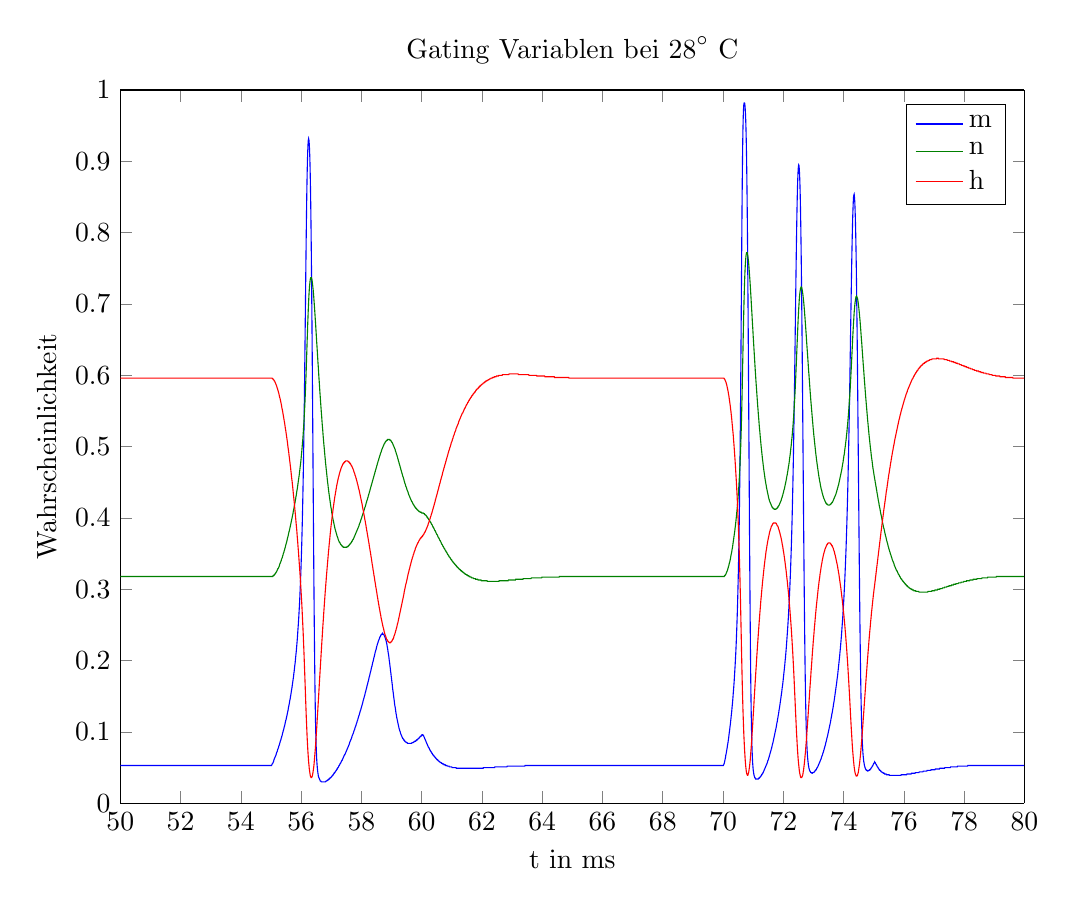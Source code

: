 % This file was created by matlab2tikz.
% Minimal pgfplots version: 1.3
%
%The latest updates can be retrieved from
%  http://www.mathworks.com/matlabcentral/fileexchange/22022-matlab2tikz
%where you can also make suggestions and rate matlab2tikz.
%
\begin{tikzpicture}

\begin{axis}[%
width=4.521in,
height=3.566in,
at={(0.758in,0.481in)},
scale only axis,
separate axis lines,
every outer x axis line/.append style={black},
every x tick label/.append style={font=\color{black}},
xmin=50,
xmax=80,
xlabel={t in ms},
every outer y axis line/.append style={black},
every y tick label/.append style={font=\color{black}},
ymin=0,
ymax=1,
ylabel={Wahrscheinlichkeit},
title={$\text{Gating Variablen bei 28}^\circ\text{ C}$},
legend style={legend cell align=left,align=left,draw=black}
]
\addplot [color=blue,solid]
  table[row sep=crcr]{%
50	0.053\\
50.01	0.053\\
50.02	0.053\\
50.03	0.053\\
50.04	0.053\\
50.05	0.053\\
50.06	0.053\\
50.07	0.053\\
50.08	0.053\\
50.09	0.053\\
50.1	0.053\\
50.11	0.053\\
50.12	0.053\\
50.13	0.053\\
50.14	0.053\\
50.15	0.053\\
50.16	0.053\\
50.17	0.053\\
50.18	0.053\\
50.19	0.053\\
50.2	0.053\\
50.21	0.053\\
50.22	0.053\\
50.23	0.053\\
50.24	0.053\\
50.25	0.053\\
50.26	0.053\\
50.27	0.053\\
50.28	0.053\\
50.29	0.053\\
50.3	0.053\\
50.31	0.053\\
50.32	0.053\\
50.33	0.053\\
50.34	0.053\\
50.35	0.053\\
50.36	0.053\\
50.37	0.053\\
50.38	0.053\\
50.39	0.053\\
50.4	0.053\\
50.41	0.053\\
50.42	0.053\\
50.43	0.053\\
50.44	0.053\\
50.45	0.053\\
50.46	0.053\\
50.47	0.053\\
50.48	0.053\\
50.49	0.053\\
50.5	0.053\\
50.51	0.053\\
50.52	0.053\\
50.53	0.053\\
50.54	0.053\\
50.55	0.053\\
50.56	0.053\\
50.57	0.053\\
50.58	0.053\\
50.59	0.053\\
50.6	0.053\\
50.61	0.053\\
50.62	0.053\\
50.63	0.053\\
50.64	0.053\\
50.65	0.053\\
50.66	0.053\\
50.67	0.053\\
50.68	0.053\\
50.69	0.053\\
50.7	0.053\\
50.71	0.053\\
50.72	0.053\\
50.73	0.053\\
50.74	0.053\\
50.75	0.053\\
50.76	0.053\\
50.77	0.053\\
50.78	0.053\\
50.79	0.053\\
50.8	0.053\\
50.81	0.053\\
50.82	0.053\\
50.83	0.053\\
50.84	0.053\\
50.85	0.053\\
50.86	0.053\\
50.87	0.053\\
50.88	0.053\\
50.89	0.053\\
50.9	0.053\\
50.91	0.053\\
50.92	0.053\\
50.93	0.053\\
50.94	0.053\\
50.95	0.053\\
50.96	0.053\\
50.97	0.053\\
50.98	0.053\\
50.99	0.053\\
51	0.053\\
51.01	0.053\\
51.02	0.053\\
51.03	0.053\\
51.04	0.053\\
51.05	0.053\\
51.06	0.053\\
51.07	0.053\\
51.08	0.053\\
51.09	0.053\\
51.1	0.053\\
51.11	0.053\\
51.12	0.053\\
51.13	0.053\\
51.14	0.053\\
51.15	0.053\\
51.16	0.053\\
51.17	0.053\\
51.18	0.053\\
51.19	0.053\\
51.2	0.053\\
51.21	0.053\\
51.22	0.053\\
51.23	0.053\\
51.24	0.053\\
51.25	0.053\\
51.26	0.053\\
51.27	0.053\\
51.28	0.053\\
51.29	0.053\\
51.3	0.053\\
51.31	0.053\\
51.32	0.053\\
51.33	0.053\\
51.34	0.053\\
51.35	0.053\\
51.36	0.053\\
51.37	0.053\\
51.38	0.053\\
51.39	0.053\\
51.4	0.053\\
51.41	0.053\\
51.42	0.053\\
51.43	0.053\\
51.44	0.053\\
51.45	0.053\\
51.46	0.053\\
51.47	0.053\\
51.48	0.053\\
51.49	0.053\\
51.5	0.053\\
51.51	0.053\\
51.52	0.053\\
51.53	0.053\\
51.54	0.053\\
51.55	0.053\\
51.56	0.053\\
51.57	0.053\\
51.58	0.053\\
51.59	0.053\\
51.6	0.053\\
51.61	0.053\\
51.62	0.053\\
51.63	0.053\\
51.64	0.053\\
51.65	0.053\\
51.66	0.053\\
51.67	0.053\\
51.68	0.053\\
51.69	0.053\\
51.7	0.053\\
51.71	0.053\\
51.72	0.053\\
51.73	0.053\\
51.74	0.053\\
51.75	0.053\\
51.76	0.053\\
51.77	0.053\\
51.78	0.053\\
51.79	0.053\\
51.8	0.053\\
51.81	0.053\\
51.82	0.053\\
51.83	0.053\\
51.84	0.053\\
51.85	0.053\\
51.86	0.053\\
51.87	0.053\\
51.88	0.053\\
51.89	0.053\\
51.9	0.053\\
51.91	0.053\\
51.92	0.053\\
51.93	0.053\\
51.94	0.053\\
51.95	0.053\\
51.96	0.053\\
51.97	0.053\\
51.98	0.053\\
51.99	0.053\\
52	0.053\\
52.01	0.053\\
52.02	0.053\\
52.03	0.053\\
52.04	0.053\\
52.05	0.053\\
52.06	0.053\\
52.07	0.053\\
52.08	0.053\\
52.09	0.053\\
52.1	0.053\\
52.11	0.053\\
52.12	0.053\\
52.13	0.053\\
52.14	0.053\\
52.15	0.053\\
52.16	0.053\\
52.17	0.053\\
52.18	0.053\\
52.19	0.053\\
52.2	0.053\\
52.21	0.053\\
52.22	0.053\\
52.23	0.053\\
52.24	0.053\\
52.25	0.053\\
52.26	0.053\\
52.27	0.053\\
52.28	0.053\\
52.29	0.053\\
52.3	0.053\\
52.31	0.053\\
52.32	0.053\\
52.33	0.053\\
52.34	0.053\\
52.35	0.053\\
52.36	0.053\\
52.37	0.053\\
52.38	0.053\\
52.39	0.053\\
52.4	0.053\\
52.41	0.053\\
52.42	0.053\\
52.43	0.053\\
52.44	0.053\\
52.45	0.053\\
52.46	0.053\\
52.47	0.053\\
52.48	0.053\\
52.49	0.053\\
52.5	0.053\\
52.51	0.053\\
52.52	0.053\\
52.53	0.053\\
52.54	0.053\\
52.55	0.053\\
52.56	0.053\\
52.57	0.053\\
52.58	0.053\\
52.59	0.053\\
52.6	0.053\\
52.61	0.053\\
52.62	0.053\\
52.63	0.053\\
52.64	0.053\\
52.65	0.053\\
52.66	0.053\\
52.67	0.053\\
52.68	0.053\\
52.69	0.053\\
52.7	0.053\\
52.71	0.053\\
52.72	0.053\\
52.73	0.053\\
52.74	0.053\\
52.75	0.053\\
52.76	0.053\\
52.77	0.053\\
52.78	0.053\\
52.79	0.053\\
52.8	0.053\\
52.81	0.053\\
52.82	0.053\\
52.83	0.053\\
52.84	0.053\\
52.85	0.053\\
52.86	0.053\\
52.87	0.053\\
52.88	0.053\\
52.89	0.053\\
52.9	0.053\\
52.91	0.053\\
52.92	0.053\\
52.93	0.053\\
52.94	0.053\\
52.95	0.053\\
52.96	0.053\\
52.97	0.053\\
52.98	0.053\\
52.99	0.053\\
53	0.053\\
53.01	0.053\\
53.02	0.053\\
53.03	0.053\\
53.04	0.053\\
53.05	0.053\\
53.06	0.053\\
53.07	0.053\\
53.08	0.053\\
53.09	0.053\\
53.1	0.053\\
53.11	0.053\\
53.12	0.053\\
53.13	0.053\\
53.14	0.053\\
53.15	0.053\\
53.16	0.053\\
53.17	0.053\\
53.18	0.053\\
53.19	0.053\\
53.2	0.053\\
53.21	0.053\\
53.22	0.053\\
53.23	0.053\\
53.24	0.053\\
53.25	0.053\\
53.26	0.053\\
53.27	0.053\\
53.28	0.053\\
53.29	0.053\\
53.3	0.053\\
53.31	0.053\\
53.32	0.053\\
53.33	0.053\\
53.34	0.053\\
53.35	0.053\\
53.36	0.053\\
53.37	0.053\\
53.38	0.053\\
53.39	0.053\\
53.4	0.053\\
53.41	0.053\\
53.42	0.053\\
53.43	0.053\\
53.44	0.053\\
53.45	0.053\\
53.46	0.053\\
53.47	0.053\\
53.48	0.053\\
53.49	0.053\\
53.5	0.053\\
53.51	0.053\\
53.52	0.053\\
53.53	0.053\\
53.54	0.053\\
53.55	0.053\\
53.56	0.053\\
53.57	0.053\\
53.58	0.053\\
53.59	0.053\\
53.6	0.053\\
53.61	0.053\\
53.62	0.053\\
53.63	0.053\\
53.64	0.053\\
53.65	0.053\\
53.66	0.053\\
53.67	0.053\\
53.68	0.053\\
53.69	0.053\\
53.7	0.053\\
53.71	0.053\\
53.72	0.053\\
53.73	0.053\\
53.74	0.053\\
53.75	0.053\\
53.76	0.053\\
53.77	0.053\\
53.78	0.053\\
53.79	0.053\\
53.8	0.053\\
53.81	0.053\\
53.82	0.053\\
53.83	0.053\\
53.84	0.053\\
53.85	0.053\\
53.86	0.053\\
53.87	0.053\\
53.88	0.053\\
53.89	0.053\\
53.9	0.053\\
53.91	0.053\\
53.92	0.053\\
53.93	0.053\\
53.94	0.053\\
53.95	0.053\\
53.96	0.053\\
53.97	0.053\\
53.98	0.053\\
53.99	0.053\\
54	0.053\\
54.01	0.053\\
54.02	0.053\\
54.03	0.053\\
54.04	0.053\\
54.05	0.053\\
54.06	0.053\\
54.07	0.053\\
54.08	0.053\\
54.09	0.053\\
54.1	0.053\\
54.11	0.053\\
54.12	0.053\\
54.13	0.053\\
54.14	0.053\\
54.15	0.053\\
54.16	0.053\\
54.17	0.053\\
54.18	0.053\\
54.19	0.053\\
54.2	0.053\\
54.21	0.053\\
54.22	0.053\\
54.23	0.053\\
54.24	0.053\\
54.25	0.053\\
54.26	0.053\\
54.27	0.053\\
54.28	0.053\\
54.29	0.053\\
54.3	0.053\\
54.31	0.053\\
54.32	0.053\\
54.33	0.053\\
54.34	0.053\\
54.35	0.053\\
54.36	0.053\\
54.37	0.053\\
54.38	0.053\\
54.39	0.053\\
54.4	0.053\\
54.41	0.053\\
54.42	0.053\\
54.43	0.053\\
54.44	0.053\\
54.45	0.053\\
54.46	0.053\\
54.47	0.053\\
54.48	0.053\\
54.49	0.053\\
54.5	0.053\\
54.51	0.053\\
54.52	0.053\\
54.53	0.053\\
54.54	0.053\\
54.55	0.053\\
54.56	0.053\\
54.57	0.053\\
54.58	0.053\\
54.59	0.053\\
54.6	0.053\\
54.61	0.053\\
54.62	0.053\\
54.63	0.053\\
54.64	0.053\\
54.65	0.053\\
54.66	0.053\\
54.67	0.053\\
54.68	0.053\\
54.69	0.053\\
54.7	0.053\\
54.71	0.053\\
54.72	0.053\\
54.73	0.053\\
54.74	0.053\\
54.75	0.053\\
54.76	0.053\\
54.77	0.053\\
54.78	0.053\\
54.79	0.053\\
54.8	0.053\\
54.81	0.053\\
54.82	0.053\\
54.83	0.053\\
54.84	0.053\\
54.85	0.053\\
54.86	0.053\\
54.87	0.053\\
54.88	0.053\\
54.89	0.053\\
54.9	0.053\\
54.91	0.053\\
54.92	0.053\\
54.93	0.053\\
54.94	0.053\\
54.95	0.053\\
54.96	0.053\\
54.97	0.053\\
54.98	0.053\\
54.99	0.053\\
55	0.053\\
55.01	0.053\\
55.02	0.053\\
55.03	0.054\\
55.04	0.055\\
55.05	0.056\\
55.06	0.056\\
55.07	0.057\\
55.08	0.058\\
55.09	0.059\\
55.1	0.061\\
55.11	0.062\\
55.12	0.063\\
55.13	0.064\\
55.14	0.065\\
55.15	0.066\\
55.16	0.067\\
55.17	0.068\\
55.18	0.07\\
55.19	0.071\\
55.2	0.072\\
55.21	0.073\\
55.22	0.075\\
55.23	0.076\\
55.24	0.077\\
55.25	0.078\\
55.26	0.08\\
55.27	0.081\\
55.28	0.082\\
55.29	0.084\\
55.3	0.085\\
55.31	0.087\\
55.32	0.088\\
55.33	0.089\\
55.34	0.091\\
55.35	0.092\\
55.36	0.094\\
55.37	0.095\\
55.38	0.097\\
55.39	0.099\\
55.4	0.1\\
55.41	0.102\\
55.42	0.103\\
55.43	0.105\\
55.44	0.107\\
55.45	0.108\\
55.46	0.11\\
55.47	0.112\\
55.48	0.114\\
55.49	0.116\\
55.5	0.117\\
55.51	0.119\\
55.52	0.121\\
55.53	0.123\\
55.54	0.125\\
55.55	0.127\\
55.56	0.129\\
55.57	0.131\\
55.58	0.134\\
55.59	0.136\\
55.6	0.138\\
55.61	0.14\\
55.62	0.143\\
55.63	0.145\\
55.64	0.147\\
55.65	0.15\\
55.66	0.152\\
55.67	0.155\\
55.68	0.158\\
55.69	0.16\\
55.7	0.163\\
55.71	0.166\\
55.72	0.169\\
55.73	0.172\\
55.74	0.175\\
55.75	0.178\\
55.76	0.182\\
55.77	0.185\\
55.78	0.189\\
55.79	0.193\\
55.8	0.196\\
55.81	0.2\\
55.82	0.205\\
55.83	0.209\\
55.84	0.213\\
55.85	0.218\\
55.86	0.223\\
55.87	0.228\\
55.88	0.234\\
55.89	0.24\\
55.9	0.246\\
55.91	0.252\\
55.92	0.259\\
55.93	0.266\\
55.94	0.274\\
55.95	0.282\\
55.96	0.291\\
55.97	0.301\\
55.98	0.311\\
55.99	0.322\\
56	0.334\\
56.01	0.347\\
56.02	0.361\\
56.03	0.377\\
56.04	0.394\\
56.05	0.413\\
56.06	0.434\\
56.07	0.456\\
56.08	0.481\\
56.09	0.509\\
56.1	0.539\\
56.11	0.572\\
56.12	0.607\\
56.13	0.644\\
56.14	0.682\\
56.15	0.721\\
56.16	0.759\\
56.17	0.795\\
56.18	0.828\\
56.19	0.857\\
56.2	0.881\\
56.21	0.9\\
56.22	0.914\\
56.23	0.924\\
56.24	0.93\\
56.25	0.932\\
56.26	0.93\\
56.27	0.925\\
56.28	0.917\\
56.29	0.905\\
56.3	0.888\\
56.31	0.866\\
56.32	0.84\\
56.33	0.807\\
56.34	0.769\\
56.35	0.726\\
56.36	0.677\\
56.37	0.624\\
56.38	0.568\\
56.39	0.51\\
56.4	0.45\\
56.41	0.392\\
56.42	0.337\\
56.43	0.285\\
56.44	0.239\\
56.45	0.198\\
56.46	0.164\\
56.47	0.135\\
56.48	0.112\\
56.49	0.094\\
56.5	0.08\\
56.51	0.069\\
56.52	0.06\\
56.53	0.054\\
56.54	0.049\\
56.55	0.045\\
56.56	0.042\\
56.57	0.039\\
56.58	0.037\\
56.59	0.036\\
56.6	0.035\\
56.61	0.034\\
56.62	0.033\\
56.63	0.032\\
56.64	0.031\\
56.65	0.031\\
56.66	0.031\\
56.67	0.03\\
56.68	0.03\\
56.69	0.03\\
56.7	0.03\\
56.71	0.03\\
56.72	0.03\\
56.73	0.03\\
56.74	0.03\\
56.75	0.03\\
56.76	0.03\\
56.77	0.03\\
56.78	0.03\\
56.79	0.03\\
56.8	0.03\\
56.81	0.03\\
56.82	0.031\\
56.83	0.031\\
56.84	0.031\\
56.85	0.031\\
56.86	0.032\\
56.87	0.032\\
56.88	0.032\\
56.89	0.033\\
56.9	0.033\\
56.91	0.033\\
56.92	0.034\\
56.93	0.034\\
56.94	0.034\\
56.95	0.035\\
56.96	0.035\\
56.97	0.036\\
56.98	0.036\\
56.99	0.036\\
57	0.037\\
57.01	0.037\\
57.02	0.038\\
57.03	0.038\\
57.04	0.039\\
57.05	0.039\\
57.06	0.04\\
57.07	0.04\\
57.08	0.041\\
57.09	0.042\\
57.1	0.042\\
57.11	0.043\\
57.12	0.043\\
57.13	0.044\\
57.14	0.044\\
57.15	0.045\\
57.16	0.046\\
57.17	0.046\\
57.18	0.047\\
57.19	0.048\\
57.2	0.048\\
57.21	0.049\\
57.22	0.05\\
57.23	0.05\\
57.24	0.051\\
57.25	0.052\\
57.26	0.053\\
57.27	0.053\\
57.28	0.054\\
57.29	0.055\\
57.3	0.056\\
57.31	0.056\\
57.32	0.057\\
57.33	0.058\\
57.34	0.059\\
57.35	0.06\\
57.36	0.06\\
57.37	0.061\\
57.38	0.062\\
57.39	0.063\\
57.4	0.064\\
57.41	0.065\\
57.42	0.066\\
57.43	0.067\\
57.44	0.068\\
57.45	0.068\\
57.46	0.069\\
57.47	0.07\\
57.48	0.071\\
57.49	0.072\\
57.5	0.073\\
57.51	0.074\\
57.52	0.075\\
57.53	0.076\\
57.54	0.077\\
57.55	0.078\\
57.56	0.079\\
57.57	0.08\\
57.58	0.081\\
57.59	0.082\\
57.6	0.083\\
57.61	0.085\\
57.62	0.086\\
57.63	0.087\\
57.64	0.088\\
57.65	0.089\\
57.66	0.09\\
57.67	0.091\\
57.68	0.092\\
57.69	0.094\\
57.7	0.095\\
57.71	0.096\\
57.72	0.097\\
57.73	0.098\\
57.74	0.099\\
57.75	0.101\\
57.76	0.102\\
57.77	0.103\\
57.78	0.104\\
57.79	0.106\\
57.8	0.107\\
57.81	0.108\\
57.82	0.109\\
57.83	0.111\\
57.84	0.112\\
57.85	0.113\\
57.86	0.115\\
57.87	0.116\\
57.88	0.117\\
57.89	0.119\\
57.9	0.12\\
57.91	0.122\\
57.92	0.123\\
57.93	0.124\\
57.94	0.126\\
57.95	0.127\\
57.96	0.129\\
57.97	0.13\\
57.98	0.131\\
57.99	0.133\\
58	0.134\\
58.01	0.136\\
58.02	0.137\\
58.03	0.139\\
58.04	0.14\\
58.05	0.142\\
58.06	0.144\\
58.07	0.145\\
58.08	0.147\\
58.09	0.148\\
58.1	0.15\\
58.11	0.151\\
58.12	0.153\\
58.13	0.155\\
58.14	0.156\\
58.15	0.158\\
58.16	0.16\\
58.17	0.161\\
58.18	0.163\\
58.19	0.165\\
58.2	0.166\\
58.21	0.168\\
58.22	0.17\\
58.23	0.171\\
58.24	0.173\\
58.25	0.175\\
58.26	0.177\\
58.27	0.178\\
58.28	0.18\\
58.29	0.182\\
58.3	0.184\\
58.31	0.185\\
58.32	0.187\\
58.33	0.189\\
58.34	0.191\\
58.35	0.192\\
58.36	0.194\\
58.37	0.196\\
58.38	0.198\\
58.39	0.199\\
58.4	0.201\\
58.41	0.203\\
58.42	0.205\\
58.43	0.206\\
58.44	0.208\\
58.45	0.21\\
58.46	0.212\\
58.47	0.213\\
58.48	0.215\\
58.49	0.216\\
58.5	0.218\\
58.51	0.22\\
58.52	0.221\\
58.53	0.223\\
58.54	0.224\\
58.55	0.225\\
58.56	0.227\\
58.57	0.228\\
58.58	0.229\\
58.59	0.23\\
58.6	0.231\\
58.61	0.233\\
58.62	0.233\\
58.63	0.234\\
58.64	0.235\\
58.65	0.236\\
58.66	0.236\\
58.67	0.237\\
58.68	0.237\\
58.69	0.237\\
58.7	0.238\\
58.71	0.237\\
58.72	0.237\\
58.73	0.237\\
58.74	0.237\\
58.75	0.236\\
58.76	0.235\\
58.77	0.234\\
58.78	0.233\\
58.79	0.232\\
58.8	0.231\\
58.81	0.229\\
58.82	0.228\\
58.83	0.226\\
58.84	0.224\\
58.85	0.222\\
58.86	0.219\\
58.87	0.217\\
58.88	0.214\\
58.89	0.211\\
58.9	0.209\\
58.91	0.206\\
58.92	0.202\\
58.93	0.199\\
58.94	0.196\\
58.95	0.192\\
58.96	0.189\\
58.97	0.185\\
58.98	0.182\\
58.99	0.178\\
59	0.175\\
59.01	0.171\\
59.02	0.168\\
59.03	0.164\\
59.04	0.16\\
59.05	0.157\\
59.06	0.154\\
59.07	0.15\\
59.08	0.147\\
59.09	0.144\\
59.1	0.14\\
59.11	0.137\\
59.12	0.135\\
59.13	0.132\\
59.14	0.129\\
59.15	0.126\\
59.16	0.124\\
59.17	0.121\\
59.18	0.119\\
59.19	0.117\\
59.2	0.115\\
59.21	0.113\\
59.22	0.111\\
59.23	0.109\\
59.24	0.107\\
59.25	0.105\\
59.26	0.104\\
59.27	0.102\\
59.28	0.101\\
59.29	0.1\\
59.3	0.098\\
59.31	0.097\\
59.32	0.096\\
59.33	0.095\\
59.34	0.094\\
59.35	0.093\\
59.36	0.092\\
59.37	0.091\\
59.38	0.091\\
59.39	0.09\\
59.4	0.089\\
59.41	0.089\\
59.42	0.088\\
59.43	0.088\\
59.44	0.087\\
59.45	0.087\\
59.46	0.086\\
59.47	0.086\\
59.48	0.086\\
59.49	0.085\\
59.5	0.085\\
59.51	0.085\\
59.52	0.085\\
59.53	0.084\\
59.54	0.084\\
59.55	0.084\\
59.56	0.084\\
59.57	0.084\\
59.58	0.084\\
59.59	0.084\\
59.6	0.084\\
59.61	0.084\\
59.62	0.084\\
59.63	0.084\\
59.64	0.084\\
59.65	0.084\\
59.66	0.084\\
59.67	0.084\\
59.68	0.085\\
59.69	0.085\\
59.7	0.085\\
59.71	0.085\\
59.72	0.085\\
59.73	0.086\\
59.74	0.086\\
59.75	0.086\\
59.76	0.086\\
59.77	0.087\\
59.78	0.087\\
59.79	0.087\\
59.8	0.087\\
59.81	0.088\\
59.82	0.088\\
59.83	0.088\\
59.84	0.089\\
59.85	0.089\\
59.86	0.089\\
59.87	0.09\\
59.88	0.09\\
59.89	0.091\\
59.9	0.091\\
59.91	0.091\\
59.92	0.092\\
59.93	0.092\\
59.94	0.093\\
59.95	0.093\\
59.96	0.094\\
59.97	0.094\\
59.98	0.094\\
59.99	0.095\\
60	0.095\\
60.01	0.096\\
60.02	0.096\\
60.03	0.096\\
60.04	0.096\\
60.05	0.095\\
60.06	0.095\\
60.07	0.094\\
60.08	0.093\\
60.09	0.092\\
60.1	0.091\\
60.11	0.09\\
60.12	0.089\\
60.13	0.088\\
60.14	0.087\\
60.15	0.086\\
60.16	0.085\\
60.17	0.084\\
60.18	0.083\\
60.19	0.082\\
60.2	0.081\\
60.21	0.08\\
60.22	0.079\\
60.23	0.078\\
60.24	0.078\\
60.25	0.077\\
60.26	0.076\\
60.27	0.075\\
60.28	0.074\\
60.29	0.074\\
60.3	0.073\\
60.31	0.072\\
60.32	0.072\\
60.33	0.071\\
60.34	0.07\\
60.35	0.07\\
60.36	0.069\\
60.37	0.068\\
60.38	0.068\\
60.39	0.067\\
60.4	0.067\\
60.41	0.066\\
60.42	0.066\\
60.43	0.065\\
60.44	0.065\\
60.45	0.064\\
60.46	0.064\\
60.47	0.063\\
60.48	0.063\\
60.49	0.062\\
60.5	0.062\\
60.51	0.061\\
60.52	0.061\\
60.53	0.061\\
60.54	0.06\\
60.55	0.06\\
60.56	0.059\\
60.57	0.059\\
60.58	0.059\\
60.59	0.058\\
60.6	0.058\\
60.61	0.058\\
60.62	0.057\\
60.63	0.057\\
60.64	0.057\\
60.65	0.057\\
60.66	0.056\\
60.67	0.056\\
60.68	0.056\\
60.69	0.056\\
60.7	0.055\\
60.71	0.055\\
60.72	0.055\\
60.73	0.055\\
60.74	0.054\\
60.75	0.054\\
60.76	0.054\\
60.77	0.054\\
60.78	0.054\\
60.79	0.053\\
60.8	0.053\\
60.81	0.053\\
60.82	0.053\\
60.83	0.053\\
60.84	0.053\\
60.85	0.052\\
60.86	0.052\\
60.87	0.052\\
60.88	0.052\\
60.89	0.052\\
60.9	0.052\\
60.91	0.052\\
60.92	0.051\\
60.93	0.051\\
60.94	0.051\\
60.95	0.051\\
60.96	0.051\\
60.97	0.051\\
60.98	0.051\\
60.99	0.051\\
61	0.051\\
61.01	0.05\\
61.02	0.05\\
61.03	0.05\\
61.04	0.05\\
61.05	0.05\\
61.06	0.05\\
61.07	0.05\\
61.08	0.05\\
61.09	0.05\\
61.1	0.05\\
61.11	0.05\\
61.12	0.05\\
61.13	0.05\\
61.14	0.05\\
61.15	0.049\\
61.16	0.049\\
61.17	0.049\\
61.18	0.049\\
61.19	0.049\\
61.2	0.049\\
61.21	0.049\\
61.22	0.049\\
61.23	0.049\\
61.24	0.049\\
61.25	0.049\\
61.26	0.049\\
61.27	0.049\\
61.28	0.049\\
61.29	0.049\\
61.3	0.049\\
61.31	0.049\\
61.32	0.049\\
61.33	0.049\\
61.34	0.049\\
61.35	0.049\\
61.36	0.049\\
61.37	0.049\\
61.38	0.049\\
61.39	0.049\\
61.4	0.049\\
61.41	0.049\\
61.42	0.049\\
61.43	0.049\\
61.44	0.049\\
61.45	0.049\\
61.46	0.049\\
61.47	0.049\\
61.48	0.049\\
61.49	0.049\\
61.5	0.049\\
61.51	0.049\\
61.52	0.049\\
61.53	0.049\\
61.54	0.049\\
61.55	0.049\\
61.56	0.049\\
61.57	0.049\\
61.58	0.049\\
61.59	0.049\\
61.6	0.049\\
61.61	0.049\\
61.62	0.049\\
61.63	0.049\\
61.64	0.049\\
61.65	0.049\\
61.66	0.049\\
61.67	0.049\\
61.68	0.049\\
61.69	0.049\\
61.7	0.049\\
61.71	0.049\\
61.72	0.049\\
61.73	0.049\\
61.74	0.049\\
61.75	0.049\\
61.76	0.049\\
61.77	0.049\\
61.78	0.049\\
61.79	0.049\\
61.8	0.049\\
61.81	0.049\\
61.82	0.049\\
61.83	0.049\\
61.84	0.049\\
61.85	0.049\\
61.86	0.049\\
61.87	0.049\\
61.88	0.049\\
61.89	0.049\\
61.9	0.049\\
61.91	0.049\\
61.92	0.049\\
61.93	0.049\\
61.94	0.049\\
61.95	0.049\\
61.96	0.049\\
61.97	0.049\\
61.98	0.049\\
61.99	0.049\\
62	0.049\\
62.01	0.049\\
62.02	0.049\\
62.03	0.049\\
62.04	0.049\\
62.05	0.05\\
62.06	0.05\\
62.07	0.05\\
62.08	0.05\\
62.09	0.05\\
62.1	0.05\\
62.11	0.05\\
62.12	0.05\\
62.13	0.05\\
62.14	0.05\\
62.15	0.05\\
62.16	0.05\\
62.17	0.05\\
62.18	0.05\\
62.19	0.05\\
62.2	0.05\\
62.21	0.05\\
62.22	0.05\\
62.23	0.05\\
62.24	0.05\\
62.25	0.05\\
62.26	0.05\\
62.27	0.05\\
62.28	0.05\\
62.29	0.05\\
62.3	0.05\\
62.31	0.05\\
62.32	0.05\\
62.33	0.05\\
62.34	0.05\\
62.35	0.05\\
62.36	0.05\\
62.37	0.05\\
62.38	0.05\\
62.39	0.05\\
62.4	0.05\\
62.41	0.05\\
62.42	0.05\\
62.43	0.051\\
62.44	0.051\\
62.45	0.051\\
62.46	0.051\\
62.47	0.051\\
62.48	0.051\\
62.49	0.051\\
62.5	0.051\\
62.51	0.051\\
62.52	0.051\\
62.53	0.051\\
62.54	0.051\\
62.55	0.051\\
62.56	0.051\\
62.57	0.051\\
62.58	0.051\\
62.59	0.051\\
62.6	0.051\\
62.61	0.051\\
62.62	0.051\\
62.63	0.051\\
62.64	0.051\\
62.65	0.051\\
62.66	0.051\\
62.67	0.051\\
62.68	0.051\\
62.69	0.051\\
62.7	0.051\\
62.71	0.051\\
62.72	0.051\\
62.73	0.051\\
62.74	0.051\\
62.75	0.051\\
62.76	0.051\\
62.77	0.051\\
62.78	0.051\\
62.79	0.051\\
62.8	0.051\\
62.81	0.051\\
62.82	0.051\\
62.83	0.051\\
62.84	0.052\\
62.85	0.052\\
62.86	0.052\\
62.87	0.052\\
62.88	0.052\\
62.89	0.052\\
62.9	0.052\\
62.91	0.052\\
62.92	0.052\\
62.93	0.052\\
62.94	0.052\\
62.95	0.052\\
62.96	0.052\\
62.97	0.052\\
62.98	0.052\\
62.99	0.052\\
63	0.052\\
63.01	0.052\\
63.02	0.052\\
63.03	0.052\\
63.04	0.052\\
63.05	0.052\\
63.06	0.052\\
63.07	0.052\\
63.08	0.052\\
63.09	0.052\\
63.1	0.052\\
63.11	0.052\\
63.12	0.052\\
63.13	0.052\\
63.14	0.052\\
63.15	0.052\\
63.16	0.052\\
63.17	0.052\\
63.18	0.052\\
63.19	0.052\\
63.2	0.052\\
63.21	0.052\\
63.22	0.052\\
63.23	0.052\\
63.24	0.052\\
63.25	0.052\\
63.26	0.052\\
63.27	0.052\\
63.28	0.052\\
63.29	0.052\\
63.3	0.052\\
63.31	0.052\\
63.32	0.052\\
63.33	0.052\\
63.34	0.052\\
63.35	0.052\\
63.36	0.052\\
63.37	0.052\\
63.38	0.052\\
63.39	0.052\\
63.4	0.052\\
63.41	0.052\\
63.42	0.052\\
63.43	0.053\\
63.44	0.053\\
63.45	0.053\\
63.46	0.053\\
63.47	0.053\\
63.48	0.053\\
63.49	0.053\\
63.5	0.053\\
63.51	0.053\\
63.52	0.053\\
63.53	0.053\\
63.54	0.053\\
63.55	0.053\\
63.56	0.053\\
63.57	0.053\\
63.58	0.053\\
63.59	0.053\\
63.6	0.053\\
63.61	0.053\\
63.62	0.053\\
63.63	0.053\\
63.64	0.053\\
63.65	0.053\\
63.66	0.053\\
63.67	0.053\\
63.68	0.053\\
63.69	0.053\\
63.7	0.053\\
63.71	0.053\\
63.72	0.053\\
63.73	0.053\\
63.74	0.053\\
63.75	0.053\\
63.76	0.053\\
63.77	0.053\\
63.78	0.053\\
63.79	0.053\\
63.8	0.053\\
63.81	0.053\\
63.82	0.053\\
63.83	0.053\\
63.84	0.053\\
63.85	0.053\\
63.86	0.053\\
63.87	0.053\\
63.88	0.053\\
63.89	0.053\\
63.9	0.053\\
63.91	0.053\\
63.92	0.053\\
63.93	0.053\\
63.94	0.053\\
63.95	0.053\\
63.96	0.053\\
63.97	0.053\\
63.98	0.053\\
63.99	0.053\\
64	0.053\\
64.01	0.053\\
64.02	0.053\\
64.03	0.053\\
64.04	0.053\\
64.05	0.053\\
64.06	0.053\\
64.07	0.053\\
64.08	0.053\\
64.09	0.053\\
64.1	0.053\\
64.11	0.053\\
64.12	0.053\\
64.13	0.053\\
64.14	0.053\\
64.15	0.053\\
64.16	0.053\\
64.17	0.053\\
64.18	0.053\\
64.19	0.053\\
64.2	0.053\\
64.21	0.053\\
64.22	0.053\\
64.23	0.053\\
64.24	0.053\\
64.25	0.053\\
64.26	0.053\\
64.27	0.053\\
64.28	0.053\\
64.29	0.053\\
64.3	0.053\\
64.31	0.053\\
64.32	0.053\\
64.33	0.053\\
64.34	0.053\\
64.35	0.053\\
64.36	0.053\\
64.37	0.053\\
64.38	0.053\\
64.39	0.053\\
64.4	0.053\\
64.41	0.053\\
64.42	0.053\\
64.43	0.053\\
64.44	0.053\\
64.45	0.053\\
64.46	0.053\\
64.47	0.053\\
64.48	0.053\\
64.49	0.053\\
64.5	0.053\\
64.51	0.053\\
64.52	0.053\\
64.53	0.053\\
64.54	0.053\\
64.55	0.053\\
64.56	0.053\\
64.57	0.053\\
64.58	0.053\\
64.59	0.053\\
64.6	0.053\\
64.61	0.053\\
64.62	0.053\\
64.63	0.053\\
64.64	0.053\\
64.65	0.053\\
64.66	0.053\\
64.67	0.053\\
64.68	0.053\\
64.69	0.053\\
64.7	0.053\\
64.71	0.053\\
64.72	0.053\\
64.73	0.053\\
64.74	0.053\\
64.75	0.053\\
64.76	0.053\\
64.77	0.053\\
64.78	0.053\\
64.79	0.053\\
64.8	0.053\\
64.81	0.053\\
64.82	0.053\\
64.83	0.053\\
64.84	0.053\\
64.85	0.053\\
64.86	0.053\\
64.87	0.053\\
64.88	0.053\\
64.89	0.053\\
64.9	0.053\\
64.91	0.053\\
64.92	0.053\\
64.93	0.053\\
64.94	0.053\\
64.95	0.053\\
64.96	0.053\\
64.97	0.053\\
64.98	0.053\\
64.99	0.053\\
65	0.053\\
65.01	0.053\\
65.02	0.053\\
65.03	0.053\\
65.04	0.053\\
65.05	0.053\\
65.06	0.053\\
65.07	0.053\\
65.08	0.053\\
65.09	0.053\\
65.1	0.053\\
65.11	0.053\\
65.12	0.053\\
65.13	0.053\\
65.14	0.053\\
65.15	0.053\\
65.16	0.053\\
65.17	0.053\\
65.18	0.053\\
65.19	0.053\\
65.2	0.053\\
65.21	0.053\\
65.22	0.053\\
65.23	0.053\\
65.24	0.053\\
65.25	0.053\\
65.26	0.053\\
65.27	0.053\\
65.28	0.053\\
65.29	0.053\\
65.3	0.053\\
65.31	0.053\\
65.32	0.053\\
65.33	0.053\\
65.34	0.053\\
65.35	0.053\\
65.36	0.053\\
65.37	0.053\\
65.38	0.053\\
65.39	0.053\\
65.4	0.053\\
65.41	0.053\\
65.42	0.053\\
65.43	0.053\\
65.44	0.053\\
65.45	0.053\\
65.46	0.053\\
65.47	0.053\\
65.48	0.053\\
65.49	0.053\\
65.5	0.053\\
65.51	0.053\\
65.52	0.053\\
65.53	0.053\\
65.54	0.053\\
65.55	0.053\\
65.56	0.053\\
65.57	0.053\\
65.58	0.053\\
65.59	0.053\\
65.6	0.053\\
65.61	0.053\\
65.62	0.053\\
65.63	0.053\\
65.64	0.053\\
65.65	0.053\\
65.66	0.053\\
65.67	0.053\\
65.68	0.053\\
65.69	0.053\\
65.7	0.053\\
65.71	0.053\\
65.72	0.053\\
65.73	0.053\\
65.74	0.053\\
65.75	0.053\\
65.76	0.053\\
65.77	0.053\\
65.78	0.053\\
65.79	0.053\\
65.8	0.053\\
65.81	0.053\\
65.82	0.053\\
65.83	0.053\\
65.84	0.053\\
65.85	0.053\\
65.86	0.053\\
65.87	0.053\\
65.88	0.053\\
65.89	0.053\\
65.9	0.053\\
65.91	0.053\\
65.92	0.053\\
65.93	0.053\\
65.94	0.053\\
65.95	0.053\\
65.96	0.053\\
65.97	0.053\\
65.98	0.053\\
65.99	0.053\\
66	0.053\\
66.01	0.053\\
66.02	0.053\\
66.03	0.053\\
66.04	0.053\\
66.05	0.053\\
66.06	0.053\\
66.07	0.053\\
66.08	0.053\\
66.09	0.053\\
66.1	0.053\\
66.11	0.053\\
66.12	0.053\\
66.13	0.053\\
66.14	0.053\\
66.15	0.053\\
66.16	0.053\\
66.17	0.053\\
66.18	0.053\\
66.19	0.053\\
66.2	0.053\\
66.21	0.053\\
66.22	0.053\\
66.23	0.053\\
66.24	0.053\\
66.25	0.053\\
66.26	0.053\\
66.27	0.053\\
66.28	0.053\\
66.29	0.053\\
66.3	0.053\\
66.31	0.053\\
66.32	0.053\\
66.33	0.053\\
66.34	0.053\\
66.35	0.053\\
66.36	0.053\\
66.37	0.053\\
66.38	0.053\\
66.39	0.053\\
66.4	0.053\\
66.41	0.053\\
66.42	0.053\\
66.43	0.053\\
66.44	0.053\\
66.45	0.053\\
66.46	0.053\\
66.47	0.053\\
66.48	0.053\\
66.49	0.053\\
66.5	0.053\\
66.51	0.053\\
66.52	0.053\\
66.53	0.053\\
66.54	0.053\\
66.55	0.053\\
66.56	0.053\\
66.57	0.053\\
66.58	0.053\\
66.59	0.053\\
66.6	0.053\\
66.61	0.053\\
66.62	0.053\\
66.63	0.053\\
66.64	0.053\\
66.65	0.053\\
66.66	0.053\\
66.67	0.053\\
66.68	0.053\\
66.69	0.053\\
66.7	0.053\\
66.71	0.053\\
66.72	0.053\\
66.73	0.053\\
66.74	0.053\\
66.75	0.053\\
66.76	0.053\\
66.77	0.053\\
66.78	0.053\\
66.79	0.053\\
66.8	0.053\\
66.81	0.053\\
66.82	0.053\\
66.83	0.053\\
66.84	0.053\\
66.85	0.053\\
66.86	0.053\\
66.87	0.053\\
66.88	0.053\\
66.89	0.053\\
66.9	0.053\\
66.91	0.053\\
66.92	0.053\\
66.93	0.053\\
66.94	0.053\\
66.95	0.053\\
66.96	0.053\\
66.97	0.053\\
66.98	0.053\\
66.99	0.053\\
67	0.053\\
67.01	0.053\\
67.02	0.053\\
67.03	0.053\\
67.04	0.053\\
67.05	0.053\\
67.06	0.053\\
67.07	0.053\\
67.08	0.053\\
67.09	0.053\\
67.1	0.053\\
67.11	0.053\\
67.12	0.053\\
67.13	0.053\\
67.14	0.053\\
67.15	0.053\\
67.16	0.053\\
67.17	0.053\\
67.18	0.053\\
67.19	0.053\\
67.2	0.053\\
67.21	0.053\\
67.22	0.053\\
67.23	0.053\\
67.24	0.053\\
67.25	0.053\\
67.26	0.053\\
67.27	0.053\\
67.28	0.053\\
67.29	0.053\\
67.3	0.053\\
67.31	0.053\\
67.32	0.053\\
67.33	0.053\\
67.34	0.053\\
67.35	0.053\\
67.36	0.053\\
67.37	0.053\\
67.38	0.053\\
67.39	0.053\\
67.4	0.053\\
67.41	0.053\\
67.42	0.053\\
67.43	0.053\\
67.44	0.053\\
67.45	0.053\\
67.46	0.053\\
67.47	0.053\\
67.48	0.053\\
67.49	0.053\\
67.5	0.053\\
67.51	0.053\\
67.52	0.053\\
67.53	0.053\\
67.54	0.053\\
67.55	0.053\\
67.56	0.053\\
67.57	0.053\\
67.58	0.053\\
67.59	0.053\\
67.6	0.053\\
67.61	0.053\\
67.62	0.053\\
67.63	0.053\\
67.64	0.053\\
67.65	0.053\\
67.66	0.053\\
67.67	0.053\\
67.68	0.053\\
67.69	0.053\\
67.7	0.053\\
67.71	0.053\\
67.72	0.053\\
67.73	0.053\\
67.74	0.053\\
67.75	0.053\\
67.76	0.053\\
67.77	0.053\\
67.78	0.053\\
67.79	0.053\\
67.8	0.053\\
67.81	0.053\\
67.82	0.053\\
67.83	0.053\\
67.84	0.053\\
67.85	0.053\\
67.86	0.053\\
67.87	0.053\\
67.88	0.053\\
67.89	0.053\\
67.9	0.053\\
67.91	0.053\\
67.92	0.053\\
67.93	0.053\\
67.94	0.053\\
67.95	0.053\\
67.96	0.053\\
67.97	0.053\\
67.98	0.053\\
67.99	0.053\\
68	0.053\\
68.01	0.053\\
68.02	0.053\\
68.03	0.053\\
68.04	0.053\\
68.05	0.053\\
68.06	0.053\\
68.07	0.053\\
68.08	0.053\\
68.09	0.053\\
68.1	0.053\\
68.11	0.053\\
68.12	0.053\\
68.13	0.053\\
68.14	0.053\\
68.15	0.053\\
68.16	0.053\\
68.17	0.053\\
68.18	0.053\\
68.19	0.053\\
68.2	0.053\\
68.21	0.053\\
68.22	0.053\\
68.23	0.053\\
68.24	0.053\\
68.25	0.053\\
68.26	0.053\\
68.27	0.053\\
68.28	0.053\\
68.29	0.053\\
68.3	0.053\\
68.31	0.053\\
68.32	0.053\\
68.33	0.053\\
68.34	0.053\\
68.35	0.053\\
68.36	0.053\\
68.37	0.053\\
68.38	0.053\\
68.39	0.053\\
68.4	0.053\\
68.41	0.053\\
68.42	0.053\\
68.43	0.053\\
68.44	0.053\\
68.45	0.053\\
68.46	0.053\\
68.47	0.053\\
68.48	0.053\\
68.49	0.053\\
68.5	0.053\\
68.51	0.053\\
68.52	0.053\\
68.53	0.053\\
68.54	0.053\\
68.55	0.053\\
68.56	0.053\\
68.57	0.053\\
68.58	0.053\\
68.59	0.053\\
68.6	0.053\\
68.61	0.053\\
68.62	0.053\\
68.63	0.053\\
68.64	0.053\\
68.65	0.053\\
68.66	0.053\\
68.67	0.053\\
68.68	0.053\\
68.69	0.053\\
68.7	0.053\\
68.71	0.053\\
68.72	0.053\\
68.73	0.053\\
68.74	0.053\\
68.75	0.053\\
68.76	0.053\\
68.77	0.053\\
68.78	0.053\\
68.79	0.053\\
68.8	0.053\\
68.81	0.053\\
68.82	0.053\\
68.83	0.053\\
68.84	0.053\\
68.85	0.053\\
68.86	0.053\\
68.87	0.053\\
68.88	0.053\\
68.89	0.053\\
68.9	0.053\\
68.91	0.053\\
68.92	0.053\\
68.93	0.053\\
68.94	0.053\\
68.95	0.053\\
68.96	0.053\\
68.97	0.053\\
68.98	0.053\\
68.99	0.053\\
69	0.053\\
69.01	0.053\\
69.02	0.053\\
69.03	0.053\\
69.04	0.053\\
69.05	0.053\\
69.06	0.053\\
69.07	0.053\\
69.08	0.053\\
69.09	0.053\\
69.1	0.053\\
69.11	0.053\\
69.12	0.053\\
69.13	0.053\\
69.14	0.053\\
69.15	0.053\\
69.16	0.053\\
69.17	0.053\\
69.18	0.053\\
69.19	0.053\\
69.2	0.053\\
69.21	0.053\\
69.22	0.053\\
69.23	0.053\\
69.24	0.053\\
69.25	0.053\\
69.26	0.053\\
69.27	0.053\\
69.28	0.053\\
69.29	0.053\\
69.3	0.053\\
69.31	0.053\\
69.32	0.053\\
69.33	0.053\\
69.34	0.053\\
69.35	0.053\\
69.36	0.053\\
69.37	0.053\\
69.38	0.053\\
69.39	0.053\\
69.4	0.053\\
69.41	0.053\\
69.42	0.053\\
69.43	0.053\\
69.44	0.053\\
69.45	0.053\\
69.46	0.053\\
69.47	0.053\\
69.48	0.053\\
69.49	0.053\\
69.5	0.053\\
69.51	0.053\\
69.52	0.053\\
69.53	0.053\\
69.54	0.053\\
69.55	0.053\\
69.56	0.053\\
69.57	0.053\\
69.58	0.053\\
69.59	0.053\\
69.6	0.053\\
69.61	0.053\\
69.62	0.053\\
69.63	0.053\\
69.64	0.053\\
69.65	0.053\\
69.66	0.053\\
69.67	0.053\\
69.68	0.053\\
69.69	0.053\\
69.7	0.053\\
69.71	0.053\\
69.72	0.053\\
69.73	0.053\\
69.74	0.053\\
69.75	0.053\\
69.76	0.053\\
69.77	0.053\\
69.78	0.053\\
69.79	0.053\\
69.8	0.053\\
69.81	0.053\\
69.82	0.053\\
69.83	0.053\\
69.84	0.053\\
69.85	0.053\\
69.86	0.053\\
69.87	0.053\\
69.88	0.053\\
69.89	0.053\\
69.9	0.053\\
69.91	0.053\\
69.92	0.053\\
69.93	0.053\\
69.94	0.053\\
69.95	0.053\\
69.96	0.053\\
69.97	0.053\\
69.98	0.053\\
69.99	0.053\\
70	0.053\\
70.01	0.053\\
70.02	0.054\\
70.03	0.055\\
70.04	0.056\\
70.05	0.058\\
70.06	0.06\\
70.07	0.062\\
70.08	0.064\\
70.09	0.067\\
70.1	0.069\\
70.11	0.071\\
70.12	0.074\\
70.13	0.076\\
70.14	0.079\\
70.15	0.082\\
70.16	0.084\\
70.17	0.087\\
70.18	0.09\\
70.19	0.093\\
70.2	0.097\\
70.21	0.1\\
70.22	0.103\\
70.23	0.107\\
70.24	0.11\\
70.25	0.114\\
70.26	0.118\\
70.27	0.122\\
70.28	0.126\\
70.29	0.13\\
70.3	0.135\\
70.31	0.139\\
70.32	0.144\\
70.33	0.149\\
70.34	0.155\\
70.35	0.16\\
70.36	0.166\\
70.37	0.172\\
70.38	0.179\\
70.39	0.186\\
70.4	0.193\\
70.41	0.201\\
70.42	0.209\\
70.43	0.218\\
70.44	0.228\\
70.45	0.239\\
70.46	0.251\\
70.47	0.263\\
70.48	0.277\\
70.49	0.293\\
70.5	0.31\\
70.51	0.329\\
70.52	0.351\\
70.53	0.375\\
70.54	0.403\\
70.55	0.435\\
70.56	0.471\\
70.57	0.512\\
70.58	0.559\\
70.59	0.61\\
70.6	0.666\\
70.61	0.725\\
70.62	0.783\\
70.63	0.837\\
70.64	0.883\\
70.65	0.919\\
70.66	0.945\\
70.67	0.963\\
70.68	0.974\\
70.69	0.98\\
70.7	0.982\\
70.71	0.982\\
70.72	0.981\\
70.73	0.977\\
70.74	0.97\\
70.75	0.961\\
70.76	0.947\\
70.77	0.929\\
70.78	0.906\\
70.79	0.876\\
70.8	0.84\\
70.81	0.797\\
70.82	0.747\\
70.83	0.691\\
70.84	0.63\\
70.85	0.566\\
70.86	0.5\\
70.87	0.434\\
70.88	0.37\\
70.89	0.31\\
70.9	0.257\\
70.91	0.21\\
70.92	0.17\\
70.93	0.138\\
70.94	0.113\\
70.95	0.093\\
70.96	0.078\\
70.97	0.067\\
70.98	0.058\\
70.99	0.052\\
71	0.047\\
71.01	0.044\\
71.02	0.041\\
71.03	0.039\\
71.04	0.038\\
71.05	0.036\\
71.06	0.036\\
71.07	0.035\\
71.08	0.034\\
71.09	0.034\\
71.1	0.034\\
71.11	0.034\\
71.12	0.034\\
71.13	0.034\\
71.14	0.034\\
71.15	0.034\\
71.16	0.034\\
71.17	0.034\\
71.18	0.035\\
71.19	0.035\\
71.2	0.035\\
71.21	0.036\\
71.22	0.036\\
71.23	0.037\\
71.24	0.037\\
71.25	0.038\\
71.26	0.038\\
71.27	0.039\\
71.28	0.04\\
71.29	0.04\\
71.3	0.041\\
71.31	0.042\\
71.32	0.042\\
71.33	0.043\\
71.34	0.044\\
71.35	0.045\\
71.36	0.046\\
71.37	0.047\\
71.38	0.048\\
71.39	0.049\\
71.4	0.05\\
71.41	0.051\\
71.42	0.052\\
71.43	0.053\\
71.44	0.054\\
71.45	0.055\\
71.46	0.056\\
71.47	0.057\\
71.48	0.059\\
71.49	0.06\\
71.5	0.061\\
71.51	0.062\\
71.52	0.064\\
71.53	0.065\\
71.54	0.067\\
71.55	0.068\\
71.56	0.07\\
71.57	0.071\\
71.58	0.073\\
71.59	0.074\\
71.6	0.076\\
71.61	0.077\\
71.62	0.079\\
71.63	0.081\\
71.64	0.083\\
71.65	0.084\\
71.66	0.086\\
71.67	0.088\\
71.68	0.09\\
71.69	0.092\\
71.7	0.094\\
71.71	0.096\\
71.72	0.098\\
71.73	0.1\\
71.74	0.102\\
71.75	0.104\\
71.76	0.106\\
71.77	0.108\\
71.78	0.111\\
71.79	0.113\\
71.8	0.115\\
71.81	0.118\\
71.82	0.12\\
71.83	0.123\\
71.84	0.125\\
71.85	0.128\\
71.86	0.131\\
71.87	0.133\\
71.88	0.136\\
71.89	0.139\\
71.9	0.142\\
71.91	0.145\\
71.92	0.148\\
71.93	0.151\\
71.94	0.154\\
71.95	0.157\\
71.96	0.161\\
71.97	0.164\\
71.98	0.167\\
71.99	0.171\\
72	0.175\\
72.01	0.179\\
72.02	0.183\\
72.03	0.187\\
72.04	0.191\\
72.05	0.195\\
72.06	0.2\\
72.07	0.204\\
72.08	0.209\\
72.09	0.214\\
72.1	0.219\\
72.11	0.225\\
72.12	0.231\\
72.13	0.237\\
72.14	0.243\\
72.15	0.249\\
72.16	0.256\\
72.17	0.263\\
72.18	0.271\\
72.19	0.279\\
72.2	0.288\\
72.21	0.297\\
72.22	0.307\\
72.23	0.317\\
72.24	0.328\\
72.25	0.34\\
72.26	0.353\\
72.27	0.366\\
72.28	0.381\\
72.29	0.397\\
72.3	0.415\\
72.31	0.434\\
72.32	0.454\\
72.33	0.476\\
72.34	0.5\\
72.35	0.526\\
72.36	0.553\\
72.37	0.582\\
72.38	0.613\\
72.39	0.645\\
72.4	0.678\\
72.41	0.71\\
72.42	0.742\\
72.43	0.772\\
72.44	0.8\\
72.45	0.825\\
72.46	0.846\\
72.47	0.864\\
72.48	0.877\\
72.49	0.887\\
72.5	0.893\\
72.51	0.895\\
72.52	0.894\\
72.53	0.889\\
72.54	0.881\\
72.55	0.869\\
72.56	0.853\\
72.57	0.832\\
72.58	0.807\\
72.59	0.777\\
72.6	0.742\\
72.61	0.703\\
72.62	0.66\\
72.63	0.613\\
72.64	0.564\\
72.65	0.513\\
72.66	0.461\\
72.67	0.409\\
72.68	0.36\\
72.69	0.313\\
72.7	0.27\\
72.71	0.231\\
72.72	0.196\\
72.73	0.167\\
72.74	0.143\\
72.75	0.122\\
72.76	0.106\\
72.77	0.093\\
72.78	0.082\\
72.79	0.074\\
72.8	0.067\\
72.81	0.062\\
72.82	0.058\\
72.83	0.054\\
72.84	0.052\\
72.85	0.049\\
72.86	0.048\\
72.87	0.046\\
72.88	0.045\\
72.89	0.045\\
72.9	0.044\\
72.91	0.043\\
72.92	0.043\\
72.93	0.043\\
72.94	0.043\\
72.95	0.042\\
72.96	0.042\\
72.97	0.043\\
72.98	0.043\\
72.99	0.043\\
73	0.043\\
73.01	0.043\\
73.02	0.044\\
73.03	0.044\\
73.04	0.045\\
73.05	0.045\\
73.06	0.046\\
73.07	0.046\\
73.08	0.047\\
73.09	0.047\\
73.1	0.048\\
73.11	0.049\\
73.12	0.05\\
73.13	0.05\\
73.14	0.051\\
73.15	0.052\\
73.16	0.053\\
73.17	0.054\\
73.18	0.055\\
73.19	0.056\\
73.2	0.057\\
73.21	0.058\\
73.22	0.059\\
73.23	0.06\\
73.24	0.061\\
73.25	0.062\\
73.26	0.063\\
73.27	0.065\\
73.28	0.066\\
73.29	0.067\\
73.3	0.068\\
73.31	0.07\\
73.32	0.071\\
73.33	0.072\\
73.34	0.074\\
73.35	0.075\\
73.36	0.077\\
73.37	0.078\\
73.38	0.08\\
73.39	0.081\\
73.4	0.083\\
73.41	0.085\\
73.42	0.086\\
73.43	0.088\\
73.44	0.09\\
73.45	0.092\\
73.46	0.093\\
73.47	0.095\\
73.48	0.097\\
73.49	0.099\\
73.5	0.101\\
73.51	0.103\\
73.52	0.105\\
73.53	0.107\\
73.54	0.109\\
73.55	0.111\\
73.56	0.113\\
73.57	0.115\\
73.58	0.118\\
73.59	0.12\\
73.6	0.122\\
73.61	0.125\\
73.62	0.127\\
73.63	0.129\\
73.64	0.132\\
73.65	0.134\\
73.66	0.137\\
73.67	0.14\\
73.68	0.142\\
73.69	0.145\\
73.7	0.148\\
73.71	0.151\\
73.72	0.154\\
73.73	0.157\\
73.74	0.16\\
73.75	0.163\\
73.76	0.166\\
73.77	0.169\\
73.78	0.173\\
73.79	0.176\\
73.8	0.179\\
73.81	0.183\\
73.82	0.187\\
73.83	0.191\\
73.84	0.195\\
73.85	0.199\\
73.86	0.203\\
73.87	0.207\\
73.88	0.212\\
73.89	0.216\\
73.9	0.221\\
73.91	0.226\\
73.92	0.231\\
73.93	0.236\\
73.94	0.242\\
73.95	0.248\\
73.96	0.254\\
73.97	0.26\\
73.98	0.267\\
73.99	0.274\\
74	0.281\\
74.01	0.288\\
74.02	0.297\\
74.03	0.305\\
74.04	0.314\\
74.05	0.324\\
74.06	0.334\\
74.07	0.345\\
74.08	0.356\\
74.09	0.369\\
74.1	0.382\\
74.11	0.396\\
74.12	0.411\\
74.13	0.427\\
74.14	0.444\\
74.15	0.463\\
74.16	0.483\\
74.17	0.504\\
74.18	0.526\\
74.19	0.55\\
74.2	0.575\\
74.21	0.601\\
74.22	0.628\\
74.23	0.656\\
74.24	0.683\\
74.25	0.71\\
74.26	0.736\\
74.27	0.76\\
74.28	0.782\\
74.29	0.802\\
74.3	0.819\\
74.31	0.832\\
74.32	0.843\\
74.33	0.85\\
74.34	0.853\\
74.35	0.854\\
74.36	0.85\\
74.37	0.844\\
74.38	0.833\\
74.39	0.819\\
74.4	0.802\\
74.41	0.78\\
74.42	0.754\\
74.43	0.723\\
74.44	0.689\\
74.45	0.652\\
74.46	0.611\\
74.47	0.567\\
74.48	0.521\\
74.49	0.475\\
74.5	0.428\\
74.51	0.382\\
74.52	0.337\\
74.53	0.296\\
74.54	0.257\\
74.55	0.223\\
74.56	0.192\\
74.57	0.166\\
74.58	0.143\\
74.59	0.124\\
74.6	0.109\\
74.61	0.096\\
74.62	0.086\\
74.63	0.078\\
74.64	0.071\\
74.65	0.066\\
74.66	0.062\\
74.67	0.058\\
74.68	0.056\\
74.69	0.053\\
74.7	0.052\\
74.71	0.05\\
74.72	0.049\\
74.73	0.048\\
74.74	0.047\\
74.75	0.047\\
74.76	0.046\\
74.77	0.046\\
74.78	0.046\\
74.79	0.045\\
74.8	0.045\\
74.81	0.045\\
74.82	0.046\\
74.83	0.046\\
74.84	0.046\\
74.85	0.046\\
74.86	0.047\\
74.87	0.047\\
74.88	0.047\\
74.89	0.048\\
74.9	0.048\\
74.91	0.049\\
74.92	0.05\\
74.93	0.05\\
74.94	0.051\\
74.95	0.052\\
74.96	0.052\\
74.97	0.053\\
74.98	0.054\\
74.99	0.055\\
75	0.056\\
75.01	0.056\\
75.02	0.057\\
75.03	0.058\\
75.04	0.057\\
75.05	0.057\\
75.06	0.056\\
75.07	0.055\\
75.08	0.054\\
75.09	0.054\\
75.1	0.053\\
75.11	0.052\\
75.12	0.051\\
75.13	0.051\\
75.14	0.05\\
75.15	0.049\\
75.16	0.049\\
75.17	0.048\\
75.18	0.047\\
75.19	0.047\\
75.2	0.046\\
75.21	0.046\\
75.22	0.046\\
75.23	0.045\\
75.24	0.045\\
75.25	0.044\\
75.26	0.044\\
75.27	0.044\\
75.28	0.043\\
75.29	0.043\\
75.3	0.043\\
75.31	0.043\\
75.32	0.042\\
75.33	0.042\\
75.34	0.042\\
75.35	0.042\\
75.36	0.041\\
75.37	0.041\\
75.38	0.041\\
75.39	0.041\\
75.4	0.041\\
75.41	0.041\\
75.42	0.04\\
75.43	0.04\\
75.44	0.04\\
75.45	0.04\\
75.46	0.04\\
75.47	0.04\\
75.48	0.04\\
75.49	0.04\\
75.5	0.04\\
75.51	0.04\\
75.52	0.039\\
75.53	0.039\\
75.54	0.039\\
75.55	0.039\\
75.56	0.039\\
75.57	0.039\\
75.58	0.039\\
75.59	0.039\\
75.6	0.039\\
75.61	0.039\\
75.62	0.039\\
75.63	0.039\\
75.64	0.039\\
75.65	0.039\\
75.66	0.039\\
75.67	0.039\\
75.68	0.039\\
75.69	0.039\\
75.7	0.039\\
75.71	0.039\\
75.72	0.039\\
75.73	0.039\\
75.74	0.039\\
75.75	0.039\\
75.76	0.039\\
75.77	0.039\\
75.78	0.039\\
75.79	0.039\\
75.8	0.039\\
75.81	0.039\\
75.82	0.039\\
75.83	0.039\\
75.84	0.039\\
75.85	0.039\\
75.86	0.039\\
75.87	0.039\\
75.88	0.039\\
75.89	0.039\\
75.9	0.039\\
75.91	0.04\\
75.92	0.04\\
75.93	0.04\\
75.94	0.04\\
75.95	0.04\\
75.96	0.04\\
75.97	0.04\\
75.98	0.04\\
75.99	0.04\\
76	0.04\\
76.01	0.04\\
76.02	0.04\\
76.03	0.04\\
76.04	0.04\\
76.05	0.04\\
76.06	0.04\\
76.07	0.04\\
76.08	0.04\\
76.09	0.04\\
76.1	0.041\\
76.11	0.041\\
76.12	0.041\\
76.13	0.041\\
76.14	0.041\\
76.15	0.041\\
76.16	0.041\\
76.17	0.041\\
76.18	0.041\\
76.19	0.041\\
76.2	0.041\\
76.21	0.041\\
76.22	0.041\\
76.23	0.041\\
76.24	0.041\\
76.25	0.042\\
76.26	0.042\\
76.27	0.042\\
76.28	0.042\\
76.29	0.042\\
76.3	0.042\\
76.31	0.042\\
76.32	0.042\\
76.33	0.042\\
76.34	0.042\\
76.35	0.042\\
76.36	0.042\\
76.37	0.042\\
76.38	0.043\\
76.39	0.043\\
76.4	0.043\\
76.41	0.043\\
76.42	0.043\\
76.43	0.043\\
76.44	0.043\\
76.45	0.043\\
76.46	0.043\\
76.47	0.043\\
76.48	0.043\\
76.49	0.043\\
76.5	0.043\\
76.51	0.044\\
76.52	0.044\\
76.53	0.044\\
76.54	0.044\\
76.55	0.044\\
76.56	0.044\\
76.57	0.044\\
76.58	0.044\\
76.59	0.044\\
76.6	0.044\\
76.61	0.044\\
76.62	0.044\\
76.63	0.044\\
76.64	0.045\\
76.65	0.045\\
76.66	0.045\\
76.67	0.045\\
76.68	0.045\\
76.69	0.045\\
76.7	0.045\\
76.71	0.045\\
76.72	0.045\\
76.73	0.045\\
76.74	0.045\\
76.75	0.045\\
76.76	0.045\\
76.77	0.046\\
76.78	0.046\\
76.79	0.046\\
76.8	0.046\\
76.81	0.046\\
76.82	0.046\\
76.83	0.046\\
76.84	0.046\\
76.85	0.046\\
76.86	0.046\\
76.87	0.046\\
76.88	0.046\\
76.89	0.046\\
76.9	0.047\\
76.91	0.047\\
76.92	0.047\\
76.93	0.047\\
76.94	0.047\\
76.95	0.047\\
76.96	0.047\\
76.97	0.047\\
76.98	0.047\\
76.99	0.047\\
77	0.047\\
77.01	0.047\\
77.02	0.047\\
77.03	0.047\\
77.04	0.048\\
77.05	0.048\\
77.06	0.048\\
77.07	0.048\\
77.08	0.048\\
77.09	0.048\\
77.1	0.048\\
77.11	0.048\\
77.12	0.048\\
77.13	0.048\\
77.14	0.048\\
77.15	0.048\\
77.16	0.048\\
77.17	0.048\\
77.18	0.048\\
77.19	0.049\\
77.2	0.049\\
77.21	0.049\\
77.22	0.049\\
77.23	0.049\\
77.24	0.049\\
77.25	0.049\\
77.26	0.049\\
77.27	0.049\\
77.28	0.049\\
77.29	0.049\\
77.3	0.049\\
77.31	0.049\\
77.32	0.049\\
77.33	0.049\\
77.34	0.049\\
77.35	0.049\\
77.36	0.05\\
77.37	0.05\\
77.38	0.05\\
77.39	0.05\\
77.4	0.05\\
77.41	0.05\\
77.42	0.05\\
77.43	0.05\\
77.44	0.05\\
77.45	0.05\\
77.46	0.05\\
77.47	0.05\\
77.48	0.05\\
77.49	0.05\\
77.5	0.05\\
77.51	0.05\\
77.52	0.05\\
77.53	0.05\\
77.54	0.05\\
77.55	0.051\\
77.56	0.051\\
77.57	0.051\\
77.58	0.051\\
77.59	0.051\\
77.6	0.051\\
77.61	0.051\\
77.62	0.051\\
77.63	0.051\\
77.64	0.051\\
77.65	0.051\\
77.66	0.051\\
77.67	0.051\\
77.68	0.051\\
77.69	0.051\\
77.7	0.051\\
77.71	0.051\\
77.72	0.051\\
77.73	0.051\\
77.74	0.051\\
77.75	0.051\\
77.76	0.051\\
77.77	0.051\\
77.78	0.052\\
77.79	0.052\\
77.8	0.052\\
77.81	0.052\\
77.82	0.052\\
77.83	0.052\\
77.84	0.052\\
77.85	0.052\\
77.86	0.052\\
77.87	0.052\\
77.88	0.052\\
77.89	0.052\\
77.9	0.052\\
77.91	0.052\\
77.92	0.052\\
77.93	0.052\\
77.94	0.052\\
77.95	0.052\\
77.96	0.052\\
77.97	0.052\\
77.98	0.052\\
77.99	0.052\\
78	0.052\\
78.01	0.052\\
78.02	0.052\\
78.03	0.052\\
78.04	0.052\\
78.05	0.052\\
78.06	0.052\\
78.07	0.052\\
78.08	0.052\\
78.09	0.052\\
78.1	0.052\\
78.11	0.052\\
78.12	0.053\\
78.13	0.053\\
78.14	0.053\\
78.15	0.053\\
78.16	0.053\\
78.17	0.053\\
78.18	0.053\\
78.19	0.053\\
78.2	0.053\\
78.21	0.053\\
78.22	0.053\\
78.23	0.053\\
78.24	0.053\\
78.25	0.053\\
78.26	0.053\\
78.27	0.053\\
78.28	0.053\\
78.29	0.053\\
78.3	0.053\\
78.31	0.053\\
78.32	0.053\\
78.33	0.053\\
78.34	0.053\\
78.35	0.053\\
78.36	0.053\\
78.37	0.053\\
78.38	0.053\\
78.39	0.053\\
78.4	0.053\\
78.41	0.053\\
78.42	0.053\\
78.43	0.053\\
78.44	0.053\\
78.45	0.053\\
78.46	0.053\\
78.47	0.053\\
78.48	0.053\\
78.49	0.053\\
78.5	0.053\\
78.51	0.053\\
78.52	0.053\\
78.53	0.053\\
78.54	0.053\\
78.55	0.053\\
78.56	0.053\\
78.57	0.053\\
78.58	0.053\\
78.59	0.053\\
78.6	0.053\\
78.61	0.053\\
78.62	0.053\\
78.63	0.053\\
78.64	0.053\\
78.65	0.053\\
78.66	0.053\\
78.67	0.053\\
78.68	0.053\\
78.69	0.053\\
78.7	0.053\\
78.71	0.053\\
78.72	0.053\\
78.73	0.053\\
78.74	0.053\\
78.75	0.053\\
78.76	0.053\\
78.77	0.053\\
78.78	0.053\\
78.79	0.053\\
78.8	0.053\\
78.81	0.053\\
78.82	0.053\\
78.83	0.053\\
78.84	0.053\\
78.85	0.053\\
78.86	0.053\\
78.87	0.053\\
78.88	0.053\\
78.89	0.053\\
78.9	0.053\\
78.91	0.053\\
78.92	0.053\\
78.93	0.053\\
78.94	0.053\\
78.95	0.053\\
78.96	0.053\\
78.97	0.053\\
78.98	0.053\\
78.99	0.053\\
79	0.053\\
79.01	0.053\\
79.02	0.053\\
79.03	0.053\\
79.04	0.053\\
79.05	0.053\\
79.06	0.053\\
79.07	0.053\\
79.08	0.053\\
79.09	0.053\\
79.1	0.053\\
79.11	0.053\\
79.12	0.053\\
79.13	0.053\\
79.14	0.053\\
79.15	0.053\\
79.16	0.053\\
79.17	0.053\\
79.18	0.053\\
79.19	0.053\\
79.2	0.053\\
79.21	0.053\\
79.22	0.053\\
79.23	0.053\\
79.24	0.053\\
79.25	0.053\\
79.26	0.053\\
79.27	0.053\\
79.28	0.053\\
79.29	0.053\\
79.3	0.053\\
79.31	0.053\\
79.32	0.053\\
79.33	0.053\\
79.34	0.053\\
79.35	0.053\\
79.36	0.053\\
79.37	0.053\\
79.38	0.053\\
79.39	0.053\\
79.4	0.053\\
79.41	0.053\\
79.42	0.053\\
79.43	0.053\\
79.44	0.053\\
79.45	0.053\\
79.46	0.053\\
79.47	0.053\\
79.48	0.053\\
79.49	0.053\\
79.5	0.053\\
79.51	0.053\\
79.52	0.053\\
79.53	0.053\\
79.54	0.053\\
79.55	0.053\\
79.56	0.053\\
79.57	0.053\\
79.58	0.053\\
79.59	0.053\\
79.6	0.053\\
79.61	0.053\\
79.62	0.053\\
79.63	0.053\\
79.64	0.053\\
79.65	0.053\\
79.66	0.053\\
79.67	0.053\\
79.68	0.053\\
79.69	0.053\\
79.7	0.053\\
79.71	0.053\\
79.72	0.053\\
79.73	0.053\\
79.74	0.053\\
79.75	0.053\\
79.76	0.053\\
79.77	0.053\\
79.78	0.053\\
79.79	0.053\\
79.8	0.053\\
79.81	0.053\\
79.82	0.053\\
79.83	0.053\\
79.84	0.053\\
79.85	0.053\\
79.86	0.053\\
79.87	0.053\\
79.88	0.053\\
79.89	0.053\\
79.9	0.053\\
79.91	0.053\\
79.92	0.053\\
79.93	0.053\\
79.94	0.053\\
79.95	0.053\\
79.96	0.053\\
79.97	0.053\\
79.98	0.053\\
79.99	0.053\\
};
\addlegendentry{m};

\addplot [color=black!50!green,solid]
  table[row sep=crcr]{%
50	0.318\\
50.01	0.318\\
50.02	0.318\\
50.03	0.318\\
50.04	0.318\\
50.05	0.318\\
50.06	0.318\\
50.07	0.318\\
50.08	0.318\\
50.09	0.318\\
50.1	0.318\\
50.11	0.318\\
50.12	0.318\\
50.13	0.318\\
50.14	0.318\\
50.15	0.318\\
50.16	0.318\\
50.17	0.318\\
50.18	0.318\\
50.19	0.318\\
50.2	0.318\\
50.21	0.318\\
50.22	0.318\\
50.23	0.318\\
50.24	0.318\\
50.25	0.318\\
50.26	0.318\\
50.27	0.318\\
50.28	0.318\\
50.29	0.318\\
50.3	0.318\\
50.31	0.318\\
50.32	0.318\\
50.33	0.318\\
50.34	0.318\\
50.35	0.318\\
50.36	0.318\\
50.37	0.318\\
50.38	0.318\\
50.39	0.318\\
50.4	0.318\\
50.41	0.318\\
50.42	0.318\\
50.43	0.318\\
50.44	0.318\\
50.45	0.318\\
50.46	0.318\\
50.47	0.318\\
50.48	0.318\\
50.49	0.318\\
50.5	0.318\\
50.51	0.318\\
50.52	0.318\\
50.53	0.318\\
50.54	0.318\\
50.55	0.318\\
50.56	0.318\\
50.57	0.318\\
50.58	0.318\\
50.59	0.318\\
50.6	0.318\\
50.61	0.318\\
50.62	0.318\\
50.63	0.318\\
50.64	0.318\\
50.65	0.318\\
50.66	0.318\\
50.67	0.318\\
50.68	0.318\\
50.69	0.318\\
50.7	0.318\\
50.71	0.318\\
50.72	0.318\\
50.73	0.318\\
50.74	0.318\\
50.75	0.318\\
50.76	0.318\\
50.77	0.318\\
50.78	0.318\\
50.79	0.318\\
50.8	0.318\\
50.81	0.318\\
50.82	0.318\\
50.83	0.318\\
50.84	0.318\\
50.85	0.318\\
50.86	0.318\\
50.87	0.318\\
50.88	0.318\\
50.89	0.318\\
50.9	0.318\\
50.91	0.318\\
50.92	0.318\\
50.93	0.318\\
50.94	0.318\\
50.95	0.318\\
50.96	0.318\\
50.97	0.318\\
50.98	0.318\\
50.99	0.318\\
51	0.318\\
51.01	0.318\\
51.02	0.318\\
51.03	0.318\\
51.04	0.318\\
51.05	0.318\\
51.06	0.318\\
51.07	0.318\\
51.08	0.318\\
51.09	0.318\\
51.1	0.318\\
51.11	0.318\\
51.12	0.318\\
51.13	0.318\\
51.14	0.318\\
51.15	0.318\\
51.16	0.318\\
51.17	0.318\\
51.18	0.318\\
51.19	0.318\\
51.2	0.318\\
51.21	0.318\\
51.22	0.318\\
51.23	0.318\\
51.24	0.318\\
51.25	0.318\\
51.26	0.318\\
51.27	0.318\\
51.28	0.318\\
51.29	0.318\\
51.3	0.318\\
51.31	0.318\\
51.32	0.318\\
51.33	0.318\\
51.34	0.318\\
51.35	0.318\\
51.36	0.318\\
51.37	0.318\\
51.38	0.318\\
51.39	0.318\\
51.4	0.318\\
51.41	0.318\\
51.42	0.318\\
51.43	0.318\\
51.44	0.318\\
51.45	0.318\\
51.46	0.318\\
51.47	0.318\\
51.48	0.318\\
51.49	0.318\\
51.5	0.318\\
51.51	0.318\\
51.52	0.318\\
51.53	0.318\\
51.54	0.318\\
51.55	0.318\\
51.56	0.318\\
51.57	0.318\\
51.58	0.318\\
51.59	0.318\\
51.6	0.318\\
51.61	0.318\\
51.62	0.318\\
51.63	0.318\\
51.64	0.318\\
51.65	0.318\\
51.66	0.318\\
51.67	0.318\\
51.68	0.318\\
51.69	0.318\\
51.7	0.318\\
51.71	0.318\\
51.72	0.318\\
51.73	0.318\\
51.74	0.318\\
51.75	0.318\\
51.76	0.318\\
51.77	0.318\\
51.78	0.318\\
51.79	0.318\\
51.8	0.318\\
51.81	0.318\\
51.82	0.318\\
51.83	0.318\\
51.84	0.318\\
51.85	0.318\\
51.86	0.318\\
51.87	0.318\\
51.88	0.318\\
51.89	0.318\\
51.9	0.318\\
51.91	0.318\\
51.92	0.318\\
51.93	0.318\\
51.94	0.318\\
51.95	0.318\\
51.96	0.318\\
51.97	0.318\\
51.98	0.318\\
51.99	0.318\\
52	0.318\\
52.01	0.318\\
52.02	0.318\\
52.03	0.318\\
52.04	0.318\\
52.05	0.318\\
52.06	0.318\\
52.07	0.318\\
52.08	0.318\\
52.09	0.318\\
52.1	0.318\\
52.11	0.318\\
52.12	0.318\\
52.13	0.318\\
52.14	0.318\\
52.15	0.318\\
52.16	0.318\\
52.17	0.318\\
52.18	0.318\\
52.19	0.318\\
52.2	0.318\\
52.21	0.318\\
52.22	0.318\\
52.23	0.318\\
52.24	0.318\\
52.25	0.318\\
52.26	0.318\\
52.27	0.318\\
52.28	0.318\\
52.29	0.318\\
52.3	0.318\\
52.31	0.318\\
52.32	0.318\\
52.33	0.318\\
52.34	0.318\\
52.35	0.318\\
52.36	0.318\\
52.37	0.318\\
52.38	0.318\\
52.39	0.318\\
52.4	0.318\\
52.41	0.318\\
52.42	0.318\\
52.43	0.318\\
52.44	0.318\\
52.45	0.318\\
52.46	0.318\\
52.47	0.318\\
52.48	0.318\\
52.49	0.318\\
52.5	0.318\\
52.51	0.318\\
52.52	0.318\\
52.53	0.318\\
52.54	0.318\\
52.55	0.318\\
52.56	0.318\\
52.57	0.318\\
52.58	0.318\\
52.59	0.318\\
52.6	0.318\\
52.61	0.318\\
52.62	0.318\\
52.63	0.318\\
52.64	0.318\\
52.65	0.318\\
52.66	0.318\\
52.67	0.318\\
52.68	0.318\\
52.69	0.318\\
52.7	0.318\\
52.71	0.318\\
52.72	0.318\\
52.73	0.318\\
52.74	0.318\\
52.75	0.318\\
52.76	0.318\\
52.77	0.318\\
52.78	0.318\\
52.79	0.318\\
52.8	0.318\\
52.81	0.318\\
52.82	0.318\\
52.83	0.318\\
52.84	0.318\\
52.85	0.318\\
52.86	0.318\\
52.87	0.318\\
52.88	0.318\\
52.89	0.318\\
52.9	0.318\\
52.91	0.318\\
52.92	0.318\\
52.93	0.318\\
52.94	0.318\\
52.95	0.318\\
52.96	0.318\\
52.97	0.318\\
52.98	0.318\\
52.99	0.318\\
53	0.318\\
53.01	0.318\\
53.02	0.318\\
53.03	0.318\\
53.04	0.318\\
53.05	0.318\\
53.06	0.318\\
53.07	0.318\\
53.08	0.318\\
53.09	0.318\\
53.1	0.318\\
53.11	0.318\\
53.12	0.318\\
53.13	0.318\\
53.14	0.318\\
53.15	0.318\\
53.16	0.318\\
53.17	0.318\\
53.18	0.318\\
53.19	0.318\\
53.2	0.318\\
53.21	0.318\\
53.22	0.318\\
53.23	0.318\\
53.24	0.318\\
53.25	0.318\\
53.26	0.318\\
53.27	0.318\\
53.28	0.318\\
53.29	0.318\\
53.3	0.318\\
53.31	0.318\\
53.32	0.318\\
53.33	0.318\\
53.34	0.318\\
53.35	0.318\\
53.36	0.318\\
53.37	0.318\\
53.38	0.318\\
53.39	0.318\\
53.4	0.318\\
53.41	0.318\\
53.42	0.318\\
53.43	0.318\\
53.44	0.318\\
53.45	0.318\\
53.46	0.318\\
53.47	0.318\\
53.48	0.318\\
53.49	0.318\\
53.5	0.318\\
53.51	0.318\\
53.52	0.318\\
53.53	0.318\\
53.54	0.318\\
53.55	0.318\\
53.56	0.318\\
53.57	0.318\\
53.58	0.318\\
53.59	0.318\\
53.6	0.318\\
53.61	0.318\\
53.62	0.318\\
53.63	0.318\\
53.64	0.318\\
53.65	0.318\\
53.66	0.318\\
53.67	0.318\\
53.68	0.318\\
53.69	0.318\\
53.7	0.318\\
53.71	0.318\\
53.72	0.318\\
53.73	0.318\\
53.74	0.318\\
53.75	0.318\\
53.76	0.318\\
53.77	0.318\\
53.78	0.318\\
53.79	0.318\\
53.8	0.318\\
53.81	0.318\\
53.82	0.318\\
53.83	0.318\\
53.84	0.318\\
53.85	0.318\\
53.86	0.318\\
53.87	0.318\\
53.88	0.318\\
53.89	0.318\\
53.9	0.318\\
53.91	0.318\\
53.92	0.318\\
53.93	0.318\\
53.94	0.318\\
53.95	0.318\\
53.96	0.318\\
53.97	0.318\\
53.98	0.318\\
53.99	0.318\\
54	0.318\\
54.01	0.318\\
54.02	0.318\\
54.03	0.318\\
54.04	0.318\\
54.05	0.318\\
54.06	0.318\\
54.07	0.318\\
54.08	0.318\\
54.09	0.318\\
54.1	0.318\\
54.11	0.318\\
54.12	0.318\\
54.13	0.318\\
54.14	0.318\\
54.15	0.318\\
54.16	0.318\\
54.17	0.318\\
54.18	0.318\\
54.19	0.318\\
54.2	0.318\\
54.21	0.318\\
54.22	0.318\\
54.23	0.318\\
54.24	0.318\\
54.25	0.318\\
54.26	0.318\\
54.27	0.318\\
54.28	0.318\\
54.29	0.318\\
54.3	0.318\\
54.31	0.318\\
54.32	0.318\\
54.33	0.318\\
54.34	0.318\\
54.35	0.318\\
54.36	0.318\\
54.37	0.318\\
54.38	0.318\\
54.39	0.318\\
54.4	0.318\\
54.41	0.318\\
54.42	0.318\\
54.43	0.318\\
54.44	0.318\\
54.45	0.318\\
54.46	0.318\\
54.47	0.318\\
54.48	0.318\\
54.49	0.318\\
54.5	0.318\\
54.51	0.318\\
54.52	0.318\\
54.53	0.318\\
54.54	0.318\\
54.55	0.318\\
54.56	0.318\\
54.57	0.318\\
54.58	0.318\\
54.59	0.318\\
54.6	0.318\\
54.61	0.318\\
54.62	0.318\\
54.63	0.318\\
54.64	0.318\\
54.65	0.318\\
54.66	0.318\\
54.67	0.318\\
54.68	0.318\\
54.69	0.318\\
54.7	0.318\\
54.71	0.318\\
54.72	0.318\\
54.73	0.318\\
54.74	0.318\\
54.75	0.318\\
54.76	0.318\\
54.77	0.318\\
54.78	0.318\\
54.79	0.318\\
54.8	0.318\\
54.81	0.318\\
54.82	0.318\\
54.83	0.318\\
54.84	0.318\\
54.85	0.318\\
54.86	0.318\\
54.87	0.318\\
54.88	0.318\\
54.89	0.318\\
54.9	0.318\\
54.91	0.318\\
54.92	0.318\\
54.93	0.318\\
54.94	0.318\\
54.95	0.318\\
54.96	0.318\\
54.97	0.318\\
54.98	0.318\\
54.99	0.318\\
55	0.318\\
55.01	0.318\\
55.02	0.318\\
55.03	0.318\\
55.04	0.318\\
55.05	0.318\\
55.06	0.318\\
55.07	0.319\\
55.08	0.319\\
55.09	0.319\\
55.1	0.32\\
55.11	0.32\\
55.12	0.321\\
55.13	0.321\\
55.14	0.322\\
55.15	0.322\\
55.16	0.323\\
55.17	0.324\\
55.18	0.324\\
55.19	0.325\\
55.2	0.326\\
55.21	0.327\\
55.22	0.328\\
55.23	0.329\\
55.24	0.329\\
55.25	0.33\\
55.26	0.331\\
55.27	0.332\\
55.28	0.333\\
55.29	0.335\\
55.3	0.336\\
55.31	0.337\\
55.32	0.338\\
55.33	0.339\\
55.34	0.34\\
55.35	0.342\\
55.36	0.343\\
55.37	0.344\\
55.38	0.345\\
55.39	0.347\\
55.4	0.348\\
55.41	0.35\\
55.42	0.351\\
55.43	0.352\\
55.44	0.354\\
55.45	0.355\\
55.46	0.357\\
55.47	0.358\\
55.48	0.36\\
55.49	0.362\\
55.5	0.363\\
55.51	0.365\\
55.52	0.366\\
55.53	0.368\\
55.54	0.37\\
55.55	0.372\\
55.56	0.373\\
55.57	0.375\\
55.58	0.377\\
55.59	0.379\\
55.6	0.381\\
55.61	0.382\\
55.62	0.384\\
55.63	0.386\\
55.64	0.388\\
55.65	0.39\\
55.66	0.392\\
55.67	0.394\\
55.68	0.396\\
55.69	0.398\\
55.7	0.4\\
55.71	0.402\\
55.72	0.404\\
55.73	0.406\\
55.74	0.409\\
55.75	0.411\\
55.76	0.413\\
55.77	0.415\\
55.78	0.418\\
55.79	0.42\\
55.8	0.422\\
55.81	0.425\\
55.82	0.427\\
55.83	0.43\\
55.84	0.432\\
55.85	0.435\\
55.86	0.438\\
55.87	0.44\\
55.88	0.443\\
55.89	0.446\\
55.9	0.449\\
55.91	0.452\\
55.92	0.455\\
55.93	0.458\\
55.94	0.461\\
55.95	0.465\\
55.96	0.468\\
55.97	0.472\\
55.98	0.475\\
55.99	0.479\\
56	0.483\\
56.01	0.488\\
56.02	0.492\\
56.03	0.497\\
56.04	0.502\\
56.05	0.507\\
56.06	0.512\\
56.07	0.518\\
56.08	0.525\\
56.09	0.531\\
56.1	0.539\\
56.11	0.547\\
56.12	0.555\\
56.13	0.564\\
56.14	0.574\\
56.15	0.585\\
56.16	0.596\\
56.17	0.608\\
56.18	0.621\\
56.19	0.634\\
56.2	0.647\\
56.21	0.659\\
56.22	0.672\\
56.23	0.683\\
56.24	0.694\\
56.25	0.703\\
56.26	0.712\\
56.27	0.719\\
56.28	0.725\\
56.29	0.729\\
56.3	0.733\\
56.31	0.736\\
56.32	0.737\\
56.33	0.737\\
56.34	0.737\\
56.35	0.736\\
56.36	0.734\\
56.37	0.731\\
56.38	0.728\\
56.39	0.724\\
56.4	0.72\\
56.41	0.715\\
56.42	0.71\\
56.43	0.704\\
56.44	0.698\\
56.45	0.692\\
56.46	0.686\\
56.47	0.679\\
56.48	0.673\\
56.49	0.666\\
56.5	0.659\\
56.51	0.652\\
56.52	0.645\\
56.53	0.639\\
56.54	0.632\\
56.55	0.625\\
56.56	0.618\\
56.57	0.612\\
56.58	0.605\\
56.59	0.598\\
56.6	0.592\\
56.61	0.586\\
56.62	0.579\\
56.63	0.573\\
56.64	0.567\\
56.65	0.561\\
56.66	0.555\\
56.67	0.549\\
56.68	0.544\\
56.69	0.538\\
56.7	0.532\\
56.71	0.527\\
56.72	0.522\\
56.73	0.516\\
56.74	0.511\\
56.75	0.506\\
56.76	0.501\\
56.77	0.497\\
56.78	0.492\\
56.79	0.487\\
56.8	0.483\\
56.81	0.478\\
56.82	0.474\\
56.83	0.47\\
56.84	0.466\\
56.85	0.462\\
56.86	0.458\\
56.87	0.454\\
56.88	0.45\\
56.89	0.447\\
56.9	0.443\\
56.91	0.44\\
56.92	0.436\\
56.93	0.433\\
56.94	0.43\\
56.95	0.427\\
56.96	0.424\\
56.97	0.421\\
56.98	0.418\\
56.99	0.415\\
57	0.413\\
57.01	0.41\\
57.02	0.407\\
57.03	0.405\\
57.04	0.403\\
57.05	0.4\\
57.06	0.398\\
57.07	0.396\\
57.08	0.394\\
57.09	0.392\\
57.1	0.39\\
57.11	0.388\\
57.12	0.386\\
57.13	0.384\\
57.14	0.383\\
57.15	0.381\\
57.16	0.38\\
57.17	0.378\\
57.18	0.377\\
57.19	0.375\\
57.2	0.374\\
57.21	0.373\\
57.22	0.372\\
57.23	0.37\\
57.24	0.369\\
57.25	0.368\\
57.26	0.367\\
57.27	0.366\\
57.28	0.366\\
57.29	0.365\\
57.3	0.364\\
57.31	0.363\\
57.32	0.363\\
57.33	0.362\\
57.34	0.362\\
57.35	0.361\\
57.36	0.361\\
57.37	0.36\\
57.38	0.36\\
57.39	0.36\\
57.4	0.359\\
57.41	0.359\\
57.42	0.359\\
57.43	0.359\\
57.44	0.359\\
57.45	0.359\\
57.46	0.359\\
57.47	0.359\\
57.48	0.359\\
57.49	0.359\\
57.5	0.359\\
57.51	0.359\\
57.52	0.359\\
57.53	0.36\\
57.54	0.36\\
57.55	0.36\\
57.56	0.36\\
57.57	0.361\\
57.58	0.361\\
57.59	0.362\\
57.6	0.362\\
57.61	0.363\\
57.62	0.363\\
57.63	0.364\\
57.64	0.364\\
57.65	0.365\\
57.66	0.365\\
57.67	0.366\\
57.68	0.367\\
57.69	0.367\\
57.7	0.368\\
57.71	0.369\\
57.72	0.37\\
57.73	0.37\\
57.74	0.371\\
57.75	0.372\\
57.76	0.373\\
57.77	0.374\\
57.78	0.375\\
57.79	0.376\\
57.8	0.377\\
57.81	0.378\\
57.82	0.379\\
57.83	0.38\\
57.84	0.381\\
57.85	0.382\\
57.86	0.383\\
57.87	0.384\\
57.88	0.385\\
57.89	0.386\\
57.9	0.387\\
57.91	0.388\\
57.92	0.389\\
57.93	0.391\\
57.94	0.392\\
57.95	0.393\\
57.96	0.394\\
57.97	0.395\\
57.98	0.397\\
57.99	0.398\\
58	0.399\\
58.01	0.4\\
58.02	0.402\\
58.03	0.403\\
58.04	0.404\\
58.05	0.406\\
58.06	0.407\\
58.07	0.408\\
58.08	0.41\\
58.09	0.411\\
58.1	0.412\\
58.11	0.414\\
58.12	0.415\\
58.13	0.416\\
58.14	0.418\\
58.15	0.419\\
58.16	0.421\\
58.17	0.422\\
58.18	0.424\\
58.19	0.425\\
58.2	0.426\\
58.21	0.428\\
58.22	0.429\\
58.23	0.431\\
58.24	0.432\\
58.25	0.434\\
58.26	0.435\\
58.27	0.437\\
58.28	0.438\\
58.29	0.44\\
58.3	0.441\\
58.31	0.443\\
58.32	0.444\\
58.33	0.446\\
58.34	0.447\\
58.35	0.449\\
58.36	0.45\\
58.37	0.452\\
58.38	0.453\\
58.39	0.455\\
58.4	0.456\\
58.41	0.458\\
58.42	0.459\\
58.43	0.461\\
58.44	0.462\\
58.45	0.464\\
58.46	0.465\\
58.47	0.467\\
58.48	0.468\\
58.49	0.47\\
58.5	0.471\\
58.51	0.473\\
58.52	0.474\\
58.53	0.476\\
58.54	0.477\\
58.55	0.479\\
58.56	0.48\\
58.57	0.481\\
58.58	0.483\\
58.59	0.484\\
58.6	0.486\\
58.61	0.487\\
58.62	0.488\\
58.63	0.49\\
58.64	0.491\\
58.65	0.492\\
58.66	0.493\\
58.67	0.495\\
58.68	0.496\\
58.69	0.497\\
58.7	0.498\\
58.71	0.499\\
58.72	0.5\\
58.73	0.501\\
58.74	0.502\\
58.75	0.503\\
58.76	0.504\\
58.77	0.505\\
58.78	0.505\\
58.79	0.506\\
58.8	0.507\\
58.81	0.507\\
58.82	0.508\\
58.83	0.508\\
58.84	0.509\\
58.85	0.509\\
58.86	0.509\\
58.87	0.51\\
58.88	0.51\\
58.89	0.51\\
58.9	0.51\\
58.91	0.51\\
58.92	0.51\\
58.93	0.51\\
58.94	0.51\\
58.95	0.509\\
58.96	0.509\\
58.97	0.509\\
58.98	0.508\\
58.99	0.508\\
59	0.507\\
59.01	0.506\\
59.02	0.506\\
59.03	0.505\\
59.04	0.504\\
59.05	0.503\\
59.06	0.502\\
59.07	0.501\\
59.08	0.5\\
59.09	0.499\\
59.1	0.498\\
59.11	0.497\\
59.12	0.496\\
59.13	0.494\\
59.14	0.493\\
59.15	0.492\\
59.16	0.49\\
59.17	0.489\\
59.18	0.488\\
59.19	0.486\\
59.2	0.485\\
59.21	0.483\\
59.22	0.482\\
59.23	0.48\\
59.24	0.479\\
59.25	0.477\\
59.26	0.476\\
59.27	0.474\\
59.28	0.473\\
59.29	0.471\\
59.3	0.47\\
59.31	0.468\\
59.32	0.467\\
59.33	0.465\\
59.34	0.464\\
59.35	0.462\\
59.36	0.461\\
59.37	0.459\\
59.38	0.458\\
59.39	0.457\\
59.4	0.455\\
59.41	0.454\\
59.42	0.452\\
59.43	0.451\\
59.44	0.449\\
59.45	0.448\\
59.46	0.447\\
59.47	0.445\\
59.48	0.444\\
59.49	0.443\\
59.5	0.442\\
59.51	0.44\\
59.52	0.439\\
59.53	0.438\\
59.54	0.437\\
59.55	0.436\\
59.56	0.434\\
59.57	0.433\\
59.58	0.432\\
59.59	0.431\\
59.6	0.43\\
59.61	0.429\\
59.62	0.428\\
59.63	0.427\\
59.64	0.426\\
59.65	0.425\\
59.66	0.424\\
59.67	0.423\\
59.68	0.423\\
59.69	0.422\\
59.7	0.421\\
59.71	0.42\\
59.72	0.419\\
59.73	0.419\\
59.74	0.418\\
59.75	0.417\\
59.76	0.417\\
59.77	0.416\\
59.78	0.415\\
59.79	0.415\\
59.8	0.414\\
59.81	0.414\\
59.82	0.413\\
59.83	0.413\\
59.84	0.412\\
59.85	0.412\\
59.86	0.411\\
59.87	0.411\\
59.88	0.411\\
59.89	0.41\\
59.9	0.41\\
59.91	0.409\\
59.92	0.409\\
59.93	0.409\\
59.94	0.409\\
59.95	0.408\\
59.96	0.408\\
59.97	0.408\\
59.98	0.408\\
59.99	0.408\\
60	0.407\\
60.01	0.407\\
60.02	0.407\\
60.03	0.407\\
60.04	0.407\\
60.05	0.407\\
60.06	0.406\\
60.07	0.406\\
60.08	0.406\\
60.09	0.406\\
60.1	0.405\\
60.11	0.405\\
60.12	0.404\\
60.13	0.404\\
60.14	0.404\\
60.15	0.403\\
60.16	0.403\\
60.17	0.402\\
60.18	0.401\\
60.19	0.401\\
60.2	0.4\\
60.21	0.4\\
60.22	0.399\\
60.23	0.398\\
60.24	0.398\\
60.25	0.397\\
60.26	0.396\\
60.27	0.396\\
60.28	0.395\\
60.29	0.394\\
60.3	0.394\\
60.31	0.393\\
60.32	0.392\\
60.33	0.391\\
60.34	0.391\\
60.35	0.39\\
60.36	0.389\\
60.37	0.388\\
60.38	0.387\\
60.39	0.387\\
60.4	0.386\\
60.41	0.385\\
60.42	0.384\\
60.43	0.383\\
60.44	0.382\\
60.45	0.382\\
60.46	0.381\\
60.47	0.38\\
60.48	0.379\\
60.49	0.378\\
60.5	0.377\\
60.51	0.377\\
60.52	0.376\\
60.53	0.375\\
60.54	0.374\\
60.55	0.373\\
60.56	0.372\\
60.57	0.372\\
60.58	0.371\\
60.59	0.37\\
60.6	0.369\\
60.61	0.368\\
60.62	0.368\\
60.63	0.367\\
60.64	0.366\\
60.65	0.365\\
60.66	0.364\\
60.67	0.363\\
60.68	0.363\\
60.69	0.362\\
60.7	0.361\\
60.71	0.36\\
60.72	0.36\\
60.73	0.359\\
60.74	0.358\\
60.75	0.357\\
60.76	0.357\\
60.77	0.356\\
60.78	0.355\\
60.79	0.354\\
60.8	0.354\\
60.81	0.353\\
60.82	0.352\\
60.83	0.352\\
60.84	0.351\\
60.85	0.35\\
60.86	0.349\\
60.87	0.349\\
60.88	0.348\\
60.89	0.347\\
60.9	0.347\\
60.91	0.346\\
60.92	0.345\\
60.93	0.345\\
60.94	0.344\\
60.95	0.344\\
60.96	0.343\\
60.97	0.342\\
60.98	0.342\\
60.99	0.341\\
61	0.341\\
61.01	0.34\\
61.02	0.339\\
61.03	0.339\\
61.04	0.338\\
61.05	0.338\\
61.06	0.337\\
61.07	0.337\\
61.08	0.336\\
61.09	0.336\\
61.1	0.335\\
61.11	0.335\\
61.12	0.334\\
61.13	0.334\\
61.14	0.333\\
61.15	0.333\\
61.16	0.332\\
61.17	0.332\\
61.18	0.331\\
61.19	0.331\\
61.2	0.33\\
61.21	0.33\\
61.22	0.33\\
61.23	0.329\\
61.24	0.329\\
61.25	0.328\\
61.26	0.328\\
61.27	0.328\\
61.28	0.327\\
61.29	0.327\\
61.3	0.326\\
61.31	0.326\\
61.32	0.326\\
61.33	0.325\\
61.34	0.325\\
61.35	0.325\\
61.36	0.324\\
61.37	0.324\\
61.38	0.324\\
61.39	0.323\\
61.4	0.323\\
61.41	0.323\\
61.42	0.322\\
61.43	0.322\\
61.44	0.322\\
61.45	0.321\\
61.46	0.321\\
61.47	0.321\\
61.48	0.321\\
61.49	0.32\\
61.5	0.32\\
61.51	0.32\\
61.52	0.32\\
61.53	0.319\\
61.54	0.319\\
61.55	0.319\\
61.56	0.319\\
61.57	0.318\\
61.58	0.318\\
61.59	0.318\\
61.6	0.318\\
61.61	0.317\\
61.62	0.317\\
61.63	0.317\\
61.64	0.317\\
61.65	0.317\\
61.66	0.316\\
61.67	0.316\\
61.68	0.316\\
61.69	0.316\\
61.7	0.316\\
61.71	0.316\\
61.72	0.315\\
61.73	0.315\\
61.74	0.315\\
61.75	0.315\\
61.76	0.315\\
61.77	0.315\\
61.78	0.315\\
61.79	0.314\\
61.8	0.314\\
61.81	0.314\\
61.82	0.314\\
61.83	0.314\\
61.84	0.314\\
61.85	0.314\\
61.86	0.314\\
61.87	0.313\\
61.88	0.313\\
61.89	0.313\\
61.9	0.313\\
61.91	0.313\\
61.92	0.313\\
61.93	0.313\\
61.94	0.313\\
61.95	0.313\\
61.96	0.313\\
61.97	0.313\\
61.98	0.312\\
61.99	0.312\\
62	0.312\\
62.01	0.312\\
62.02	0.312\\
62.03	0.312\\
62.04	0.312\\
62.05	0.312\\
62.06	0.312\\
62.07	0.312\\
62.08	0.312\\
62.09	0.312\\
62.1	0.312\\
62.11	0.312\\
62.12	0.312\\
62.13	0.312\\
62.14	0.312\\
62.15	0.312\\
62.16	0.312\\
62.17	0.312\\
62.18	0.311\\
62.19	0.311\\
62.2	0.311\\
62.21	0.311\\
62.22	0.311\\
62.23	0.311\\
62.24	0.311\\
62.25	0.311\\
62.26	0.311\\
62.27	0.311\\
62.28	0.311\\
62.29	0.311\\
62.3	0.311\\
62.31	0.311\\
62.32	0.311\\
62.33	0.311\\
62.34	0.311\\
62.35	0.311\\
62.36	0.311\\
62.37	0.311\\
62.38	0.311\\
62.39	0.311\\
62.4	0.311\\
62.41	0.311\\
62.42	0.311\\
62.43	0.311\\
62.44	0.311\\
62.45	0.311\\
62.46	0.311\\
62.47	0.311\\
62.48	0.311\\
62.49	0.311\\
62.5	0.311\\
62.51	0.311\\
62.52	0.311\\
62.53	0.311\\
62.54	0.311\\
62.55	0.311\\
62.56	0.311\\
62.57	0.312\\
62.58	0.312\\
62.59	0.312\\
62.6	0.312\\
62.61	0.312\\
62.62	0.312\\
62.63	0.312\\
62.64	0.312\\
62.65	0.312\\
62.66	0.312\\
62.67	0.312\\
62.68	0.312\\
62.69	0.312\\
62.7	0.312\\
62.71	0.312\\
62.72	0.312\\
62.73	0.312\\
62.74	0.312\\
62.75	0.312\\
62.76	0.312\\
62.77	0.312\\
62.78	0.312\\
62.79	0.312\\
62.8	0.312\\
62.81	0.312\\
62.82	0.312\\
62.83	0.312\\
62.84	0.312\\
62.85	0.312\\
62.86	0.312\\
62.87	0.312\\
62.88	0.313\\
62.89	0.313\\
62.9	0.313\\
62.91	0.313\\
62.92	0.313\\
62.93	0.313\\
62.94	0.313\\
62.95	0.313\\
62.96	0.313\\
62.97	0.313\\
62.98	0.313\\
62.99	0.313\\
63	0.313\\
63.01	0.313\\
63.02	0.313\\
63.03	0.313\\
63.04	0.313\\
63.05	0.313\\
63.06	0.313\\
63.07	0.313\\
63.08	0.313\\
63.09	0.313\\
63.1	0.313\\
63.11	0.313\\
63.12	0.314\\
63.13	0.314\\
63.14	0.314\\
63.15	0.314\\
63.16	0.314\\
63.17	0.314\\
63.18	0.314\\
63.19	0.314\\
63.2	0.314\\
63.21	0.314\\
63.22	0.314\\
63.23	0.314\\
63.24	0.314\\
63.25	0.314\\
63.26	0.314\\
63.27	0.314\\
63.28	0.314\\
63.29	0.314\\
63.3	0.314\\
63.31	0.314\\
63.32	0.314\\
63.33	0.314\\
63.34	0.314\\
63.35	0.314\\
63.36	0.314\\
63.37	0.315\\
63.38	0.315\\
63.39	0.315\\
63.4	0.315\\
63.41	0.315\\
63.42	0.315\\
63.43	0.315\\
63.44	0.315\\
63.45	0.315\\
63.46	0.315\\
63.47	0.315\\
63.48	0.315\\
63.49	0.315\\
63.5	0.315\\
63.51	0.315\\
63.52	0.315\\
63.53	0.315\\
63.54	0.315\\
63.55	0.315\\
63.56	0.315\\
63.57	0.315\\
63.58	0.315\\
63.59	0.315\\
63.6	0.315\\
63.61	0.315\\
63.62	0.315\\
63.63	0.315\\
63.64	0.316\\
63.65	0.316\\
63.66	0.316\\
63.67	0.316\\
63.68	0.316\\
63.69	0.316\\
63.7	0.316\\
63.71	0.316\\
63.72	0.316\\
63.73	0.316\\
63.74	0.316\\
63.75	0.316\\
63.76	0.316\\
63.77	0.316\\
63.78	0.316\\
63.79	0.316\\
63.8	0.316\\
63.81	0.316\\
63.82	0.316\\
63.83	0.316\\
63.84	0.316\\
63.85	0.316\\
63.86	0.316\\
63.87	0.316\\
63.88	0.316\\
63.89	0.316\\
63.9	0.316\\
63.91	0.316\\
63.92	0.316\\
63.93	0.316\\
63.94	0.316\\
63.95	0.316\\
63.96	0.316\\
63.97	0.316\\
63.98	0.316\\
63.99	0.317\\
64	0.317\\
64.01	0.317\\
64.02	0.317\\
64.03	0.317\\
64.04	0.317\\
64.05	0.317\\
64.06	0.317\\
64.07	0.317\\
64.08	0.317\\
64.09	0.317\\
64.1	0.317\\
64.11	0.317\\
64.12	0.317\\
64.13	0.317\\
64.14	0.317\\
64.15	0.317\\
64.16	0.317\\
64.17	0.317\\
64.18	0.317\\
64.19	0.317\\
64.2	0.317\\
64.21	0.317\\
64.22	0.317\\
64.23	0.317\\
64.24	0.317\\
64.25	0.317\\
64.26	0.317\\
64.27	0.317\\
64.28	0.317\\
64.29	0.317\\
64.3	0.317\\
64.31	0.317\\
64.32	0.317\\
64.33	0.317\\
64.34	0.317\\
64.35	0.317\\
64.36	0.317\\
64.37	0.317\\
64.38	0.317\\
64.39	0.317\\
64.4	0.317\\
64.41	0.317\\
64.42	0.317\\
64.43	0.317\\
64.44	0.317\\
64.45	0.317\\
64.46	0.317\\
64.47	0.317\\
64.48	0.317\\
64.49	0.317\\
64.5	0.317\\
64.51	0.317\\
64.52	0.317\\
64.53	0.317\\
64.54	0.317\\
64.55	0.317\\
64.56	0.317\\
64.57	0.318\\
64.58	0.318\\
64.59	0.318\\
64.6	0.318\\
64.61	0.318\\
64.62	0.318\\
64.63	0.318\\
64.64	0.318\\
64.65	0.318\\
64.66	0.318\\
64.67	0.318\\
64.68	0.318\\
64.69	0.318\\
64.7	0.318\\
64.71	0.318\\
64.72	0.318\\
64.73	0.318\\
64.74	0.318\\
64.75	0.318\\
64.76	0.318\\
64.77	0.318\\
64.78	0.318\\
64.79	0.318\\
64.8	0.318\\
64.81	0.318\\
64.82	0.318\\
64.83	0.318\\
64.84	0.318\\
64.85	0.318\\
64.86	0.318\\
64.87	0.318\\
64.88	0.318\\
64.89	0.318\\
64.9	0.318\\
64.91	0.318\\
64.92	0.318\\
64.93	0.318\\
64.94	0.318\\
64.95	0.318\\
64.96	0.318\\
64.97	0.318\\
64.98	0.318\\
64.99	0.318\\
65	0.318\\
65.01	0.318\\
65.02	0.318\\
65.03	0.318\\
65.04	0.318\\
65.05	0.318\\
65.06	0.318\\
65.07	0.318\\
65.08	0.318\\
65.09	0.318\\
65.1	0.318\\
65.11	0.318\\
65.12	0.318\\
65.13	0.318\\
65.14	0.318\\
65.15	0.318\\
65.16	0.318\\
65.17	0.318\\
65.18	0.318\\
65.19	0.318\\
65.2	0.318\\
65.21	0.318\\
65.22	0.318\\
65.23	0.318\\
65.24	0.318\\
65.25	0.318\\
65.26	0.318\\
65.27	0.318\\
65.28	0.318\\
65.29	0.318\\
65.3	0.318\\
65.31	0.318\\
65.32	0.318\\
65.33	0.318\\
65.34	0.318\\
65.35	0.318\\
65.36	0.318\\
65.37	0.318\\
65.38	0.318\\
65.39	0.318\\
65.4	0.318\\
65.41	0.318\\
65.42	0.318\\
65.43	0.318\\
65.44	0.318\\
65.45	0.318\\
65.46	0.318\\
65.47	0.318\\
65.48	0.318\\
65.49	0.318\\
65.5	0.318\\
65.51	0.318\\
65.52	0.318\\
65.53	0.318\\
65.54	0.318\\
65.55	0.318\\
65.56	0.318\\
65.57	0.318\\
65.58	0.318\\
65.59	0.318\\
65.6	0.318\\
65.61	0.318\\
65.62	0.318\\
65.63	0.318\\
65.64	0.318\\
65.65	0.318\\
65.66	0.318\\
65.67	0.318\\
65.68	0.318\\
65.69	0.318\\
65.7	0.318\\
65.71	0.318\\
65.72	0.318\\
65.73	0.318\\
65.74	0.318\\
65.75	0.318\\
65.76	0.318\\
65.77	0.318\\
65.78	0.318\\
65.79	0.318\\
65.8	0.318\\
65.81	0.318\\
65.82	0.318\\
65.83	0.318\\
65.84	0.318\\
65.85	0.318\\
65.86	0.318\\
65.87	0.318\\
65.88	0.318\\
65.89	0.318\\
65.9	0.318\\
65.91	0.318\\
65.92	0.318\\
65.93	0.318\\
65.94	0.318\\
65.95	0.318\\
65.96	0.318\\
65.97	0.318\\
65.98	0.318\\
65.99	0.318\\
66	0.318\\
66.01	0.318\\
66.02	0.318\\
66.03	0.318\\
66.04	0.318\\
66.05	0.318\\
66.06	0.318\\
66.07	0.318\\
66.08	0.318\\
66.09	0.318\\
66.1	0.318\\
66.11	0.318\\
66.12	0.318\\
66.13	0.318\\
66.14	0.318\\
66.15	0.318\\
66.16	0.318\\
66.17	0.318\\
66.18	0.318\\
66.19	0.318\\
66.2	0.318\\
66.21	0.318\\
66.22	0.318\\
66.23	0.318\\
66.24	0.318\\
66.25	0.318\\
66.26	0.318\\
66.27	0.318\\
66.28	0.318\\
66.29	0.318\\
66.3	0.318\\
66.31	0.318\\
66.32	0.318\\
66.33	0.318\\
66.34	0.318\\
66.35	0.318\\
66.36	0.318\\
66.37	0.318\\
66.38	0.318\\
66.39	0.318\\
66.4	0.318\\
66.41	0.318\\
66.42	0.318\\
66.43	0.318\\
66.44	0.318\\
66.45	0.318\\
66.46	0.318\\
66.47	0.318\\
66.48	0.318\\
66.49	0.318\\
66.5	0.318\\
66.51	0.318\\
66.52	0.318\\
66.53	0.318\\
66.54	0.318\\
66.55	0.318\\
66.56	0.318\\
66.57	0.318\\
66.58	0.318\\
66.59	0.318\\
66.6	0.318\\
66.61	0.318\\
66.62	0.318\\
66.63	0.318\\
66.64	0.318\\
66.65	0.318\\
66.66	0.318\\
66.67	0.318\\
66.68	0.318\\
66.69	0.318\\
66.7	0.318\\
66.71	0.318\\
66.72	0.318\\
66.73	0.318\\
66.74	0.318\\
66.75	0.318\\
66.76	0.318\\
66.77	0.318\\
66.78	0.318\\
66.79	0.318\\
66.8	0.318\\
66.81	0.318\\
66.82	0.318\\
66.83	0.318\\
66.84	0.318\\
66.85	0.318\\
66.86	0.318\\
66.87	0.318\\
66.88	0.318\\
66.89	0.318\\
66.9	0.318\\
66.91	0.318\\
66.92	0.318\\
66.93	0.318\\
66.94	0.318\\
66.95	0.318\\
66.96	0.318\\
66.97	0.318\\
66.98	0.318\\
66.99	0.318\\
67	0.318\\
67.01	0.318\\
67.02	0.318\\
67.03	0.318\\
67.04	0.318\\
67.05	0.318\\
67.06	0.318\\
67.07	0.318\\
67.08	0.318\\
67.09	0.318\\
67.1	0.318\\
67.11	0.318\\
67.12	0.318\\
67.13	0.318\\
67.14	0.318\\
67.15	0.318\\
67.16	0.318\\
67.17	0.318\\
67.18	0.318\\
67.19	0.318\\
67.2	0.318\\
67.21	0.318\\
67.22	0.318\\
67.23	0.318\\
67.24	0.318\\
67.25	0.318\\
67.26	0.318\\
67.27	0.318\\
67.28	0.318\\
67.29	0.318\\
67.3	0.318\\
67.31	0.318\\
67.32	0.318\\
67.33	0.318\\
67.34	0.318\\
67.35	0.318\\
67.36	0.318\\
67.37	0.318\\
67.38	0.318\\
67.39	0.318\\
67.4	0.318\\
67.41	0.318\\
67.42	0.318\\
67.43	0.318\\
67.44	0.318\\
67.45	0.318\\
67.46	0.318\\
67.47	0.318\\
67.48	0.318\\
67.49	0.318\\
67.5	0.318\\
67.51	0.318\\
67.52	0.318\\
67.53	0.318\\
67.54	0.318\\
67.55	0.318\\
67.56	0.318\\
67.57	0.318\\
67.58	0.318\\
67.59	0.318\\
67.6	0.318\\
67.61	0.318\\
67.62	0.318\\
67.63	0.318\\
67.64	0.318\\
67.65	0.318\\
67.66	0.318\\
67.67	0.318\\
67.68	0.318\\
67.69	0.318\\
67.7	0.318\\
67.71	0.318\\
67.72	0.318\\
67.73	0.318\\
67.74	0.318\\
67.75	0.318\\
67.76	0.318\\
67.77	0.318\\
67.78	0.318\\
67.79	0.318\\
67.8	0.318\\
67.81	0.318\\
67.82	0.318\\
67.83	0.318\\
67.84	0.318\\
67.85	0.318\\
67.86	0.318\\
67.87	0.318\\
67.88	0.318\\
67.89	0.318\\
67.9	0.318\\
67.91	0.318\\
67.92	0.318\\
67.93	0.318\\
67.94	0.318\\
67.95	0.318\\
67.96	0.318\\
67.97	0.318\\
67.98	0.318\\
67.99	0.318\\
68	0.318\\
68.01	0.318\\
68.02	0.318\\
68.03	0.318\\
68.04	0.318\\
68.05	0.318\\
68.06	0.318\\
68.07	0.318\\
68.08	0.318\\
68.09	0.318\\
68.1	0.318\\
68.11	0.318\\
68.12	0.318\\
68.13	0.318\\
68.14	0.318\\
68.15	0.318\\
68.16	0.318\\
68.17	0.318\\
68.18	0.318\\
68.19	0.318\\
68.2	0.318\\
68.21	0.318\\
68.22	0.318\\
68.23	0.318\\
68.24	0.318\\
68.25	0.318\\
68.26	0.318\\
68.27	0.318\\
68.28	0.318\\
68.29	0.318\\
68.3	0.318\\
68.31	0.318\\
68.32	0.318\\
68.33	0.318\\
68.34	0.318\\
68.35	0.318\\
68.36	0.318\\
68.37	0.318\\
68.38	0.318\\
68.39	0.318\\
68.4	0.318\\
68.41	0.318\\
68.42	0.318\\
68.43	0.318\\
68.44	0.318\\
68.45	0.318\\
68.46	0.318\\
68.47	0.318\\
68.48	0.318\\
68.49	0.318\\
68.5	0.318\\
68.51	0.318\\
68.52	0.318\\
68.53	0.318\\
68.54	0.318\\
68.55	0.318\\
68.56	0.318\\
68.57	0.318\\
68.58	0.318\\
68.59	0.318\\
68.6	0.318\\
68.61	0.318\\
68.62	0.318\\
68.63	0.318\\
68.64	0.318\\
68.65	0.318\\
68.66	0.318\\
68.67	0.318\\
68.68	0.318\\
68.69	0.318\\
68.7	0.318\\
68.71	0.318\\
68.72	0.318\\
68.73	0.318\\
68.74	0.318\\
68.75	0.318\\
68.76	0.318\\
68.77	0.318\\
68.78	0.318\\
68.79	0.318\\
68.8	0.318\\
68.81	0.318\\
68.82	0.318\\
68.83	0.318\\
68.84	0.318\\
68.85	0.318\\
68.86	0.318\\
68.87	0.318\\
68.88	0.318\\
68.89	0.318\\
68.9	0.318\\
68.91	0.318\\
68.92	0.318\\
68.93	0.318\\
68.94	0.318\\
68.95	0.318\\
68.96	0.318\\
68.97	0.318\\
68.98	0.318\\
68.99	0.318\\
69	0.318\\
69.01	0.318\\
69.02	0.318\\
69.03	0.318\\
69.04	0.318\\
69.05	0.318\\
69.06	0.318\\
69.07	0.318\\
69.08	0.318\\
69.09	0.318\\
69.1	0.318\\
69.11	0.318\\
69.12	0.318\\
69.13	0.318\\
69.14	0.318\\
69.15	0.318\\
69.16	0.318\\
69.17	0.318\\
69.18	0.318\\
69.19	0.318\\
69.2	0.318\\
69.21	0.318\\
69.22	0.318\\
69.23	0.318\\
69.24	0.318\\
69.25	0.318\\
69.26	0.318\\
69.27	0.318\\
69.28	0.318\\
69.29	0.318\\
69.3	0.318\\
69.31	0.318\\
69.32	0.318\\
69.33	0.318\\
69.34	0.318\\
69.35	0.318\\
69.36	0.318\\
69.37	0.318\\
69.38	0.318\\
69.39	0.318\\
69.4	0.318\\
69.41	0.318\\
69.42	0.318\\
69.43	0.318\\
69.44	0.318\\
69.45	0.318\\
69.46	0.318\\
69.47	0.318\\
69.48	0.318\\
69.49	0.318\\
69.5	0.318\\
69.51	0.318\\
69.52	0.318\\
69.53	0.318\\
69.54	0.318\\
69.55	0.318\\
69.56	0.318\\
69.57	0.318\\
69.58	0.318\\
69.59	0.318\\
69.6	0.318\\
69.61	0.318\\
69.62	0.318\\
69.63	0.318\\
69.64	0.318\\
69.65	0.318\\
69.66	0.318\\
69.67	0.318\\
69.68	0.318\\
69.69	0.318\\
69.7	0.318\\
69.71	0.318\\
69.72	0.318\\
69.73	0.318\\
69.74	0.318\\
69.75	0.318\\
69.76	0.318\\
69.77	0.318\\
69.78	0.318\\
69.79	0.318\\
69.8	0.318\\
69.81	0.318\\
69.82	0.318\\
69.83	0.318\\
69.84	0.318\\
69.85	0.318\\
69.86	0.318\\
69.87	0.318\\
69.88	0.318\\
69.89	0.318\\
69.9	0.318\\
69.91	0.318\\
69.92	0.318\\
69.93	0.318\\
69.94	0.318\\
69.95	0.318\\
69.96	0.318\\
69.97	0.318\\
69.98	0.318\\
69.99	0.318\\
70	0.318\\
70.01	0.318\\
70.02	0.318\\
70.03	0.318\\
70.04	0.318\\
70.05	0.319\\
70.06	0.319\\
70.07	0.32\\
70.08	0.32\\
70.09	0.321\\
70.1	0.322\\
70.11	0.323\\
70.12	0.324\\
70.13	0.325\\
70.14	0.326\\
70.15	0.327\\
70.16	0.329\\
70.17	0.33\\
70.18	0.332\\
70.19	0.333\\
70.2	0.335\\
70.21	0.337\\
70.22	0.338\\
70.23	0.34\\
70.24	0.342\\
70.25	0.344\\
70.26	0.347\\
70.27	0.349\\
70.28	0.351\\
70.29	0.353\\
70.3	0.356\\
70.31	0.358\\
70.32	0.361\\
70.33	0.364\\
70.34	0.367\\
70.35	0.37\\
70.36	0.373\\
70.37	0.376\\
70.38	0.379\\
70.39	0.382\\
70.4	0.386\\
70.41	0.389\\
70.42	0.393\\
70.43	0.397\\
70.44	0.401\\
70.45	0.405\\
70.46	0.41\\
70.47	0.414\\
70.48	0.419\\
70.49	0.424\\
70.5	0.43\\
70.51	0.436\\
70.52	0.442\\
70.53	0.449\\
70.54	0.456\\
70.55	0.464\\
70.56	0.473\\
70.57	0.483\\
70.58	0.493\\
70.59	0.506\\
70.6	0.519\\
70.61	0.535\\
70.62	0.552\\
70.63	0.571\\
70.64	0.591\\
70.65	0.613\\
70.66	0.634\\
70.67	0.656\\
70.68	0.676\\
70.69	0.694\\
70.7	0.711\\
70.71	0.725\\
70.72	0.738\\
70.73	0.748\\
70.74	0.756\\
70.75	0.762\\
70.76	0.767\\
70.77	0.77\\
70.78	0.772\\
70.79	0.772\\
70.8	0.772\\
70.81	0.77\\
70.82	0.768\\
70.83	0.765\\
70.84	0.761\\
70.85	0.757\\
70.86	0.752\\
70.87	0.746\\
70.88	0.74\\
70.89	0.734\\
70.9	0.728\\
70.91	0.721\\
70.92	0.714\\
70.93	0.707\\
70.94	0.699\\
70.95	0.692\\
70.96	0.685\\
70.97	0.677\\
70.98	0.67\\
70.99	0.663\\
71	0.655\\
71.01	0.648\\
71.02	0.641\\
71.03	0.634\\
71.04	0.627\\
71.05	0.62\\
71.06	0.613\\
71.07	0.606\\
71.08	0.6\\
71.09	0.593\\
71.1	0.587\\
71.11	0.581\\
71.12	0.575\\
71.13	0.569\\
71.14	0.563\\
71.15	0.557\\
71.16	0.552\\
71.17	0.546\\
71.18	0.541\\
71.19	0.536\\
71.2	0.53\\
71.21	0.525\\
71.22	0.521\\
71.23	0.516\\
71.24	0.511\\
71.25	0.507\\
71.26	0.502\\
71.27	0.498\\
71.28	0.494\\
71.29	0.49\\
71.3	0.486\\
71.31	0.482\\
71.32	0.479\\
71.33	0.475\\
71.34	0.472\\
71.35	0.468\\
71.36	0.465\\
71.37	0.462\\
71.38	0.459\\
71.39	0.456\\
71.4	0.453\\
71.41	0.451\\
71.42	0.448\\
71.43	0.446\\
71.44	0.443\\
71.45	0.441\\
71.46	0.439\\
71.47	0.437\\
71.48	0.435\\
71.49	0.433\\
71.5	0.431\\
71.51	0.429\\
71.52	0.427\\
71.53	0.426\\
71.54	0.424\\
71.55	0.423\\
71.56	0.422\\
71.57	0.421\\
71.58	0.42\\
71.59	0.419\\
71.6	0.418\\
71.61	0.417\\
71.62	0.416\\
71.63	0.415\\
71.64	0.415\\
71.65	0.414\\
71.66	0.414\\
71.67	0.413\\
71.68	0.413\\
71.69	0.413\\
71.7	0.412\\
71.71	0.412\\
71.72	0.412\\
71.73	0.412\\
71.74	0.412\\
71.75	0.412\\
71.76	0.413\\
71.77	0.413\\
71.78	0.413\\
71.79	0.414\\
71.8	0.414\\
71.81	0.415\\
71.82	0.415\\
71.83	0.416\\
71.84	0.417\\
71.85	0.417\\
71.86	0.418\\
71.87	0.419\\
71.88	0.42\\
71.89	0.421\\
71.9	0.422\\
71.91	0.423\\
71.92	0.424\\
71.93	0.425\\
71.94	0.427\\
71.95	0.428\\
71.96	0.429\\
71.97	0.431\\
71.98	0.432\\
71.99	0.434\\
72	0.435\\
72.01	0.437\\
72.02	0.439\\
72.03	0.44\\
72.04	0.442\\
72.05	0.444\\
72.06	0.446\\
72.07	0.448\\
72.08	0.45\\
72.09	0.452\\
72.1	0.454\\
72.11	0.457\\
72.12	0.459\\
72.13	0.461\\
72.14	0.464\\
72.15	0.466\\
72.16	0.469\\
72.17	0.472\\
72.18	0.474\\
72.19	0.477\\
72.2	0.48\\
72.21	0.484\\
72.22	0.487\\
72.23	0.49\\
72.24	0.494\\
72.25	0.498\\
72.26	0.501\\
72.27	0.506\\
72.28	0.51\\
72.29	0.514\\
72.3	0.519\\
72.31	0.524\\
72.32	0.529\\
72.33	0.535\\
72.34	0.541\\
72.35	0.548\\
72.36	0.554\\
72.37	0.562\\
72.38	0.569\\
72.39	0.578\\
72.4	0.587\\
72.41	0.596\\
72.42	0.606\\
72.43	0.616\\
72.44	0.626\\
72.45	0.637\\
72.46	0.647\\
72.47	0.657\\
72.48	0.667\\
72.49	0.677\\
72.5	0.685\\
72.51	0.693\\
72.52	0.7\\
72.53	0.707\\
72.54	0.712\\
72.55	0.716\\
72.56	0.719\\
72.57	0.722\\
72.58	0.723\\
72.59	0.724\\
72.6	0.724\\
72.61	0.723\\
72.62	0.721\\
72.63	0.719\\
72.64	0.716\\
72.65	0.713\\
72.66	0.709\\
72.67	0.705\\
72.68	0.701\\
72.69	0.696\\
72.7	0.691\\
72.71	0.685\\
72.72	0.68\\
72.73	0.674\\
72.74	0.668\\
72.75	0.662\\
72.76	0.656\\
72.77	0.649\\
72.78	0.643\\
72.79	0.637\\
72.8	0.631\\
72.81	0.625\\
72.82	0.619\\
72.83	0.612\\
72.84	0.606\\
72.85	0.601\\
72.86	0.595\\
72.87	0.589\\
72.88	0.583\\
72.89	0.577\\
72.9	0.572\\
72.91	0.566\\
72.92	0.561\\
72.93	0.556\\
72.94	0.551\\
72.95	0.546\\
72.96	0.541\\
72.97	0.536\\
72.98	0.531\\
72.99	0.526\\
73	0.522\\
73.01	0.517\\
73.02	0.513\\
73.03	0.509\\
73.04	0.505\\
73.05	0.501\\
73.06	0.497\\
73.07	0.493\\
73.08	0.489\\
73.09	0.486\\
73.1	0.482\\
73.11	0.479\\
73.12	0.476\\
73.13	0.473\\
73.14	0.47\\
73.15	0.467\\
73.16	0.464\\
73.17	0.461\\
73.18	0.458\\
73.19	0.456\\
73.2	0.453\\
73.21	0.451\\
73.22	0.449\\
73.23	0.446\\
73.24	0.444\\
73.25	0.442\\
73.26	0.44\\
73.27	0.439\\
73.28	0.437\\
73.29	0.435\\
73.3	0.434\\
73.31	0.432\\
73.32	0.431\\
73.33	0.429\\
73.34	0.428\\
73.35	0.427\\
73.36	0.426\\
73.37	0.425\\
73.38	0.424\\
73.39	0.423\\
73.4	0.422\\
73.41	0.421\\
73.42	0.421\\
73.43	0.42\\
73.44	0.42\\
73.45	0.419\\
73.46	0.419\\
73.47	0.419\\
73.48	0.418\\
73.49	0.418\\
73.5	0.418\\
73.51	0.418\\
73.52	0.418\\
73.53	0.418\\
73.54	0.418\\
73.55	0.419\\
73.56	0.419\\
73.57	0.419\\
73.58	0.42\\
73.59	0.42\\
73.6	0.421\\
73.61	0.421\\
73.62	0.422\\
73.63	0.422\\
73.64	0.423\\
73.65	0.424\\
73.66	0.425\\
73.67	0.426\\
73.68	0.427\\
73.69	0.428\\
73.7	0.429\\
73.71	0.43\\
73.72	0.431\\
73.73	0.432\\
73.74	0.433\\
73.75	0.434\\
73.76	0.436\\
73.77	0.437\\
73.78	0.439\\
73.79	0.44\\
73.8	0.442\\
73.81	0.443\\
73.82	0.445\\
73.83	0.446\\
73.84	0.448\\
73.85	0.45\\
73.86	0.452\\
73.87	0.454\\
73.88	0.456\\
73.89	0.458\\
73.9	0.46\\
73.91	0.462\\
73.92	0.464\\
73.93	0.466\\
73.94	0.468\\
73.95	0.471\\
73.96	0.473\\
73.97	0.476\\
73.98	0.478\\
73.99	0.481\\
74	0.484\\
74.01	0.487\\
74.02	0.489\\
74.03	0.492\\
74.04	0.496\\
74.05	0.499\\
74.06	0.502\\
74.07	0.506\\
74.08	0.509\\
74.09	0.513\\
74.1	0.517\\
74.11	0.521\\
74.12	0.526\\
74.13	0.53\\
74.14	0.535\\
74.15	0.54\\
74.16	0.545\\
74.17	0.551\\
74.18	0.557\\
74.19	0.563\\
74.2	0.569\\
74.21	0.576\\
74.22	0.583\\
74.23	0.591\\
74.24	0.599\\
74.25	0.607\\
74.26	0.616\\
74.27	0.624\\
74.28	0.633\\
74.29	0.642\\
74.3	0.651\\
74.31	0.659\\
74.32	0.667\\
74.33	0.674\\
74.34	0.681\\
74.35	0.688\\
74.36	0.693\\
74.37	0.698\\
74.38	0.702\\
74.39	0.705\\
74.4	0.708\\
74.41	0.71\\
74.42	0.71\\
74.43	0.711\\
74.44	0.71\\
74.45	0.709\\
74.46	0.708\\
74.47	0.706\\
74.48	0.703\\
74.49	0.7\\
74.5	0.696\\
74.51	0.692\\
74.52	0.688\\
74.53	0.683\\
74.54	0.679\\
74.55	0.674\\
74.56	0.668\\
74.57	0.663\\
74.58	0.657\\
74.59	0.651\\
74.6	0.646\\
74.61	0.64\\
74.62	0.634\\
74.63	0.628\\
74.64	0.622\\
74.65	0.616\\
74.66	0.611\\
74.67	0.605\\
74.68	0.599\\
74.69	0.593\\
74.7	0.588\\
74.71	0.582\\
74.72	0.577\\
74.73	0.571\\
74.74	0.566\\
74.75	0.561\\
74.76	0.556\\
74.77	0.551\\
74.78	0.546\\
74.79	0.541\\
74.8	0.536\\
74.81	0.532\\
74.82	0.527\\
74.83	0.523\\
74.84	0.518\\
74.85	0.514\\
74.86	0.51\\
74.87	0.506\\
74.88	0.502\\
74.89	0.498\\
74.9	0.495\\
74.91	0.491\\
74.92	0.487\\
74.93	0.484\\
74.94	0.481\\
74.95	0.478\\
74.96	0.474\\
74.97	0.471\\
74.98	0.468\\
74.99	0.466\\
75	0.463\\
75.01	0.46\\
75.02	0.458\\
75.03	0.455\\
75.04	0.453\\
75.05	0.45\\
75.06	0.448\\
75.07	0.445\\
75.08	0.443\\
75.09	0.44\\
75.1	0.438\\
75.11	0.435\\
75.12	0.433\\
75.13	0.43\\
75.14	0.428\\
75.15	0.425\\
75.16	0.423\\
75.17	0.421\\
75.18	0.418\\
75.19	0.416\\
75.2	0.414\\
75.21	0.412\\
75.22	0.409\\
75.23	0.407\\
75.24	0.405\\
75.25	0.403\\
75.26	0.401\\
75.27	0.399\\
75.28	0.396\\
75.29	0.394\\
75.3	0.392\\
75.31	0.39\\
75.32	0.388\\
75.33	0.386\\
75.34	0.385\\
75.35	0.383\\
75.36	0.381\\
75.37	0.379\\
75.38	0.377\\
75.39	0.375\\
75.4	0.374\\
75.41	0.372\\
75.42	0.37\\
75.43	0.368\\
75.44	0.367\\
75.45	0.365\\
75.46	0.364\\
75.47	0.362\\
75.48	0.36\\
75.49	0.359\\
75.5	0.357\\
75.51	0.356\\
75.52	0.354\\
75.53	0.353\\
75.54	0.352\\
75.55	0.35\\
75.56	0.349\\
75.57	0.348\\
75.58	0.346\\
75.59	0.345\\
75.6	0.344\\
75.61	0.342\\
75.62	0.341\\
75.63	0.34\\
75.64	0.339\\
75.65	0.338\\
75.66	0.337\\
75.67	0.336\\
75.68	0.334\\
75.69	0.333\\
75.7	0.332\\
75.71	0.331\\
75.72	0.33\\
75.73	0.329\\
75.74	0.328\\
75.75	0.327\\
75.76	0.326\\
75.77	0.326\\
75.78	0.325\\
75.79	0.324\\
75.8	0.323\\
75.81	0.322\\
75.82	0.321\\
75.83	0.321\\
75.84	0.32\\
75.85	0.319\\
75.86	0.318\\
75.87	0.318\\
75.88	0.317\\
75.89	0.316\\
75.9	0.315\\
75.91	0.315\\
75.92	0.314\\
75.93	0.314\\
75.94	0.313\\
75.95	0.312\\
75.96	0.312\\
75.97	0.311\\
75.98	0.311\\
75.99	0.31\\
76	0.31\\
76.01	0.309\\
76.02	0.309\\
76.03	0.308\\
76.04	0.308\\
76.05	0.307\\
76.06	0.307\\
76.07	0.306\\
76.08	0.306\\
76.09	0.305\\
76.1	0.305\\
76.11	0.305\\
76.12	0.304\\
76.13	0.304\\
76.14	0.303\\
76.15	0.303\\
76.16	0.303\\
76.17	0.302\\
76.18	0.302\\
76.19	0.302\\
76.2	0.301\\
76.21	0.301\\
76.22	0.301\\
76.23	0.301\\
76.24	0.3\\
76.25	0.3\\
76.26	0.3\\
76.27	0.3\\
76.28	0.299\\
76.29	0.299\\
76.3	0.299\\
76.31	0.299\\
76.32	0.299\\
76.33	0.298\\
76.34	0.298\\
76.35	0.298\\
76.36	0.298\\
76.37	0.298\\
76.38	0.298\\
76.39	0.298\\
76.4	0.297\\
76.41	0.297\\
76.42	0.297\\
76.43	0.297\\
76.44	0.297\\
76.45	0.297\\
76.46	0.297\\
76.47	0.297\\
76.48	0.297\\
76.49	0.297\\
76.5	0.296\\
76.51	0.296\\
76.52	0.296\\
76.53	0.296\\
76.54	0.296\\
76.55	0.296\\
76.56	0.296\\
76.57	0.296\\
76.58	0.296\\
76.59	0.296\\
76.6	0.296\\
76.61	0.296\\
76.62	0.296\\
76.63	0.296\\
76.64	0.296\\
76.65	0.296\\
76.66	0.296\\
76.67	0.296\\
76.68	0.296\\
76.69	0.296\\
76.7	0.296\\
76.71	0.296\\
76.72	0.296\\
76.73	0.296\\
76.74	0.296\\
76.75	0.296\\
76.76	0.296\\
76.77	0.296\\
76.78	0.296\\
76.79	0.296\\
76.8	0.297\\
76.81	0.297\\
76.82	0.297\\
76.83	0.297\\
76.84	0.297\\
76.85	0.297\\
76.86	0.297\\
76.87	0.297\\
76.88	0.297\\
76.89	0.297\\
76.9	0.297\\
76.91	0.297\\
76.92	0.297\\
76.93	0.298\\
76.94	0.298\\
76.95	0.298\\
76.96	0.298\\
76.97	0.298\\
76.98	0.298\\
76.99	0.298\\
77	0.298\\
77.01	0.298\\
77.02	0.298\\
77.03	0.299\\
77.04	0.299\\
77.05	0.299\\
77.06	0.299\\
77.07	0.299\\
77.08	0.299\\
77.09	0.299\\
77.1	0.299\\
77.11	0.299\\
77.12	0.3\\
77.13	0.3\\
77.14	0.3\\
77.15	0.3\\
77.16	0.3\\
77.17	0.3\\
77.18	0.3\\
77.19	0.3\\
77.2	0.301\\
77.21	0.301\\
77.22	0.301\\
77.23	0.301\\
77.24	0.301\\
77.25	0.301\\
77.26	0.301\\
77.27	0.301\\
77.28	0.302\\
77.29	0.302\\
77.3	0.302\\
77.31	0.302\\
77.32	0.302\\
77.33	0.302\\
77.34	0.302\\
77.35	0.303\\
77.36	0.303\\
77.37	0.303\\
77.38	0.303\\
77.39	0.303\\
77.4	0.303\\
77.41	0.303\\
77.42	0.303\\
77.43	0.304\\
77.44	0.304\\
77.45	0.304\\
77.46	0.304\\
77.47	0.304\\
77.48	0.304\\
77.49	0.304\\
77.5	0.305\\
77.51	0.305\\
77.52	0.305\\
77.53	0.305\\
77.54	0.305\\
77.55	0.305\\
77.56	0.305\\
77.57	0.305\\
77.58	0.306\\
77.59	0.306\\
77.6	0.306\\
77.61	0.306\\
77.62	0.306\\
77.63	0.306\\
77.64	0.306\\
77.65	0.307\\
77.66	0.307\\
77.67	0.307\\
77.68	0.307\\
77.69	0.307\\
77.7	0.307\\
77.71	0.307\\
77.72	0.307\\
77.73	0.308\\
77.74	0.308\\
77.75	0.308\\
77.76	0.308\\
77.77	0.308\\
77.78	0.308\\
77.79	0.308\\
77.8	0.308\\
77.81	0.309\\
77.82	0.309\\
77.83	0.309\\
77.84	0.309\\
77.85	0.309\\
77.86	0.309\\
77.87	0.309\\
77.88	0.309\\
77.89	0.309\\
77.9	0.31\\
77.91	0.31\\
77.92	0.31\\
77.93	0.31\\
77.94	0.31\\
77.95	0.31\\
77.96	0.31\\
77.97	0.31\\
77.98	0.31\\
77.99	0.311\\
78	0.311\\
78.01	0.311\\
78.02	0.311\\
78.03	0.311\\
78.04	0.311\\
78.05	0.311\\
78.06	0.311\\
78.07	0.311\\
78.08	0.312\\
78.09	0.312\\
78.1	0.312\\
78.11	0.312\\
78.12	0.312\\
78.13	0.312\\
78.14	0.312\\
78.15	0.312\\
78.16	0.312\\
78.17	0.312\\
78.18	0.312\\
78.19	0.313\\
78.2	0.313\\
78.21	0.313\\
78.22	0.313\\
78.23	0.313\\
78.24	0.313\\
78.25	0.313\\
78.26	0.313\\
78.27	0.313\\
78.28	0.313\\
78.29	0.313\\
78.3	0.314\\
78.31	0.314\\
78.32	0.314\\
78.33	0.314\\
78.34	0.314\\
78.35	0.314\\
78.36	0.314\\
78.37	0.314\\
78.38	0.314\\
78.39	0.314\\
78.4	0.314\\
78.41	0.314\\
78.42	0.314\\
78.43	0.315\\
78.44	0.315\\
78.45	0.315\\
78.46	0.315\\
78.47	0.315\\
78.48	0.315\\
78.49	0.315\\
78.5	0.315\\
78.51	0.315\\
78.52	0.315\\
78.53	0.315\\
78.54	0.315\\
78.55	0.315\\
78.56	0.315\\
78.57	0.315\\
78.58	0.315\\
78.59	0.316\\
78.6	0.316\\
78.61	0.316\\
78.62	0.316\\
78.63	0.316\\
78.64	0.316\\
78.65	0.316\\
78.66	0.316\\
78.67	0.316\\
78.68	0.316\\
78.69	0.316\\
78.7	0.316\\
78.71	0.316\\
78.72	0.316\\
78.73	0.316\\
78.74	0.316\\
78.75	0.316\\
78.76	0.316\\
78.77	0.316\\
78.78	0.317\\
78.79	0.317\\
78.8	0.317\\
78.81	0.317\\
78.82	0.317\\
78.83	0.317\\
78.84	0.317\\
78.85	0.317\\
78.86	0.317\\
78.87	0.317\\
78.88	0.317\\
78.89	0.317\\
78.9	0.317\\
78.91	0.317\\
78.92	0.317\\
78.93	0.317\\
78.94	0.317\\
78.95	0.317\\
78.96	0.317\\
78.97	0.317\\
78.98	0.317\\
78.99	0.317\\
79	0.317\\
79.01	0.317\\
79.02	0.317\\
79.03	0.317\\
79.04	0.317\\
79.05	0.317\\
79.06	0.317\\
79.07	0.318\\
79.08	0.318\\
79.09	0.318\\
79.1	0.318\\
79.11	0.318\\
79.12	0.318\\
79.13	0.318\\
79.14	0.318\\
79.15	0.318\\
79.16	0.318\\
79.17	0.318\\
79.18	0.318\\
79.19	0.318\\
79.2	0.318\\
79.21	0.318\\
79.22	0.318\\
79.23	0.318\\
79.24	0.318\\
79.25	0.318\\
79.26	0.318\\
79.27	0.318\\
79.28	0.318\\
79.29	0.318\\
79.3	0.318\\
79.31	0.318\\
79.32	0.318\\
79.33	0.318\\
79.34	0.318\\
79.35	0.318\\
79.36	0.318\\
79.37	0.318\\
79.38	0.318\\
79.39	0.318\\
79.4	0.318\\
79.41	0.318\\
79.42	0.318\\
79.43	0.318\\
79.44	0.318\\
79.45	0.318\\
79.46	0.318\\
79.47	0.318\\
79.48	0.318\\
79.49	0.318\\
79.5	0.318\\
79.51	0.318\\
79.52	0.318\\
79.53	0.318\\
79.54	0.318\\
79.55	0.318\\
79.56	0.318\\
79.57	0.318\\
79.58	0.318\\
79.59	0.318\\
79.6	0.318\\
79.61	0.318\\
79.62	0.318\\
79.63	0.318\\
79.64	0.318\\
79.65	0.318\\
79.66	0.318\\
79.67	0.318\\
79.68	0.318\\
79.69	0.318\\
79.7	0.318\\
79.71	0.318\\
79.72	0.318\\
79.73	0.318\\
79.74	0.318\\
79.75	0.318\\
79.76	0.318\\
79.77	0.318\\
79.78	0.318\\
79.79	0.318\\
79.8	0.318\\
79.81	0.318\\
79.82	0.318\\
79.83	0.318\\
79.84	0.318\\
79.85	0.318\\
79.86	0.318\\
79.87	0.318\\
79.88	0.318\\
79.89	0.318\\
79.9	0.318\\
79.91	0.318\\
79.92	0.318\\
79.93	0.318\\
79.94	0.318\\
79.95	0.318\\
79.96	0.318\\
79.97	0.318\\
79.98	0.318\\
79.99	0.318\\
};
\addlegendentry{n};

\addplot [color=red,solid]
  table[row sep=crcr]{%
50	0.596\\
50.01	0.596\\
50.02	0.596\\
50.03	0.596\\
50.04	0.596\\
50.05	0.596\\
50.06	0.596\\
50.07	0.596\\
50.08	0.596\\
50.09	0.596\\
50.1	0.596\\
50.11	0.596\\
50.12	0.596\\
50.13	0.596\\
50.14	0.596\\
50.15	0.596\\
50.16	0.596\\
50.17	0.596\\
50.18	0.596\\
50.19	0.596\\
50.2	0.596\\
50.21	0.596\\
50.22	0.596\\
50.23	0.596\\
50.24	0.596\\
50.25	0.596\\
50.26	0.596\\
50.27	0.596\\
50.28	0.596\\
50.29	0.596\\
50.3	0.596\\
50.31	0.596\\
50.32	0.596\\
50.33	0.596\\
50.34	0.596\\
50.35	0.596\\
50.36	0.596\\
50.37	0.596\\
50.38	0.596\\
50.39	0.596\\
50.4	0.596\\
50.41	0.596\\
50.42	0.596\\
50.43	0.596\\
50.44	0.596\\
50.45	0.596\\
50.46	0.596\\
50.47	0.596\\
50.48	0.596\\
50.49	0.596\\
50.5	0.596\\
50.51	0.596\\
50.52	0.596\\
50.53	0.596\\
50.54	0.596\\
50.55	0.596\\
50.56	0.596\\
50.57	0.596\\
50.58	0.596\\
50.59	0.596\\
50.6	0.596\\
50.61	0.596\\
50.62	0.596\\
50.63	0.596\\
50.64	0.596\\
50.65	0.596\\
50.66	0.596\\
50.67	0.596\\
50.68	0.596\\
50.69	0.596\\
50.7	0.596\\
50.71	0.596\\
50.72	0.596\\
50.73	0.596\\
50.74	0.596\\
50.75	0.596\\
50.76	0.596\\
50.77	0.596\\
50.78	0.596\\
50.79	0.596\\
50.8	0.596\\
50.81	0.596\\
50.82	0.596\\
50.83	0.596\\
50.84	0.596\\
50.85	0.596\\
50.86	0.596\\
50.87	0.596\\
50.88	0.596\\
50.89	0.596\\
50.9	0.596\\
50.91	0.596\\
50.92	0.596\\
50.93	0.596\\
50.94	0.596\\
50.95	0.596\\
50.96	0.596\\
50.97	0.596\\
50.98	0.596\\
50.99	0.596\\
51	0.596\\
51.01	0.596\\
51.02	0.596\\
51.03	0.596\\
51.04	0.596\\
51.05	0.596\\
51.06	0.596\\
51.07	0.596\\
51.08	0.596\\
51.09	0.596\\
51.1	0.596\\
51.11	0.596\\
51.12	0.596\\
51.13	0.596\\
51.14	0.596\\
51.15	0.596\\
51.16	0.596\\
51.17	0.596\\
51.18	0.596\\
51.19	0.596\\
51.2	0.596\\
51.21	0.596\\
51.22	0.596\\
51.23	0.596\\
51.24	0.596\\
51.25	0.596\\
51.26	0.596\\
51.27	0.596\\
51.28	0.596\\
51.29	0.596\\
51.3	0.596\\
51.31	0.596\\
51.32	0.596\\
51.33	0.596\\
51.34	0.596\\
51.35	0.596\\
51.36	0.596\\
51.37	0.596\\
51.38	0.596\\
51.39	0.596\\
51.4	0.596\\
51.41	0.596\\
51.42	0.596\\
51.43	0.596\\
51.44	0.596\\
51.45	0.596\\
51.46	0.596\\
51.47	0.596\\
51.48	0.596\\
51.49	0.596\\
51.5	0.596\\
51.51	0.596\\
51.52	0.596\\
51.53	0.596\\
51.54	0.596\\
51.55	0.596\\
51.56	0.596\\
51.57	0.596\\
51.58	0.596\\
51.59	0.596\\
51.6	0.596\\
51.61	0.596\\
51.62	0.596\\
51.63	0.596\\
51.64	0.596\\
51.65	0.596\\
51.66	0.596\\
51.67	0.596\\
51.68	0.596\\
51.69	0.596\\
51.7	0.596\\
51.71	0.596\\
51.72	0.596\\
51.73	0.596\\
51.74	0.596\\
51.75	0.596\\
51.76	0.596\\
51.77	0.596\\
51.78	0.596\\
51.79	0.596\\
51.8	0.596\\
51.81	0.596\\
51.82	0.596\\
51.83	0.596\\
51.84	0.596\\
51.85	0.596\\
51.86	0.596\\
51.87	0.596\\
51.88	0.596\\
51.89	0.596\\
51.9	0.596\\
51.91	0.596\\
51.92	0.596\\
51.93	0.596\\
51.94	0.596\\
51.95	0.596\\
51.96	0.596\\
51.97	0.596\\
51.98	0.596\\
51.99	0.596\\
52	0.596\\
52.01	0.596\\
52.02	0.596\\
52.03	0.596\\
52.04	0.596\\
52.05	0.596\\
52.06	0.596\\
52.07	0.596\\
52.08	0.596\\
52.09	0.596\\
52.1	0.596\\
52.11	0.596\\
52.12	0.596\\
52.13	0.596\\
52.14	0.596\\
52.15	0.596\\
52.16	0.596\\
52.17	0.596\\
52.18	0.596\\
52.19	0.596\\
52.2	0.596\\
52.21	0.596\\
52.22	0.596\\
52.23	0.596\\
52.24	0.596\\
52.25	0.596\\
52.26	0.596\\
52.27	0.596\\
52.28	0.596\\
52.29	0.596\\
52.3	0.596\\
52.31	0.596\\
52.32	0.596\\
52.33	0.596\\
52.34	0.596\\
52.35	0.596\\
52.36	0.596\\
52.37	0.596\\
52.38	0.596\\
52.39	0.596\\
52.4	0.596\\
52.41	0.596\\
52.42	0.596\\
52.43	0.596\\
52.44	0.596\\
52.45	0.596\\
52.46	0.596\\
52.47	0.596\\
52.48	0.596\\
52.49	0.596\\
52.5	0.596\\
52.51	0.596\\
52.52	0.596\\
52.53	0.596\\
52.54	0.596\\
52.55	0.596\\
52.56	0.596\\
52.57	0.596\\
52.58	0.596\\
52.59	0.596\\
52.6	0.596\\
52.61	0.596\\
52.62	0.596\\
52.63	0.596\\
52.64	0.596\\
52.65	0.596\\
52.66	0.596\\
52.67	0.596\\
52.68	0.596\\
52.69	0.596\\
52.7	0.596\\
52.71	0.596\\
52.72	0.596\\
52.73	0.596\\
52.74	0.596\\
52.75	0.596\\
52.76	0.596\\
52.77	0.596\\
52.78	0.596\\
52.79	0.596\\
52.8	0.596\\
52.81	0.596\\
52.82	0.596\\
52.83	0.596\\
52.84	0.596\\
52.85	0.596\\
52.86	0.596\\
52.87	0.596\\
52.88	0.596\\
52.89	0.596\\
52.9	0.596\\
52.91	0.596\\
52.92	0.596\\
52.93	0.596\\
52.94	0.596\\
52.95	0.596\\
52.96	0.596\\
52.97	0.596\\
52.98	0.596\\
52.99	0.596\\
53	0.596\\
53.01	0.596\\
53.02	0.596\\
53.03	0.596\\
53.04	0.596\\
53.05	0.596\\
53.06	0.596\\
53.07	0.596\\
53.08	0.596\\
53.09	0.596\\
53.1	0.596\\
53.11	0.596\\
53.12	0.596\\
53.13	0.596\\
53.14	0.596\\
53.15	0.596\\
53.16	0.596\\
53.17	0.596\\
53.18	0.596\\
53.19	0.596\\
53.2	0.596\\
53.21	0.596\\
53.22	0.596\\
53.23	0.596\\
53.24	0.596\\
53.25	0.596\\
53.26	0.596\\
53.27	0.596\\
53.28	0.596\\
53.29	0.596\\
53.3	0.596\\
53.31	0.596\\
53.32	0.596\\
53.33	0.596\\
53.34	0.596\\
53.35	0.596\\
53.36	0.596\\
53.37	0.596\\
53.38	0.596\\
53.39	0.596\\
53.4	0.596\\
53.41	0.596\\
53.42	0.596\\
53.43	0.596\\
53.44	0.596\\
53.45	0.596\\
53.46	0.596\\
53.47	0.596\\
53.48	0.596\\
53.49	0.596\\
53.5	0.596\\
53.51	0.596\\
53.52	0.596\\
53.53	0.596\\
53.54	0.596\\
53.55	0.596\\
53.56	0.596\\
53.57	0.596\\
53.58	0.596\\
53.59	0.596\\
53.6	0.596\\
53.61	0.596\\
53.62	0.596\\
53.63	0.596\\
53.64	0.596\\
53.65	0.596\\
53.66	0.596\\
53.67	0.596\\
53.68	0.596\\
53.69	0.596\\
53.7	0.596\\
53.71	0.596\\
53.72	0.596\\
53.73	0.596\\
53.74	0.596\\
53.75	0.596\\
53.76	0.596\\
53.77	0.596\\
53.78	0.596\\
53.79	0.596\\
53.8	0.596\\
53.81	0.596\\
53.82	0.596\\
53.83	0.596\\
53.84	0.596\\
53.85	0.596\\
53.86	0.596\\
53.87	0.596\\
53.88	0.596\\
53.89	0.596\\
53.9	0.596\\
53.91	0.596\\
53.92	0.596\\
53.93	0.596\\
53.94	0.596\\
53.95	0.596\\
53.96	0.596\\
53.97	0.596\\
53.98	0.596\\
53.99	0.596\\
54	0.596\\
54.01	0.596\\
54.02	0.596\\
54.03	0.596\\
54.04	0.596\\
54.05	0.596\\
54.06	0.596\\
54.07	0.596\\
54.08	0.596\\
54.09	0.596\\
54.1	0.596\\
54.11	0.596\\
54.12	0.596\\
54.13	0.596\\
54.14	0.596\\
54.15	0.596\\
54.16	0.596\\
54.17	0.596\\
54.18	0.596\\
54.19	0.596\\
54.2	0.596\\
54.21	0.596\\
54.22	0.596\\
54.23	0.596\\
54.24	0.596\\
54.25	0.596\\
54.26	0.596\\
54.27	0.596\\
54.28	0.596\\
54.29	0.596\\
54.3	0.596\\
54.31	0.596\\
54.32	0.596\\
54.33	0.596\\
54.34	0.596\\
54.35	0.596\\
54.36	0.596\\
54.37	0.596\\
54.38	0.596\\
54.39	0.596\\
54.4	0.596\\
54.41	0.596\\
54.42	0.596\\
54.43	0.596\\
54.44	0.596\\
54.45	0.596\\
54.46	0.596\\
54.47	0.596\\
54.48	0.596\\
54.49	0.596\\
54.5	0.596\\
54.51	0.596\\
54.52	0.596\\
54.53	0.596\\
54.54	0.596\\
54.55	0.596\\
54.56	0.596\\
54.57	0.596\\
54.58	0.596\\
54.59	0.596\\
54.6	0.596\\
54.61	0.596\\
54.62	0.596\\
54.63	0.596\\
54.64	0.596\\
54.65	0.596\\
54.66	0.596\\
54.67	0.596\\
54.68	0.596\\
54.69	0.596\\
54.7	0.596\\
54.71	0.596\\
54.72	0.596\\
54.73	0.596\\
54.74	0.596\\
54.75	0.596\\
54.76	0.596\\
54.77	0.596\\
54.78	0.596\\
54.79	0.596\\
54.8	0.596\\
54.81	0.596\\
54.82	0.596\\
54.83	0.596\\
54.84	0.596\\
54.85	0.596\\
54.86	0.596\\
54.87	0.596\\
54.88	0.596\\
54.89	0.596\\
54.9	0.596\\
54.91	0.596\\
54.92	0.596\\
54.93	0.596\\
54.94	0.596\\
54.95	0.596\\
54.96	0.596\\
54.97	0.596\\
54.98	0.596\\
54.99	0.596\\
55	0.596\\
55.01	0.596\\
55.02	0.596\\
55.03	0.596\\
55.04	0.596\\
55.05	0.595\\
55.06	0.595\\
55.07	0.595\\
55.08	0.594\\
55.09	0.594\\
55.1	0.593\\
55.11	0.592\\
55.12	0.592\\
55.13	0.591\\
55.14	0.59\\
55.15	0.589\\
55.16	0.588\\
55.17	0.587\\
55.18	0.586\\
55.19	0.585\\
55.2	0.583\\
55.21	0.582\\
55.22	0.581\\
55.23	0.579\\
55.24	0.578\\
55.25	0.576\\
55.26	0.575\\
55.27	0.573\\
55.28	0.571\\
55.29	0.569\\
55.3	0.568\\
55.31	0.566\\
55.32	0.564\\
55.33	0.562\\
55.34	0.56\\
55.35	0.558\\
55.36	0.555\\
55.37	0.553\\
55.38	0.551\\
55.39	0.549\\
55.4	0.546\\
55.41	0.544\\
55.42	0.541\\
55.43	0.539\\
55.44	0.536\\
55.45	0.534\\
55.46	0.531\\
55.47	0.528\\
55.48	0.525\\
55.49	0.523\\
55.5	0.52\\
55.51	0.517\\
55.52	0.514\\
55.53	0.511\\
55.54	0.508\\
55.55	0.505\\
55.56	0.501\\
55.57	0.498\\
55.58	0.495\\
55.59	0.492\\
55.6	0.488\\
55.61	0.485\\
55.62	0.481\\
55.63	0.478\\
55.64	0.474\\
55.65	0.471\\
55.66	0.467\\
55.67	0.463\\
55.68	0.459\\
55.69	0.455\\
55.7	0.452\\
55.71	0.448\\
55.72	0.444\\
55.73	0.44\\
55.74	0.435\\
55.75	0.431\\
55.76	0.427\\
55.77	0.423\\
55.78	0.418\\
55.79	0.414\\
55.8	0.409\\
55.81	0.405\\
55.82	0.4\\
55.83	0.395\\
55.84	0.39\\
55.85	0.386\\
55.86	0.381\\
55.87	0.375\\
55.88	0.37\\
55.89	0.365\\
55.9	0.359\\
55.91	0.354\\
55.92	0.348\\
55.93	0.342\\
55.94	0.336\\
55.95	0.33\\
55.96	0.324\\
55.97	0.318\\
55.98	0.311\\
55.99	0.304\\
56	0.297\\
56.01	0.289\\
56.02	0.282\\
56.03	0.274\\
56.04	0.265\\
56.05	0.256\\
56.06	0.247\\
56.07	0.238\\
56.08	0.227\\
56.09	0.217\\
56.1	0.206\\
56.11	0.194\\
56.12	0.183\\
56.13	0.171\\
56.14	0.159\\
56.15	0.146\\
56.16	0.135\\
56.17	0.123\\
56.18	0.113\\
56.19	0.103\\
56.2	0.093\\
56.21	0.085\\
56.22	0.077\\
56.23	0.07\\
56.24	0.064\\
56.25	0.058\\
56.26	0.054\\
56.27	0.049\\
56.28	0.046\\
56.29	0.043\\
56.3	0.04\\
56.31	0.038\\
56.32	0.037\\
56.33	0.036\\
56.34	0.036\\
56.35	0.036\\
56.36	0.037\\
56.37	0.038\\
56.38	0.04\\
56.39	0.042\\
56.4	0.045\\
56.41	0.048\\
56.42	0.051\\
56.43	0.055\\
56.44	0.06\\
56.45	0.065\\
56.46	0.07\\
56.47	0.075\\
56.48	0.081\\
56.49	0.087\\
56.5	0.094\\
56.51	0.1\\
56.52	0.107\\
56.53	0.114\\
56.54	0.121\\
56.55	0.128\\
56.56	0.135\\
56.57	0.142\\
56.58	0.149\\
56.59	0.156\\
56.6	0.164\\
56.61	0.171\\
56.62	0.178\\
56.63	0.185\\
56.64	0.192\\
56.65	0.199\\
56.66	0.206\\
56.67	0.213\\
56.68	0.22\\
56.69	0.227\\
56.7	0.233\\
56.71	0.24\\
56.72	0.247\\
56.73	0.253\\
56.74	0.259\\
56.75	0.266\\
56.76	0.272\\
56.77	0.278\\
56.78	0.284\\
56.79	0.29\\
56.8	0.296\\
56.81	0.301\\
56.82	0.307\\
56.83	0.312\\
56.84	0.318\\
56.85	0.323\\
56.86	0.328\\
56.87	0.333\\
56.88	0.338\\
56.89	0.343\\
56.9	0.348\\
56.91	0.353\\
56.92	0.357\\
56.93	0.362\\
56.94	0.366\\
56.95	0.37\\
56.96	0.375\\
56.97	0.379\\
56.98	0.383\\
56.99	0.387\\
57	0.391\\
57.01	0.394\\
57.02	0.398\\
57.03	0.402\\
57.04	0.405\\
57.05	0.408\\
57.06	0.412\\
57.07	0.415\\
57.08	0.418\\
57.09	0.421\\
57.1	0.424\\
57.11	0.427\\
57.12	0.43\\
57.13	0.432\\
57.14	0.435\\
57.15	0.437\\
57.16	0.44\\
57.17	0.442\\
57.18	0.445\\
57.19	0.447\\
57.2	0.449\\
57.21	0.451\\
57.22	0.453\\
57.23	0.455\\
57.24	0.457\\
57.25	0.458\\
57.26	0.46\\
57.27	0.462\\
57.28	0.463\\
57.29	0.465\\
57.3	0.466\\
57.31	0.467\\
57.32	0.469\\
57.33	0.47\\
57.34	0.471\\
57.35	0.472\\
57.36	0.473\\
57.37	0.474\\
57.38	0.475\\
57.39	0.476\\
57.4	0.476\\
57.41	0.477\\
57.42	0.477\\
57.43	0.478\\
57.44	0.478\\
57.45	0.479\\
57.46	0.479\\
57.47	0.479\\
57.48	0.48\\
57.49	0.48\\
57.5	0.48\\
57.51	0.48\\
57.52	0.48\\
57.53	0.48\\
57.54	0.48\\
57.55	0.48\\
57.56	0.479\\
57.57	0.479\\
57.58	0.479\\
57.59	0.478\\
57.6	0.478\\
57.61	0.477\\
57.62	0.477\\
57.63	0.476\\
57.64	0.476\\
57.65	0.475\\
57.66	0.474\\
57.67	0.473\\
57.68	0.473\\
57.69	0.472\\
57.7	0.471\\
57.71	0.47\\
57.72	0.469\\
57.73	0.468\\
57.74	0.467\\
57.75	0.465\\
57.76	0.464\\
57.77	0.463\\
57.78	0.462\\
57.79	0.46\\
57.8	0.459\\
57.81	0.458\\
57.82	0.456\\
57.83	0.455\\
57.84	0.453\\
57.85	0.452\\
57.86	0.45\\
57.87	0.448\\
57.88	0.447\\
57.89	0.445\\
57.9	0.443\\
57.91	0.441\\
57.92	0.44\\
57.93	0.438\\
57.94	0.436\\
57.95	0.434\\
57.96	0.432\\
57.97	0.43\\
57.98	0.428\\
57.99	0.426\\
58	0.424\\
58.01	0.422\\
58.02	0.42\\
58.03	0.418\\
58.04	0.415\\
58.05	0.413\\
58.06	0.411\\
58.07	0.409\\
58.08	0.406\\
58.09	0.404\\
58.1	0.402\\
58.11	0.399\\
58.12	0.397\\
58.13	0.395\\
58.14	0.392\\
58.15	0.39\\
58.16	0.387\\
58.17	0.385\\
58.18	0.382\\
58.19	0.38\\
58.2	0.377\\
58.21	0.375\\
58.22	0.372\\
58.23	0.37\\
58.24	0.367\\
58.25	0.365\\
58.26	0.362\\
58.27	0.359\\
58.28	0.357\\
58.29	0.354\\
58.3	0.352\\
58.31	0.349\\
58.32	0.346\\
58.33	0.344\\
58.34	0.341\\
58.35	0.338\\
58.36	0.335\\
58.37	0.333\\
58.38	0.33\\
58.39	0.327\\
58.4	0.325\\
58.41	0.322\\
58.42	0.319\\
58.43	0.317\\
58.44	0.314\\
58.45	0.311\\
58.46	0.309\\
58.47	0.306\\
58.48	0.303\\
58.49	0.301\\
58.5	0.298\\
58.51	0.296\\
58.52	0.293\\
58.53	0.29\\
58.54	0.288\\
58.55	0.285\\
58.56	0.283\\
58.57	0.28\\
58.58	0.278\\
58.59	0.275\\
58.6	0.273\\
58.61	0.271\\
58.62	0.268\\
58.63	0.266\\
58.64	0.264\\
58.65	0.261\\
58.66	0.259\\
58.67	0.257\\
58.68	0.255\\
58.69	0.253\\
58.7	0.251\\
58.71	0.249\\
58.72	0.247\\
58.73	0.246\\
58.74	0.244\\
58.75	0.242\\
58.76	0.24\\
58.77	0.239\\
58.78	0.237\\
58.79	0.236\\
58.8	0.235\\
58.81	0.234\\
58.82	0.232\\
58.83	0.231\\
58.84	0.23\\
58.85	0.229\\
58.86	0.229\\
58.87	0.228\\
58.88	0.227\\
58.89	0.227\\
58.9	0.226\\
58.91	0.226\\
58.92	0.226\\
58.93	0.225\\
58.94	0.225\\
58.95	0.225\\
58.96	0.225\\
58.97	0.226\\
58.98	0.226\\
58.99	0.226\\
59	0.227\\
59.01	0.227\\
59.02	0.228\\
59.03	0.229\\
59.04	0.23\\
59.05	0.23\\
59.06	0.231\\
59.07	0.232\\
59.08	0.234\\
59.09	0.235\\
59.1	0.236\\
59.11	0.237\\
59.12	0.239\\
59.13	0.24\\
59.14	0.242\\
59.15	0.243\\
59.16	0.245\\
59.17	0.246\\
59.18	0.248\\
59.19	0.25\\
59.2	0.252\\
59.21	0.253\\
59.22	0.255\\
59.23	0.257\\
59.24	0.259\\
59.25	0.261\\
59.26	0.263\\
59.27	0.265\\
59.28	0.267\\
59.29	0.269\\
59.3	0.271\\
59.31	0.273\\
59.32	0.275\\
59.33	0.277\\
59.34	0.279\\
59.35	0.281\\
59.36	0.283\\
59.37	0.285\\
59.38	0.287\\
59.39	0.289\\
59.4	0.291\\
59.41	0.293\\
59.42	0.296\\
59.43	0.298\\
59.44	0.3\\
59.45	0.302\\
59.46	0.304\\
59.47	0.306\\
59.48	0.308\\
59.49	0.309\\
59.5	0.311\\
59.51	0.313\\
59.52	0.315\\
59.53	0.317\\
59.54	0.319\\
59.55	0.321\\
59.56	0.323\\
59.57	0.324\\
59.58	0.326\\
59.59	0.328\\
59.6	0.329\\
59.61	0.331\\
59.62	0.333\\
59.63	0.334\\
59.64	0.336\\
59.65	0.338\\
59.66	0.339\\
59.67	0.341\\
59.68	0.342\\
59.69	0.344\\
59.7	0.345\\
59.71	0.346\\
59.72	0.348\\
59.73	0.349\\
59.74	0.35\\
59.75	0.352\\
59.76	0.353\\
59.77	0.354\\
59.78	0.355\\
59.79	0.357\\
59.8	0.358\\
59.81	0.359\\
59.82	0.36\\
59.83	0.361\\
59.84	0.362\\
59.85	0.363\\
59.86	0.364\\
59.87	0.365\\
59.88	0.365\\
59.89	0.366\\
59.9	0.367\\
59.91	0.368\\
59.92	0.369\\
59.93	0.369\\
59.94	0.37\\
59.95	0.371\\
59.96	0.371\\
59.97	0.372\\
59.98	0.372\\
59.99	0.373\\
60	0.373\\
60.01	0.374\\
60.02	0.374\\
60.03	0.375\\
60.04	0.375\\
60.05	0.376\\
60.06	0.377\\
60.07	0.377\\
60.08	0.378\\
60.09	0.379\\
60.1	0.38\\
60.11	0.38\\
60.12	0.381\\
60.13	0.382\\
60.14	0.383\\
60.15	0.384\\
60.16	0.385\\
60.17	0.386\\
60.18	0.387\\
60.19	0.388\\
60.2	0.389\\
60.21	0.39\\
60.22	0.392\\
60.23	0.393\\
60.24	0.394\\
60.25	0.395\\
60.26	0.397\\
60.27	0.398\\
60.28	0.399\\
60.29	0.401\\
60.3	0.402\\
60.31	0.403\\
60.32	0.405\\
60.33	0.406\\
60.34	0.407\\
60.35	0.409\\
60.36	0.41\\
60.37	0.412\\
60.38	0.413\\
60.39	0.415\\
60.4	0.416\\
60.41	0.418\\
60.42	0.419\\
60.43	0.421\\
60.44	0.422\\
60.45	0.424\\
60.46	0.426\\
60.47	0.427\\
60.48	0.429\\
60.49	0.43\\
60.5	0.432\\
60.51	0.433\\
60.52	0.435\\
60.53	0.437\\
60.54	0.438\\
60.55	0.44\\
60.56	0.441\\
60.57	0.443\\
60.58	0.445\\
60.59	0.446\\
60.6	0.448\\
60.61	0.449\\
60.62	0.451\\
60.63	0.453\\
60.64	0.454\\
60.65	0.456\\
60.66	0.457\\
60.67	0.459\\
60.68	0.46\\
60.69	0.462\\
60.7	0.464\\
60.71	0.465\\
60.72	0.467\\
60.73	0.468\\
60.74	0.47\\
60.75	0.471\\
60.76	0.473\\
60.77	0.474\\
60.78	0.476\\
60.79	0.477\\
60.8	0.479\\
60.81	0.48\\
60.82	0.482\\
60.83	0.483\\
60.84	0.485\\
60.85	0.486\\
60.86	0.488\\
60.87	0.489\\
60.88	0.491\\
60.89	0.492\\
60.9	0.494\\
60.91	0.495\\
60.92	0.496\\
60.93	0.498\\
60.94	0.499\\
60.95	0.5\\
60.96	0.502\\
60.97	0.503\\
60.98	0.505\\
60.99	0.506\\
61	0.507\\
61.01	0.508\\
61.02	0.51\\
61.03	0.511\\
61.04	0.512\\
61.05	0.514\\
61.06	0.515\\
61.07	0.516\\
61.08	0.517\\
61.09	0.519\\
61.1	0.52\\
61.11	0.521\\
61.12	0.522\\
61.13	0.523\\
61.14	0.525\\
61.15	0.526\\
61.16	0.527\\
61.17	0.528\\
61.18	0.529\\
61.19	0.53\\
61.2	0.531\\
61.21	0.532\\
61.22	0.533\\
61.23	0.535\\
61.24	0.536\\
61.25	0.537\\
61.26	0.538\\
61.27	0.539\\
61.28	0.54\\
61.29	0.541\\
61.3	0.542\\
61.31	0.543\\
61.32	0.544\\
61.33	0.545\\
61.34	0.546\\
61.35	0.547\\
61.36	0.547\\
61.37	0.548\\
61.38	0.549\\
61.39	0.55\\
61.4	0.551\\
61.41	0.552\\
61.42	0.553\\
61.43	0.554\\
61.44	0.554\\
61.45	0.555\\
61.46	0.556\\
61.47	0.557\\
61.48	0.558\\
61.49	0.559\\
61.5	0.559\\
61.51	0.56\\
61.52	0.561\\
61.53	0.562\\
61.54	0.562\\
61.55	0.563\\
61.56	0.564\\
61.57	0.565\\
61.58	0.565\\
61.59	0.566\\
61.6	0.567\\
61.61	0.567\\
61.62	0.568\\
61.63	0.569\\
61.64	0.569\\
61.65	0.57\\
61.66	0.571\\
61.67	0.571\\
61.68	0.572\\
61.69	0.572\\
61.7	0.573\\
61.71	0.574\\
61.72	0.574\\
61.73	0.575\\
61.74	0.575\\
61.75	0.576\\
61.76	0.576\\
61.77	0.577\\
61.78	0.577\\
61.79	0.578\\
61.8	0.579\\
61.81	0.579\\
61.82	0.58\\
61.83	0.58\\
61.84	0.581\\
61.85	0.581\\
61.86	0.581\\
61.87	0.582\\
61.88	0.582\\
61.89	0.583\\
61.9	0.583\\
61.91	0.584\\
61.92	0.584\\
61.93	0.585\\
61.94	0.585\\
61.95	0.585\\
61.96	0.586\\
61.97	0.586\\
61.98	0.587\\
61.99	0.587\\
62	0.587\\
62.01	0.588\\
62.02	0.588\\
62.03	0.588\\
62.04	0.589\\
62.05	0.589\\
62.06	0.589\\
62.07	0.59\\
62.08	0.59\\
62.09	0.59\\
62.1	0.591\\
62.11	0.591\\
62.12	0.591\\
62.13	0.592\\
62.14	0.592\\
62.15	0.592\\
62.16	0.592\\
62.17	0.593\\
62.18	0.593\\
62.19	0.593\\
62.2	0.593\\
62.21	0.594\\
62.22	0.594\\
62.23	0.594\\
62.24	0.594\\
62.25	0.595\\
62.26	0.595\\
62.27	0.595\\
62.28	0.595\\
62.29	0.595\\
62.3	0.596\\
62.31	0.596\\
62.32	0.596\\
62.33	0.596\\
62.34	0.596\\
62.35	0.597\\
62.36	0.597\\
62.37	0.597\\
62.38	0.597\\
62.39	0.597\\
62.4	0.597\\
62.41	0.598\\
62.42	0.598\\
62.43	0.598\\
62.44	0.598\\
62.45	0.598\\
62.46	0.598\\
62.47	0.598\\
62.48	0.599\\
62.49	0.599\\
62.5	0.599\\
62.51	0.599\\
62.52	0.599\\
62.53	0.599\\
62.54	0.599\\
62.55	0.599\\
62.56	0.6\\
62.57	0.6\\
62.58	0.6\\
62.59	0.6\\
62.6	0.6\\
62.61	0.6\\
62.62	0.6\\
62.63	0.6\\
62.64	0.6\\
62.65	0.6\\
62.66	0.6\\
62.67	0.6\\
62.68	0.601\\
62.69	0.601\\
62.7	0.601\\
62.71	0.601\\
62.72	0.601\\
62.73	0.601\\
62.74	0.601\\
62.75	0.601\\
62.76	0.601\\
62.77	0.601\\
62.78	0.601\\
62.79	0.601\\
62.8	0.601\\
62.81	0.601\\
62.82	0.601\\
62.83	0.601\\
62.84	0.601\\
62.85	0.601\\
62.86	0.601\\
62.87	0.601\\
62.88	0.601\\
62.89	0.601\\
62.9	0.602\\
62.91	0.602\\
62.92	0.602\\
62.93	0.602\\
62.94	0.602\\
62.95	0.602\\
62.96	0.602\\
62.97	0.602\\
62.98	0.602\\
62.99	0.602\\
63	0.602\\
63.01	0.602\\
63.02	0.602\\
63.03	0.602\\
63.04	0.602\\
63.05	0.602\\
63.06	0.602\\
63.07	0.602\\
63.08	0.602\\
63.09	0.602\\
63.1	0.602\\
63.11	0.602\\
63.12	0.602\\
63.13	0.602\\
63.14	0.602\\
63.15	0.602\\
63.16	0.602\\
63.17	0.602\\
63.18	0.602\\
63.19	0.602\\
63.2	0.602\\
63.21	0.601\\
63.22	0.601\\
63.23	0.601\\
63.24	0.601\\
63.25	0.601\\
63.26	0.601\\
63.27	0.601\\
63.28	0.601\\
63.29	0.601\\
63.3	0.601\\
63.31	0.601\\
63.32	0.601\\
63.33	0.601\\
63.34	0.601\\
63.35	0.601\\
63.36	0.601\\
63.37	0.601\\
63.38	0.601\\
63.39	0.601\\
63.4	0.601\\
63.41	0.601\\
63.42	0.601\\
63.43	0.601\\
63.44	0.601\\
63.45	0.601\\
63.46	0.601\\
63.47	0.601\\
63.48	0.601\\
63.49	0.601\\
63.5	0.601\\
63.51	0.601\\
63.52	0.601\\
63.53	0.601\\
63.54	0.601\\
63.55	0.601\\
63.56	0.6\\
63.57	0.6\\
63.58	0.6\\
63.59	0.6\\
63.6	0.6\\
63.61	0.6\\
63.62	0.6\\
63.63	0.6\\
63.64	0.6\\
63.65	0.6\\
63.66	0.6\\
63.67	0.6\\
63.68	0.6\\
63.69	0.6\\
63.7	0.6\\
63.71	0.6\\
63.72	0.6\\
63.73	0.6\\
63.74	0.6\\
63.75	0.6\\
63.76	0.6\\
63.77	0.6\\
63.78	0.6\\
63.79	0.6\\
63.8	0.6\\
63.81	0.6\\
63.82	0.599\\
63.83	0.599\\
63.84	0.599\\
63.85	0.599\\
63.86	0.599\\
63.87	0.599\\
63.88	0.599\\
63.89	0.599\\
63.9	0.599\\
63.91	0.599\\
63.92	0.599\\
63.93	0.599\\
63.94	0.599\\
63.95	0.599\\
63.96	0.599\\
63.97	0.599\\
63.98	0.599\\
63.99	0.599\\
64	0.599\\
64.01	0.599\\
64.02	0.599\\
64.03	0.599\\
64.04	0.599\\
64.05	0.599\\
64.06	0.599\\
64.07	0.599\\
64.08	0.599\\
64.09	0.598\\
64.1	0.598\\
64.11	0.598\\
64.12	0.598\\
64.13	0.598\\
64.14	0.598\\
64.15	0.598\\
64.16	0.598\\
64.17	0.598\\
64.18	0.598\\
64.19	0.598\\
64.2	0.598\\
64.21	0.598\\
64.22	0.598\\
64.23	0.598\\
64.24	0.598\\
64.25	0.598\\
64.26	0.598\\
64.27	0.598\\
64.28	0.598\\
64.29	0.598\\
64.3	0.598\\
64.31	0.598\\
64.32	0.598\\
64.33	0.598\\
64.34	0.598\\
64.35	0.598\\
64.36	0.598\\
64.37	0.598\\
64.38	0.598\\
64.39	0.598\\
64.4	0.598\\
64.41	0.597\\
64.42	0.597\\
64.43	0.597\\
64.44	0.597\\
64.45	0.597\\
64.46	0.597\\
64.47	0.597\\
64.48	0.597\\
64.49	0.597\\
64.5	0.597\\
64.51	0.597\\
64.52	0.597\\
64.53	0.597\\
64.54	0.597\\
64.55	0.597\\
64.56	0.597\\
64.57	0.597\\
64.58	0.597\\
64.59	0.597\\
64.6	0.597\\
64.61	0.597\\
64.62	0.597\\
64.63	0.597\\
64.64	0.597\\
64.65	0.597\\
64.66	0.597\\
64.67	0.597\\
64.68	0.597\\
64.69	0.597\\
64.7	0.597\\
64.71	0.597\\
64.72	0.597\\
64.73	0.597\\
64.74	0.597\\
64.75	0.597\\
64.76	0.597\\
64.77	0.597\\
64.78	0.597\\
64.79	0.597\\
64.8	0.597\\
64.81	0.597\\
64.82	0.597\\
64.83	0.597\\
64.84	0.597\\
64.85	0.597\\
64.86	0.597\\
64.87	0.597\\
64.88	0.597\\
64.89	0.596\\
64.9	0.596\\
64.91	0.596\\
64.92	0.596\\
64.93	0.596\\
64.94	0.596\\
64.95	0.596\\
64.96	0.596\\
64.97	0.596\\
64.98	0.596\\
64.99	0.596\\
65	0.596\\
65.01	0.596\\
65.02	0.596\\
65.03	0.596\\
65.04	0.596\\
65.05	0.596\\
65.06	0.596\\
65.07	0.596\\
65.08	0.596\\
65.09	0.596\\
65.1	0.596\\
65.11	0.596\\
65.12	0.596\\
65.13	0.596\\
65.14	0.596\\
65.15	0.596\\
65.16	0.596\\
65.17	0.596\\
65.18	0.596\\
65.19	0.596\\
65.2	0.596\\
65.21	0.596\\
65.22	0.596\\
65.23	0.596\\
65.24	0.596\\
65.25	0.596\\
65.26	0.596\\
65.27	0.596\\
65.28	0.596\\
65.29	0.596\\
65.3	0.596\\
65.31	0.596\\
65.32	0.596\\
65.33	0.596\\
65.34	0.596\\
65.35	0.596\\
65.36	0.596\\
65.37	0.596\\
65.38	0.596\\
65.39	0.596\\
65.4	0.596\\
65.41	0.596\\
65.42	0.596\\
65.43	0.596\\
65.44	0.596\\
65.45	0.596\\
65.46	0.596\\
65.47	0.596\\
65.48	0.596\\
65.49	0.596\\
65.5	0.596\\
65.51	0.596\\
65.52	0.596\\
65.53	0.596\\
65.54	0.596\\
65.55	0.596\\
65.56	0.596\\
65.57	0.596\\
65.58	0.596\\
65.59	0.596\\
65.6	0.596\\
65.61	0.596\\
65.62	0.596\\
65.63	0.596\\
65.64	0.596\\
65.65	0.596\\
65.66	0.596\\
65.67	0.596\\
65.68	0.596\\
65.69	0.596\\
65.7	0.596\\
65.71	0.596\\
65.72	0.596\\
65.73	0.596\\
65.74	0.596\\
65.75	0.596\\
65.76	0.596\\
65.77	0.596\\
65.78	0.596\\
65.79	0.596\\
65.8	0.596\\
65.81	0.596\\
65.82	0.596\\
65.83	0.596\\
65.84	0.596\\
65.85	0.596\\
65.86	0.596\\
65.87	0.596\\
65.88	0.596\\
65.89	0.596\\
65.9	0.596\\
65.91	0.596\\
65.92	0.596\\
65.93	0.596\\
65.94	0.596\\
65.95	0.596\\
65.96	0.596\\
65.97	0.596\\
65.98	0.596\\
65.99	0.596\\
66	0.596\\
66.01	0.596\\
66.02	0.596\\
66.03	0.596\\
66.04	0.596\\
66.05	0.596\\
66.06	0.596\\
66.07	0.596\\
66.08	0.596\\
66.09	0.596\\
66.1	0.596\\
66.11	0.596\\
66.12	0.596\\
66.13	0.596\\
66.14	0.596\\
66.15	0.596\\
66.16	0.596\\
66.17	0.596\\
66.18	0.596\\
66.19	0.596\\
66.2	0.596\\
66.21	0.596\\
66.22	0.596\\
66.23	0.596\\
66.24	0.596\\
66.25	0.596\\
66.26	0.596\\
66.27	0.596\\
66.28	0.596\\
66.29	0.596\\
66.3	0.596\\
66.31	0.596\\
66.32	0.596\\
66.33	0.596\\
66.34	0.596\\
66.35	0.596\\
66.36	0.596\\
66.37	0.596\\
66.38	0.596\\
66.39	0.596\\
66.4	0.596\\
66.41	0.596\\
66.42	0.596\\
66.43	0.596\\
66.44	0.596\\
66.45	0.596\\
66.46	0.596\\
66.47	0.596\\
66.48	0.596\\
66.49	0.596\\
66.5	0.596\\
66.51	0.596\\
66.52	0.596\\
66.53	0.596\\
66.54	0.596\\
66.55	0.596\\
66.56	0.596\\
66.57	0.596\\
66.58	0.596\\
66.59	0.596\\
66.6	0.596\\
66.61	0.596\\
66.62	0.596\\
66.63	0.596\\
66.64	0.596\\
66.65	0.596\\
66.66	0.596\\
66.67	0.596\\
66.68	0.596\\
66.69	0.596\\
66.7	0.596\\
66.71	0.596\\
66.72	0.596\\
66.73	0.596\\
66.74	0.596\\
66.75	0.596\\
66.76	0.596\\
66.77	0.596\\
66.78	0.596\\
66.79	0.596\\
66.8	0.596\\
66.81	0.596\\
66.82	0.596\\
66.83	0.596\\
66.84	0.596\\
66.85	0.596\\
66.86	0.596\\
66.87	0.596\\
66.88	0.596\\
66.89	0.596\\
66.9	0.596\\
66.91	0.596\\
66.92	0.596\\
66.93	0.596\\
66.94	0.596\\
66.95	0.596\\
66.96	0.596\\
66.97	0.596\\
66.98	0.596\\
66.99	0.596\\
67	0.596\\
67.01	0.596\\
67.02	0.596\\
67.03	0.596\\
67.04	0.596\\
67.05	0.596\\
67.06	0.596\\
67.07	0.596\\
67.08	0.596\\
67.09	0.596\\
67.1	0.596\\
67.11	0.596\\
67.12	0.596\\
67.13	0.596\\
67.14	0.596\\
67.15	0.596\\
67.16	0.596\\
67.17	0.596\\
67.18	0.596\\
67.19	0.596\\
67.2	0.596\\
67.21	0.596\\
67.22	0.596\\
67.23	0.596\\
67.24	0.596\\
67.25	0.596\\
67.26	0.596\\
67.27	0.596\\
67.28	0.596\\
67.29	0.596\\
67.3	0.596\\
67.31	0.596\\
67.32	0.596\\
67.33	0.596\\
67.34	0.596\\
67.35	0.596\\
67.36	0.596\\
67.37	0.596\\
67.38	0.596\\
67.39	0.596\\
67.4	0.596\\
67.41	0.596\\
67.42	0.596\\
67.43	0.596\\
67.44	0.596\\
67.45	0.596\\
67.46	0.596\\
67.47	0.596\\
67.48	0.596\\
67.49	0.596\\
67.5	0.596\\
67.51	0.596\\
67.52	0.596\\
67.53	0.596\\
67.54	0.596\\
67.55	0.596\\
67.56	0.596\\
67.57	0.596\\
67.58	0.596\\
67.59	0.596\\
67.6	0.596\\
67.61	0.596\\
67.62	0.596\\
67.63	0.596\\
67.64	0.596\\
67.65	0.596\\
67.66	0.596\\
67.67	0.596\\
67.68	0.596\\
67.69	0.596\\
67.7	0.596\\
67.71	0.596\\
67.72	0.596\\
67.73	0.596\\
67.74	0.596\\
67.75	0.596\\
67.76	0.596\\
67.77	0.596\\
67.78	0.596\\
67.79	0.596\\
67.8	0.596\\
67.81	0.596\\
67.82	0.596\\
67.83	0.596\\
67.84	0.596\\
67.85	0.596\\
67.86	0.596\\
67.87	0.596\\
67.88	0.596\\
67.89	0.596\\
67.9	0.596\\
67.91	0.596\\
67.92	0.596\\
67.93	0.596\\
67.94	0.596\\
67.95	0.596\\
67.96	0.596\\
67.97	0.596\\
67.98	0.596\\
67.99	0.596\\
68	0.596\\
68.01	0.596\\
68.02	0.596\\
68.03	0.596\\
68.04	0.596\\
68.05	0.596\\
68.06	0.596\\
68.07	0.596\\
68.08	0.596\\
68.09	0.596\\
68.1	0.596\\
68.11	0.596\\
68.12	0.596\\
68.13	0.596\\
68.14	0.596\\
68.15	0.596\\
68.16	0.596\\
68.17	0.596\\
68.18	0.596\\
68.19	0.596\\
68.2	0.596\\
68.21	0.596\\
68.22	0.596\\
68.23	0.596\\
68.24	0.596\\
68.25	0.596\\
68.26	0.596\\
68.27	0.596\\
68.28	0.596\\
68.29	0.596\\
68.3	0.596\\
68.31	0.596\\
68.32	0.596\\
68.33	0.596\\
68.34	0.596\\
68.35	0.596\\
68.36	0.596\\
68.37	0.596\\
68.38	0.596\\
68.39	0.596\\
68.4	0.596\\
68.41	0.596\\
68.42	0.596\\
68.43	0.596\\
68.44	0.596\\
68.45	0.596\\
68.46	0.596\\
68.47	0.596\\
68.48	0.596\\
68.49	0.596\\
68.5	0.596\\
68.51	0.596\\
68.52	0.596\\
68.53	0.596\\
68.54	0.596\\
68.55	0.596\\
68.56	0.596\\
68.57	0.596\\
68.58	0.596\\
68.59	0.596\\
68.6	0.596\\
68.61	0.596\\
68.62	0.596\\
68.63	0.596\\
68.64	0.596\\
68.65	0.596\\
68.66	0.596\\
68.67	0.596\\
68.68	0.596\\
68.69	0.596\\
68.7	0.596\\
68.71	0.596\\
68.72	0.596\\
68.73	0.596\\
68.74	0.596\\
68.75	0.596\\
68.76	0.596\\
68.77	0.596\\
68.78	0.596\\
68.79	0.596\\
68.8	0.596\\
68.81	0.596\\
68.82	0.596\\
68.83	0.596\\
68.84	0.596\\
68.85	0.596\\
68.86	0.596\\
68.87	0.596\\
68.88	0.596\\
68.89	0.596\\
68.9	0.596\\
68.91	0.596\\
68.92	0.596\\
68.93	0.596\\
68.94	0.596\\
68.95	0.596\\
68.96	0.596\\
68.97	0.596\\
68.98	0.596\\
68.99	0.596\\
69	0.596\\
69.01	0.596\\
69.02	0.596\\
69.03	0.596\\
69.04	0.596\\
69.05	0.596\\
69.06	0.596\\
69.07	0.596\\
69.08	0.596\\
69.09	0.596\\
69.1	0.596\\
69.11	0.596\\
69.12	0.596\\
69.13	0.596\\
69.14	0.596\\
69.15	0.596\\
69.16	0.596\\
69.17	0.596\\
69.18	0.596\\
69.19	0.596\\
69.2	0.596\\
69.21	0.596\\
69.22	0.596\\
69.23	0.596\\
69.24	0.596\\
69.25	0.596\\
69.26	0.596\\
69.27	0.596\\
69.28	0.596\\
69.29	0.596\\
69.3	0.596\\
69.31	0.596\\
69.32	0.596\\
69.33	0.596\\
69.34	0.596\\
69.35	0.596\\
69.36	0.596\\
69.37	0.596\\
69.38	0.596\\
69.39	0.596\\
69.4	0.596\\
69.41	0.596\\
69.42	0.596\\
69.43	0.596\\
69.44	0.596\\
69.45	0.596\\
69.46	0.596\\
69.47	0.596\\
69.48	0.596\\
69.49	0.596\\
69.5	0.596\\
69.51	0.596\\
69.52	0.596\\
69.53	0.596\\
69.54	0.596\\
69.55	0.596\\
69.56	0.596\\
69.57	0.596\\
69.58	0.596\\
69.59	0.596\\
69.6	0.596\\
69.61	0.596\\
69.62	0.596\\
69.63	0.596\\
69.64	0.596\\
69.65	0.596\\
69.66	0.596\\
69.67	0.596\\
69.68	0.596\\
69.69	0.596\\
69.7	0.596\\
69.71	0.596\\
69.72	0.596\\
69.73	0.596\\
69.74	0.596\\
69.75	0.596\\
69.76	0.596\\
69.77	0.596\\
69.78	0.596\\
69.79	0.596\\
69.8	0.596\\
69.81	0.596\\
69.82	0.596\\
69.83	0.596\\
69.84	0.596\\
69.85	0.596\\
69.86	0.596\\
69.87	0.596\\
69.88	0.596\\
69.89	0.596\\
69.9	0.596\\
69.91	0.596\\
69.92	0.596\\
69.93	0.596\\
69.94	0.596\\
69.95	0.596\\
69.96	0.596\\
69.97	0.596\\
69.98	0.596\\
69.99	0.596\\
70	0.596\\
70.01	0.596\\
70.02	0.596\\
70.03	0.596\\
70.04	0.595\\
70.05	0.595\\
70.06	0.594\\
70.07	0.593\\
70.08	0.592\\
70.09	0.591\\
70.1	0.59\\
70.11	0.588\\
70.12	0.587\\
70.13	0.585\\
70.14	0.583\\
70.15	0.581\\
70.16	0.579\\
70.17	0.577\\
70.18	0.574\\
70.19	0.572\\
70.2	0.569\\
70.21	0.566\\
70.22	0.563\\
70.23	0.56\\
70.24	0.557\\
70.25	0.553\\
70.26	0.55\\
70.27	0.546\\
70.28	0.542\\
70.29	0.538\\
70.3	0.533\\
70.31	0.529\\
70.32	0.524\\
70.33	0.52\\
70.34	0.515\\
70.35	0.509\\
70.36	0.504\\
70.37	0.498\\
70.38	0.492\\
70.39	0.486\\
70.4	0.48\\
70.41	0.473\\
70.42	0.466\\
70.43	0.459\\
70.44	0.452\\
70.45	0.444\\
70.46	0.436\\
70.47	0.427\\
70.48	0.418\\
70.49	0.408\\
70.5	0.397\\
70.51	0.386\\
70.52	0.374\\
70.53	0.362\\
70.54	0.348\\
70.55	0.333\\
70.56	0.317\\
70.57	0.299\\
70.58	0.281\\
70.59	0.261\\
70.6	0.241\\
70.61	0.22\\
70.62	0.2\\
70.63	0.181\\
70.64	0.163\\
70.65	0.147\\
70.66	0.132\\
70.67	0.119\\
70.68	0.107\\
70.69	0.096\\
70.7	0.087\\
70.71	0.078\\
70.72	0.071\\
70.73	0.064\\
70.74	0.058\\
70.75	0.053\\
70.76	0.049\\
70.77	0.045\\
70.78	0.043\\
70.79	0.041\\
70.8	0.04\\
70.81	0.039\\
70.82	0.039\\
70.83	0.04\\
70.84	0.042\\
70.85	0.043\\
70.86	0.046\\
70.87	0.049\\
70.88	0.052\\
70.89	0.056\\
70.9	0.06\\
70.91	0.065\\
70.92	0.071\\
70.93	0.076\\
70.94	0.082\\
70.95	0.088\\
70.96	0.095\\
70.97	0.102\\
70.98	0.108\\
70.99	0.115\\
71	0.122\\
71.01	0.129\\
71.02	0.136\\
71.03	0.144\\
71.04	0.151\\
71.05	0.158\\
71.06	0.165\\
71.07	0.172\\
71.08	0.179\\
71.09	0.186\\
71.1	0.192\\
71.11	0.199\\
71.12	0.206\\
71.13	0.212\\
71.14	0.219\\
71.15	0.225\\
71.16	0.231\\
71.17	0.237\\
71.18	0.243\\
71.19	0.249\\
71.2	0.255\\
71.21	0.26\\
71.22	0.266\\
71.23	0.271\\
71.24	0.276\\
71.25	0.282\\
71.26	0.287\\
71.27	0.291\\
71.28	0.296\\
71.29	0.301\\
71.3	0.305\\
71.31	0.31\\
71.32	0.314\\
71.33	0.318\\
71.34	0.322\\
71.35	0.326\\
71.36	0.33\\
71.37	0.334\\
71.38	0.337\\
71.39	0.341\\
71.4	0.344\\
71.41	0.347\\
71.42	0.351\\
71.43	0.354\\
71.44	0.356\\
71.45	0.359\\
71.46	0.362\\
71.47	0.364\\
71.48	0.367\\
71.49	0.369\\
71.5	0.371\\
71.51	0.373\\
71.52	0.375\\
71.53	0.377\\
71.54	0.379\\
71.55	0.381\\
71.56	0.382\\
71.57	0.384\\
71.58	0.385\\
71.59	0.386\\
71.6	0.388\\
71.61	0.389\\
71.62	0.389\\
71.63	0.39\\
71.64	0.391\\
71.65	0.392\\
71.66	0.392\\
71.67	0.393\\
71.68	0.393\\
71.69	0.393\\
71.7	0.393\\
71.71	0.393\\
71.72	0.393\\
71.73	0.393\\
71.74	0.393\\
71.75	0.393\\
71.76	0.392\\
71.77	0.392\\
71.78	0.391\\
71.79	0.39\\
71.8	0.389\\
71.81	0.389\\
71.82	0.388\\
71.83	0.387\\
71.84	0.385\\
71.85	0.384\\
71.86	0.383\\
71.87	0.381\\
71.88	0.38\\
71.89	0.378\\
71.9	0.376\\
71.91	0.375\\
71.92	0.373\\
71.93	0.371\\
71.94	0.369\\
71.95	0.367\\
71.96	0.364\\
71.97	0.362\\
71.98	0.36\\
71.99	0.357\\
72	0.354\\
72.01	0.352\\
72.02	0.349\\
72.03	0.346\\
72.04	0.343\\
72.05	0.34\\
72.06	0.337\\
72.07	0.333\\
72.08	0.33\\
72.09	0.327\\
72.1	0.323\\
72.11	0.319\\
72.12	0.315\\
72.13	0.312\\
72.14	0.307\\
72.15	0.303\\
72.16	0.299\\
72.17	0.295\\
72.18	0.29\\
72.19	0.285\\
72.2	0.28\\
72.21	0.275\\
72.22	0.27\\
72.23	0.264\\
72.24	0.259\\
72.25	0.253\\
72.26	0.247\\
72.27	0.241\\
72.28	0.234\\
72.29	0.227\\
72.3	0.22\\
72.31	0.213\\
72.32	0.205\\
72.33	0.197\\
72.34	0.189\\
72.35	0.18\\
72.36	0.171\\
72.37	0.162\\
72.38	0.152\\
72.39	0.143\\
72.4	0.133\\
72.41	0.124\\
72.42	0.115\\
72.43	0.106\\
72.44	0.097\\
72.45	0.09\\
72.46	0.082\\
72.47	0.075\\
72.48	0.069\\
72.49	0.063\\
72.5	0.058\\
72.51	0.054\\
72.52	0.05\\
72.53	0.046\\
72.54	0.043\\
72.55	0.041\\
72.56	0.039\\
72.57	0.037\\
72.58	0.036\\
72.59	0.036\\
72.6	0.036\\
72.61	0.036\\
72.62	0.037\\
72.63	0.038\\
72.64	0.039\\
72.65	0.041\\
72.66	0.044\\
72.67	0.046\\
72.68	0.05\\
72.69	0.053\\
72.7	0.057\\
72.71	0.061\\
72.72	0.066\\
72.73	0.07\\
72.74	0.075\\
72.75	0.081\\
72.76	0.086\\
72.77	0.092\\
72.78	0.098\\
72.79	0.104\\
72.8	0.11\\
72.81	0.116\\
72.82	0.122\\
72.83	0.129\\
72.84	0.135\\
72.85	0.141\\
72.86	0.147\\
72.87	0.154\\
72.88	0.16\\
72.89	0.166\\
72.9	0.172\\
72.91	0.178\\
72.92	0.185\\
72.93	0.19\\
72.94	0.196\\
72.95	0.202\\
72.96	0.208\\
72.97	0.214\\
72.98	0.219\\
72.99	0.225\\
73	0.23\\
73.01	0.235\\
73.02	0.24\\
73.03	0.246\\
73.04	0.25\\
73.05	0.255\\
73.06	0.26\\
73.07	0.265\\
73.08	0.269\\
73.09	0.274\\
73.1	0.278\\
73.11	0.282\\
73.12	0.286\\
73.13	0.29\\
73.14	0.294\\
73.15	0.298\\
73.16	0.302\\
73.17	0.305\\
73.18	0.309\\
73.19	0.312\\
73.2	0.315\\
73.21	0.318\\
73.22	0.322\\
73.23	0.324\\
73.24	0.327\\
73.25	0.33\\
73.26	0.333\\
73.27	0.335\\
73.28	0.337\\
73.29	0.34\\
73.3	0.342\\
73.31	0.344\\
73.32	0.346\\
73.33	0.348\\
73.34	0.35\\
73.35	0.351\\
73.36	0.353\\
73.37	0.354\\
73.38	0.356\\
73.39	0.357\\
73.4	0.358\\
73.41	0.359\\
73.42	0.36\\
73.43	0.361\\
73.44	0.362\\
73.45	0.363\\
73.46	0.363\\
73.47	0.364\\
73.48	0.364\\
73.49	0.365\\
73.5	0.365\\
73.51	0.365\\
73.52	0.365\\
73.53	0.365\\
73.54	0.365\\
73.55	0.365\\
73.56	0.364\\
73.57	0.364\\
73.58	0.363\\
73.59	0.363\\
73.6	0.362\\
73.61	0.361\\
73.62	0.361\\
73.63	0.36\\
73.64	0.359\\
73.65	0.358\\
73.66	0.357\\
73.67	0.355\\
73.68	0.354\\
73.69	0.353\\
73.7	0.351\\
73.71	0.349\\
73.72	0.348\\
73.73	0.346\\
73.74	0.344\\
73.75	0.342\\
73.76	0.34\\
73.77	0.338\\
73.78	0.336\\
73.79	0.334\\
73.8	0.332\\
73.81	0.329\\
73.82	0.327\\
73.83	0.324\\
73.84	0.322\\
73.85	0.319\\
73.86	0.316\\
73.87	0.313\\
73.88	0.31\\
73.89	0.307\\
73.9	0.304\\
73.91	0.301\\
73.92	0.297\\
73.93	0.294\\
73.94	0.29\\
73.95	0.287\\
73.96	0.283\\
73.97	0.279\\
73.98	0.275\\
73.99	0.271\\
74	0.267\\
74.01	0.263\\
74.02	0.258\\
74.03	0.254\\
74.04	0.249\\
74.05	0.244\\
74.06	0.239\\
74.07	0.234\\
74.08	0.228\\
74.09	0.223\\
74.1	0.217\\
74.11	0.211\\
74.12	0.205\\
74.13	0.199\\
74.14	0.192\\
74.15	0.185\\
74.16	0.178\\
74.17	0.171\\
74.18	0.163\\
74.19	0.156\\
74.2	0.148\\
74.21	0.14\\
74.22	0.132\\
74.23	0.124\\
74.24	0.116\\
74.25	0.108\\
74.26	0.101\\
74.27	0.094\\
74.28	0.087\\
74.29	0.08\\
74.3	0.074\\
74.31	0.069\\
74.32	0.064\\
74.33	0.059\\
74.34	0.055\\
74.35	0.051\\
74.36	0.048\\
74.37	0.045\\
74.38	0.043\\
74.39	0.041\\
74.4	0.04\\
74.41	0.039\\
74.42	0.038\\
74.43	0.038\\
74.44	0.038\\
74.45	0.039\\
74.46	0.039\\
74.47	0.041\\
74.48	0.042\\
74.49	0.044\\
74.5	0.047\\
74.51	0.05\\
74.52	0.053\\
74.53	0.056\\
74.54	0.06\\
74.55	0.064\\
74.56	0.068\\
74.57	0.073\\
74.58	0.078\\
74.59	0.083\\
74.6	0.088\\
74.61	0.094\\
74.62	0.099\\
74.63	0.105\\
74.64	0.111\\
74.65	0.117\\
74.66	0.123\\
74.67	0.129\\
74.68	0.135\\
74.69	0.141\\
74.7	0.147\\
74.71	0.153\\
74.72	0.159\\
74.73	0.165\\
74.74	0.171\\
74.75	0.177\\
74.76	0.183\\
74.77	0.188\\
74.78	0.194\\
74.79	0.2\\
74.8	0.205\\
74.81	0.211\\
74.82	0.216\\
74.83	0.221\\
74.84	0.227\\
74.85	0.232\\
74.86	0.237\\
74.87	0.242\\
74.88	0.246\\
74.89	0.251\\
74.9	0.256\\
74.91	0.26\\
74.92	0.265\\
74.93	0.269\\
74.94	0.273\\
74.95	0.277\\
74.96	0.281\\
74.97	0.285\\
74.98	0.289\\
74.99	0.293\\
75	0.296\\
75.01	0.3\\
75.02	0.303\\
75.03	0.306\\
75.04	0.31\\
75.05	0.313\\
75.06	0.317\\
75.07	0.32\\
75.08	0.324\\
75.09	0.327\\
75.1	0.331\\
75.11	0.334\\
75.12	0.338\\
75.13	0.341\\
75.14	0.345\\
75.15	0.348\\
75.16	0.352\\
75.17	0.355\\
75.18	0.359\\
75.19	0.362\\
75.2	0.366\\
75.21	0.369\\
75.22	0.373\\
75.23	0.376\\
75.24	0.38\\
75.25	0.383\\
75.26	0.386\\
75.27	0.39\\
75.28	0.393\\
75.29	0.396\\
75.3	0.4\\
75.31	0.403\\
75.32	0.406\\
75.33	0.41\\
75.34	0.413\\
75.35	0.416\\
75.36	0.419\\
75.37	0.422\\
75.38	0.425\\
75.39	0.428\\
75.4	0.431\\
75.41	0.435\\
75.42	0.438\\
75.43	0.44\\
75.44	0.443\\
75.45	0.446\\
75.46	0.449\\
75.47	0.452\\
75.48	0.455\\
75.49	0.458\\
75.5	0.461\\
75.51	0.463\\
75.52	0.466\\
75.53	0.469\\
75.54	0.471\\
75.55	0.474\\
75.56	0.477\\
75.57	0.479\\
75.58	0.482\\
75.59	0.484\\
75.6	0.487\\
75.61	0.489\\
75.62	0.492\\
75.63	0.494\\
75.64	0.496\\
75.65	0.499\\
75.66	0.501\\
75.67	0.503\\
75.68	0.505\\
75.69	0.508\\
75.7	0.51\\
75.71	0.512\\
75.72	0.514\\
75.73	0.516\\
75.74	0.518\\
75.75	0.52\\
75.76	0.522\\
75.77	0.524\\
75.78	0.526\\
75.79	0.528\\
75.8	0.53\\
75.81	0.532\\
75.82	0.534\\
75.83	0.536\\
75.84	0.538\\
75.85	0.539\\
75.86	0.541\\
75.87	0.543\\
75.88	0.545\\
75.89	0.546\\
75.9	0.548\\
75.91	0.55\\
75.92	0.551\\
75.93	0.553\\
75.94	0.554\\
75.95	0.556\\
75.96	0.557\\
75.97	0.559\\
75.98	0.56\\
75.99	0.562\\
76	0.563\\
76.01	0.565\\
76.02	0.566\\
76.03	0.567\\
76.04	0.569\\
76.05	0.57\\
76.06	0.571\\
76.07	0.573\\
76.08	0.574\\
76.09	0.575\\
76.1	0.576\\
76.11	0.577\\
76.12	0.579\\
76.13	0.58\\
76.14	0.581\\
76.15	0.582\\
76.16	0.583\\
76.17	0.584\\
76.18	0.585\\
76.19	0.586\\
76.2	0.587\\
76.21	0.588\\
76.22	0.589\\
76.23	0.59\\
76.24	0.591\\
76.25	0.592\\
76.26	0.593\\
76.27	0.594\\
76.28	0.595\\
76.29	0.595\\
76.3	0.596\\
76.31	0.597\\
76.32	0.598\\
76.33	0.599\\
76.34	0.599\\
76.35	0.6\\
76.36	0.601\\
76.37	0.602\\
76.38	0.602\\
76.39	0.603\\
76.4	0.604\\
76.41	0.604\\
76.42	0.605\\
76.43	0.606\\
76.44	0.606\\
76.45	0.607\\
76.46	0.607\\
76.47	0.608\\
76.48	0.609\\
76.49	0.609\\
76.5	0.61\\
76.51	0.61\\
76.52	0.611\\
76.53	0.611\\
76.54	0.612\\
76.55	0.612\\
76.56	0.613\\
76.57	0.613\\
76.58	0.614\\
76.59	0.614\\
76.6	0.614\\
76.61	0.615\\
76.62	0.615\\
76.63	0.616\\
76.64	0.616\\
76.65	0.616\\
76.66	0.617\\
76.67	0.617\\
76.68	0.617\\
76.69	0.618\\
76.7	0.618\\
76.71	0.618\\
76.72	0.618\\
76.73	0.619\\
76.74	0.619\\
76.75	0.619\\
76.76	0.62\\
76.77	0.62\\
76.78	0.62\\
76.79	0.62\\
76.8	0.62\\
76.81	0.621\\
76.82	0.621\\
76.83	0.621\\
76.84	0.621\\
76.85	0.621\\
76.86	0.622\\
76.87	0.622\\
76.88	0.622\\
76.89	0.622\\
76.9	0.622\\
76.91	0.622\\
76.92	0.622\\
76.93	0.623\\
76.94	0.623\\
76.95	0.623\\
76.96	0.623\\
76.97	0.623\\
76.98	0.623\\
76.99	0.623\\
77	0.623\\
77.01	0.623\\
77.02	0.623\\
77.03	0.623\\
77.04	0.623\\
77.05	0.623\\
77.06	0.623\\
77.07	0.623\\
77.08	0.623\\
77.09	0.624\\
77.1	0.624\\
77.11	0.624\\
77.12	0.624\\
77.13	0.624\\
77.14	0.624\\
77.15	0.623\\
77.16	0.623\\
77.17	0.623\\
77.18	0.623\\
77.19	0.623\\
77.2	0.623\\
77.21	0.623\\
77.22	0.623\\
77.23	0.623\\
77.24	0.623\\
77.25	0.623\\
77.26	0.623\\
77.27	0.623\\
77.28	0.623\\
77.29	0.623\\
77.3	0.623\\
77.31	0.623\\
77.32	0.623\\
77.33	0.623\\
77.34	0.622\\
77.35	0.622\\
77.36	0.622\\
77.37	0.622\\
77.38	0.622\\
77.39	0.622\\
77.4	0.622\\
77.41	0.622\\
77.42	0.622\\
77.43	0.622\\
77.44	0.621\\
77.45	0.621\\
77.46	0.621\\
77.47	0.621\\
77.48	0.621\\
77.49	0.621\\
77.5	0.621\\
77.51	0.621\\
77.52	0.62\\
77.53	0.62\\
77.54	0.62\\
77.55	0.62\\
77.56	0.62\\
77.57	0.62\\
77.58	0.62\\
77.59	0.619\\
77.6	0.619\\
77.61	0.619\\
77.62	0.619\\
77.63	0.619\\
77.64	0.619\\
77.65	0.619\\
77.66	0.618\\
77.67	0.618\\
77.68	0.618\\
77.69	0.618\\
77.7	0.618\\
77.71	0.618\\
77.72	0.618\\
77.73	0.617\\
77.74	0.617\\
77.75	0.617\\
77.76	0.617\\
77.77	0.617\\
77.78	0.617\\
77.79	0.616\\
77.8	0.616\\
77.81	0.616\\
77.82	0.616\\
77.83	0.616\\
77.84	0.616\\
77.85	0.615\\
77.86	0.615\\
77.87	0.615\\
77.88	0.615\\
77.89	0.615\\
77.9	0.615\\
77.91	0.614\\
77.92	0.614\\
77.93	0.614\\
77.94	0.614\\
77.95	0.614\\
77.96	0.614\\
77.97	0.613\\
77.98	0.613\\
77.99	0.613\\
78	0.613\\
78.01	0.613\\
78.02	0.613\\
78.03	0.612\\
78.04	0.612\\
78.05	0.612\\
78.06	0.612\\
78.07	0.612\\
78.08	0.612\\
78.09	0.611\\
78.1	0.611\\
78.11	0.611\\
78.12	0.611\\
78.13	0.611\\
78.14	0.611\\
78.15	0.61\\
78.16	0.61\\
78.17	0.61\\
78.18	0.61\\
78.19	0.61\\
78.2	0.61\\
78.21	0.609\\
78.22	0.609\\
78.23	0.609\\
78.24	0.609\\
78.25	0.609\\
78.26	0.609\\
78.27	0.609\\
78.28	0.608\\
78.29	0.608\\
78.3	0.608\\
78.31	0.608\\
78.32	0.608\\
78.33	0.608\\
78.34	0.607\\
78.35	0.607\\
78.36	0.607\\
78.37	0.607\\
78.38	0.607\\
78.39	0.607\\
78.4	0.607\\
78.41	0.606\\
78.42	0.606\\
78.43	0.606\\
78.44	0.606\\
78.45	0.606\\
78.46	0.606\\
78.47	0.606\\
78.48	0.606\\
78.49	0.605\\
78.5	0.605\\
78.51	0.605\\
78.52	0.605\\
78.53	0.605\\
78.54	0.605\\
78.55	0.605\\
78.56	0.604\\
78.57	0.604\\
78.58	0.604\\
78.59	0.604\\
78.6	0.604\\
78.61	0.604\\
78.62	0.604\\
78.63	0.604\\
78.64	0.603\\
78.65	0.603\\
78.66	0.603\\
78.67	0.603\\
78.68	0.603\\
78.69	0.603\\
78.7	0.603\\
78.71	0.603\\
78.72	0.603\\
78.73	0.602\\
78.74	0.602\\
78.75	0.602\\
78.76	0.602\\
78.77	0.602\\
78.78	0.602\\
78.79	0.602\\
78.8	0.602\\
78.81	0.602\\
78.82	0.602\\
78.83	0.601\\
78.84	0.601\\
78.85	0.601\\
78.86	0.601\\
78.87	0.601\\
78.88	0.601\\
78.89	0.601\\
78.9	0.601\\
78.91	0.601\\
78.92	0.601\\
78.93	0.6\\
78.94	0.6\\
78.95	0.6\\
78.96	0.6\\
78.97	0.6\\
78.98	0.6\\
78.99	0.6\\
79	0.6\\
79.01	0.6\\
79.02	0.6\\
79.03	0.6\\
79.04	0.6\\
79.05	0.599\\
79.06	0.599\\
79.07	0.599\\
79.08	0.599\\
79.09	0.599\\
79.1	0.599\\
79.11	0.599\\
79.12	0.599\\
79.13	0.599\\
79.14	0.599\\
79.15	0.599\\
79.16	0.599\\
79.17	0.599\\
79.18	0.599\\
79.19	0.598\\
79.2	0.598\\
79.21	0.598\\
79.22	0.598\\
79.23	0.598\\
79.24	0.598\\
79.25	0.598\\
79.26	0.598\\
79.27	0.598\\
79.28	0.598\\
79.29	0.598\\
79.3	0.598\\
79.31	0.598\\
79.32	0.598\\
79.33	0.598\\
79.34	0.598\\
79.35	0.598\\
79.36	0.598\\
79.37	0.597\\
79.38	0.597\\
79.39	0.597\\
79.4	0.597\\
79.41	0.597\\
79.42	0.597\\
79.43	0.597\\
79.44	0.597\\
79.45	0.597\\
79.46	0.597\\
79.47	0.597\\
79.48	0.597\\
79.49	0.597\\
79.5	0.597\\
79.51	0.597\\
79.52	0.597\\
79.53	0.597\\
79.54	0.597\\
79.55	0.597\\
79.56	0.597\\
79.57	0.597\\
79.58	0.597\\
79.59	0.597\\
79.6	0.597\\
79.61	0.597\\
79.62	0.596\\
79.63	0.596\\
79.64	0.596\\
79.65	0.596\\
79.66	0.596\\
79.67	0.596\\
79.68	0.596\\
79.69	0.596\\
79.7	0.596\\
79.71	0.596\\
79.72	0.596\\
79.73	0.596\\
79.74	0.596\\
79.75	0.596\\
79.76	0.596\\
79.77	0.596\\
79.78	0.596\\
79.79	0.596\\
79.8	0.596\\
79.81	0.596\\
79.82	0.596\\
79.83	0.596\\
79.84	0.596\\
79.85	0.596\\
79.86	0.596\\
79.87	0.596\\
79.88	0.596\\
79.89	0.596\\
79.9	0.596\\
79.91	0.596\\
79.92	0.596\\
79.93	0.596\\
79.94	0.596\\
79.95	0.596\\
79.96	0.596\\
79.97	0.596\\
79.98	0.596\\
79.99	0.596\\
};
\addlegendentry{h};

\end{axis}
\end{tikzpicture}%